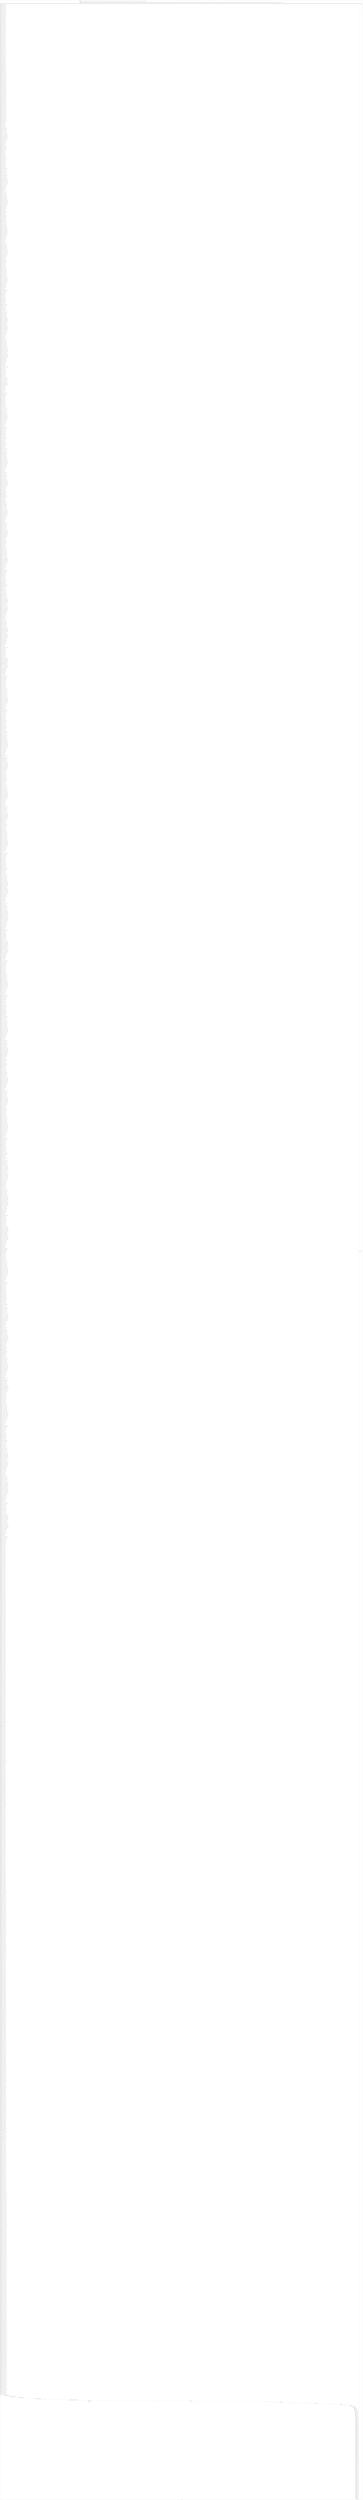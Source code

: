 digraph G {
label="Btor2XCFA";
subgraph cluster_0 {
label="main";
main_init[];
l1[];
l3[];
l4[];
l5[];
l6[];
l7[];
l8[];
l9[];
l10[];
l11[];
l12[];
l13[];
l14[];
l15[];
l16[];
l17[];
l18[];
l19[];
l20[];
l21[];
l22[];
l23[];
l24[];
l25[];
l26[];
l27[];
l28[];
l29[];
l30[];
l31[];
l32[];
l33[];
l34[];
l35[];
l36[];
l37[];
l38[];
l39[];
l40[];
l41[];
l42[];
l43[];
l44[];
l45[];
l46[];
l47[];
l48[];
l49[];
l50[];
l51[];
l52[];
l53[];
l54[];
l55[];
l56[];
l57[];
l58[];
l59[];
l60[];
l61[];
l62[];
l63[];
l64[];
l65[];
l66[];
l67[];
l68[];
l69[];
l70[];
l71[];
l72[];
l73[];
l74[];
l75[];
l76[];
l77[];
l78[];
l79[];
l80[];
l81[];
l82[];
l83[];
l84[];
l85[];
l86[];
l87[];
l88[];
l89[];
l90[];
l91[];
l92[];
l93[];
l94[];
l95[];
l96[];
l97[];
l98[];
l99[];
l100[];
l101[];
l102[];
l103[];
l104[];
l105[];
l106[];
l107[];
l108[];
l109[];
l110[];
l111[];
l112[];
l113[];
l114[];
l115[];
l116[];
l117[];
l118[];
l119[];
l120[];
l121[];
l122[];
l123[];
l124[];
l125[];
l126[];
l127[];
l128[];
l129[];
l130[];
l131[];
l132[];
l133[];
l134[];
l135[];
l136[];
l137[];
l138[];
l139[];
l140[];
l141[];
l142[];
l143[];
l144[];
l145[];
l146[];
l147[];
l148[];
l149[];
l150[];
l151[];
l152[];
l153[];
l154[];
l155[];
l156[];
l157[];
l158[];
l159[];
l160[];
l161[];
l162[];
l163[];
l164[];
l165[];
l166[];
l167[];
l168[];
l169[];
l170[];
l171[];
l172[];
l173[];
l174[];
l175[];
l176[];
l177[];
l178[];
l179[];
l180[];
l181[];
l182[];
l183[];
l184[];
l185[];
l186[];
l187[];
l188[];
l189[];
l190[];
l191[];
l192[];
l193[];
l194[];
l195[];
l196[];
l197[];
l198[];
l199[];
l200[];
l201[];
l202[];
l203[];
l204[];
l205[];
l206[];
l207[];
l208[];
l209[];
l210[];
l211[];
l212[];
l213[];
l214[];
l215[];
l216[];
l217[];
l218[];
l219[];
l220[];
l221[];
l222[];
l223[];
l224[];
l225[];
l226[];
l227[];
l228[];
l229[];
l230[];
l231[];
l232[];
l233[];
l234[];
l235[];
l236[];
l237[];
l238[];
l239[];
l240[];
l241[];
l242[];
l243[];
l244[];
l245[];
l246[];
l247[];
l248[];
l249[];
l250[];
l251[];
l252[];
l253[];
l254[];
l255[];
l256[];
l257[];
l258[];
l259[];
l260[];
l261[];
l262[];
l263[];
l264[];
l265[];
l266[];
l267[];
l268[];
l269[];
l270[];
l271[];
l272[];
l273[];
l274[];
l275[];
l276[];
l277[];
l278[];
l279[];
l280[];
l281[];
l282[];
l283[];
l284[];
l285[];
l286[];
l287[];
l288[];
l289[];
l290[];
l291[];
l292[];
l293[];
l294[];
l295[];
l296[];
l297[];
l298[];
l299[];
l300[];
l301[];
l302[];
l303[];
l304[];
l305[];
l306[];
l307[];
l308[];
l309[];
l310[];
l311[];
l312[];
l313[];
l314[];
l315[];
l316[];
l317[];
l318[];
l319[];
l320[];
l321[];
l322[];
l323[];
l324[];
l325[];
l326[];
l327[];
l328[];
l329[];
l330[];
l331[];
l332[];
l333[];
l334[];
l335[];
l336[];
l337[];
l338[];
l339[];
l340[];
l341[];
l342[];
l343[];
l344[];
l345[];
l346[];
l347[];
l348[];
l349[];
l350[];
l351[];
l352[];
l353[];
l354[];
l355[];
l356[];
l357[];
l358[];
l359[];
l360[];
l361[];
l362[];
l363[];
l364[];
l365[];
l366[];
l367[];
l368[];
l369[];
l370[];
l371[];
l372[];
l373[];
l374[];
l375[];
l376[];
l377[];
l378[];
l379[];
l380[];
l381[];
l382[];
l383[];
l384[];
l385[];
l386[];
l387[];
l388[];
l389[];
l390[];
l391[];
l392[];
l393[];
l394[];
l395[];
l396[];
l397[];
l398[];
l399[];
l400[];
l401[];
l402[];
l403[];
l404[];
l405[];
l406[];
l407[];
l408[];
l409[];
l410[];
l411[];
l412[];
l413[];
l414[];
l415[];
l416[];
l417[];
l418[];
l419[];
l420[];
l421[];
l422[];
l423[];
l424[];
l425[];
l426[];
l427[];
l428[];
l429[];
l430[];
l431[];
l432[];
l433[];
l434[];
l435[];
l436[];
l437[];
l438[];
l439[];
l440[];
l441[];
l442[];
l443[];
l444[];
l445[];
l446[];
l447[];
l448[];
l449[];
l450[];
l451[];
l452[];
l453[];
l454[];
l455[];
l456[];
l457[];
l458[];
l459[];
l460[];
l461[];
l462[];
l463[];
l464[];
l465[];
l466[];
l467[];
l468[];
l469[];
l470[];
l471[];
l472[];
l473[];
l474[];
l475[];
l476[];
l477[];
l478[];
l479[];
l480[];
l481[];
l482[];
l483[];
l484[];
l485[];
l486[];
l487[];
l488[];
l489[];
l490[];
l491[];
l492[];
l493[];
l494[];
l495[];
l496[];
l497[];
l498[];
l499[];
l500[];
l501[];
l502[];
l503[];
l504[];
l505[];
l506[];
l507[];
l508[];
l509[];
l510[];
l511[];
l512[];
l513[];
l514[];
l515[];
l516[];
l517[];
l518[];
l519[];
l520[];
l521[];
l522[];
l523[];
l524[];
l525[];
l526[];
l527[];
l528[];
l529[];
l530[];
l531[];
l532[];
l533[];
l534[];
l535[];
l536[];
l537[];
l538[];
l539[];
l540[];
l541[];
l542[];
l543[];
l544[];
l545[];
l546[];
l547[];
l548[];
l549[];
l550[];
l551[];
l552[];
l553[];
l554[];
l555[];
l556[];
l557[];
l558[];
l559[];
l560[];
l561[];
l562[];
l563[];
l564[];
l565[];
l566[];
l567[];
l568[];
l569[];
l570[];
l571[];
l572[];
l573[];
l574[];
l575[];
l576[];
l577[];
l578[];
l579[];
l580[];
l581[];
l582[];
l583[];
l584[];
l585[];
l586[];
l587[];
l588[];
l589[];
l590[];
l591[];
l592[];
l593[];
l594[];
l595[];
l596[];
l597[];
l598[];
l599[];
l600[];
l601[];
l602[];
l603[];
l604[];
l605[];
l606[];
l607[];
l608[];
l609[];
l610[];
l611[];
l612[];
l613[];
l614[];
l615[];
l616[];
l617[];
l618[];
l619[];
l620[];
l621[];
l622[];
l623[];
l624[];
l625[];
l626[];
l627[];
l628[];
l629[];
l630[];
l631[];
l632[];
l633[];
l634[];
l635[];
l636[];
l637[];
l638[];
l639[];
l640[];
l641[];
l642[];
l643[];
l644[];
l645[];
l646[];
l647[];
l648[];
l649[];
l650[];
l651[];
l652[];
l653[];
l654[];
l655[];
l656[];
l657[];
l658[];
l659[];
l660[];
l661[];
l662[];
l663[];
l664[];
l665[];
l666[];
l667[];
l668[];
l669[];
l670[];
l671[];
l672[];
l673[];
l674[];
l675[];
l676[];
l677[];
l678[];
l679[];
l680[];
l681[];
l682[];
l683[];
l684[];
l685[];
l686[];
l687[];
l688[];
l689[];
l690[];
l691[];
l692[];
l693[];
l694[];
l695[];
l696[];
l697[];
l698[];
l699[];
l700[];
l701[];
l702[];
l703[];
l704[];
l705[];
l706[];
l707[];
l708[];
l709[];
l710[];
l711[];
l712[];
l713[];
l714[];
l715[];
l716[];
l717[];
l718[];
l719[];
l720[];
l721[];
l722[];
l723[];
l724[];
l725[];
l726[];
l727[];
l728[];
l729[];
l730[];
l731[];
l732[];
l733[];
l734[];
l735[];
l736[];
l737[];
l738[];
l739[];
l740[];
l741[];
l742[];
l743[];
l744[];
l745[];
l746[];
l747[];
l748[];
l749[];
l750[];
l751[];
l752[];
l753[];
l754[];
l755[];
l756[];
l757[];
l758[];
l759[];
l760[];
l761[];
l762[];
l763[];
l764[];
l765[];
l766[];
l767[];
l768[];
l769[];
l770[];
l771[];
l772[];
l773[];
l774[];
l775[];
l776[];
l777[];
l778[];
l779[];
l780[];
l781[];
l782[];
l783[];
l784[];
l785[];
l786[];
l787[];
l788[];
l789[];
l790[];
l791[];
l792[];
l793[];
l794[];
l795[];
l796[];
l797[];
l798[];
l799[];
l800[];
l801[];
l802[];
l803[];
l804[];
l805[];
l806[];
l807[];
l808[];
l809[];
l810[];
l811[];
l812[];
l813[];
l814[];
l815[];
l816[];
l817[];
l818[];
l819[];
l820[];
l821[];
l822[];
l823[];
l824[];
l825[];
l826[];
l827[];
l828[];
l829[];
l830[];
l831[];
l832[];
l833[];
l834[];
l835[];
l836[];
l837[];
l838[];
l839[];
l840[];
l841[];
l842[];
l843[];
l844[];
l845[];
l846[];
l847[];
l848[];
l849[];
l850[];
l851[];
l852[];
l853[];
l854[];
l855[];
l856[];
l857[];
l858[];
l859[];
l860[];
l861[];
l862[];
l863[];
l864[];
l865[];
l866[];
l867[];
l868[];
l869[];
l870[];
l871[];
l872[];
l873[];
l874[];
l875[];
l876[];
l877[];
l878[];
l879[];
l880[];
l881[];
l882[];
l883[];
l884[];
l885[];
l886[];
l887[];
l888[];
l889[];
l890[];
l891[];
l892[];
l893[];
l894[];
l895[];
l896[];
l897[];
l898[];
l899[];
l900[];
l901[];
l902[];
l903[];
l904[];
l905[];
l906[];
l907[];
l908[];
l909[];
l910[];
l911[];
l912[];
l913[];
l914[];
l915[];
l916[];
l917[];
l918[];
l919[];
l920[];
l921[];
l922[];
l923[];
l924[];
l925[];
l926[];
l927[];
l928[];
l929[];
l930[];
l931[];
l932[];
l933[];
l934[];
l935[];
l936[];
l937[];
l938[];
l939[];
l940[];
l941[];
l942[];
l943[];
l944[];
l945[];
l946[];
l947[];
l948[];
l949[];
l950[];
l951[];
l952[];
l953[];
l954[];
l955[];
l956[];
l957[];
l958[];
l959[];
l960[];
l961[];
l962[];
l963[];
l964[];
l965[];
l966[];
l967[];
l968[];
l969[];
l970[];
l971[];
l972[];
l973[];
l974[];
l975[];
l976[];
l977[];
l978[];
l979[];
l980[];
l981[];
l982[];
l983[];
l984[];
l985[];
l986[];
l987[];
l988[];
l989[];
l990[];
l991[];
l992[];
l993[];
l994[];
l995[];
l996[];
l997[];
l998[];
l999[];
l1000[];
l1001[];
l1002[];
l1003[];
l1004[];
l1005[];
l1006[];
l1007[];
l1008[];
l1009[];
l1010[];
l1011[];
l1012[];
l1013[];
l1014[];
l1015[];
l1016[];
l1017[];
l1018[];
l1019[];
l1020[];
l1021[];
l1022[];
l1023[];
l1024[];
l1025[];
l1026[];
l1027[];
l1028[];
l1029[];
l1030[];
l1031[];
l1032[];
l1033[];
l1034[];
l1035[];
l1036[];
l1037[];
l1038[];
l1039[];
l1040[];
l1041[];
l1042[];
l1043[];
l1044[];
l1045[];
l1046[];
l1047[];
l1048[];
l1049[];
l1050[];
l1051[];
l1052[];
l1053[];
l1054[];
l1055[];
l1056[];
l1057[];
l1058[];
l1059[];
l1060[];
l1061[];
l1062[];
l1063[];
l1064[];
l1065[];
l1066[];
l1067[];
l1068[];
l1069[];
l1070[];
l1071[];
l1072[];
l1073[];
l1074[];
l1075[];
l1076[];
l1077[];
l1078[];
l1079[];
l1080[];
l1081[];
l1082[];
l1083[];
l1084[];
l1085[];
l1086[];
l1087[];
l1088[];
l1089[];
l1090[];
l1091[];
l1092[];
l1093[];
l1094[];
l1095[];
l1096[];
l1097[];
l1098[];
l1099[];
l1100[];
l1101[];
l1102[];
l1103[];
l1104[];
l1105[];
l1106[];
l1107[];
l1108[];
l1109[];
l1110[];
l1111[];
l1112[];
l1113[];
l1114[];
l1115[];
l1116[];
l1117[];
l1118[];
l1119[];
l1120[];
l1121[];
l1122[];
l1123[];
l1124[];
l1125[];
l1126[];
l1127[];
l1128[];
l1129[];
l1130[];
l1131[];
l1132[];
l1133[];
l1134[];
l1135[];
l1136[];
l1137[];
l1138[];
l1139[];
l1140[];
l1141[];
l1142[];
l1143[];
l1144[];
l1145[];
l1146[];
l1147[];
l1148[];
l1149[];
l1150[];
l1151[];
l1152[];
l1153[];
l1154[];
l1155[];
l1156[];
l1157[];
l1158[];
l1159[];
l1160[];
l1161[];
l1162[];
l1163[];
l1164[];
l1165[];
l1166[];
l1167[];
l1168[];
l1169[];
l1170[];
l1171[];
l1172[];
l1173[];
l1174[];
l1175[];
l1176[];
l1177[];
l1178[];
l1179[];
l1180[];
l1181[];
l1182[];
l1183[];
l1184[];
l1185[];
l1186[];
l1187[];
l1188[];
l1189[];
l1190[];
l1191[];
l1192[];
l1193[];
l1194[];
l1195[];
l1196[];
l1197[];
l1198[];
l1199[];
l1200[];
l1201[];
l1202[];
l1203[];
l1204[];
l1205[];
l1206[];
l1207[];
l1208[];
l1209[];
l1210[];
l1211[];
l1212[];
l1213[];
l1214[];
l1215[];
l1216[];
l1217[];
l1218[];
l1219[];
l1220[];
l1221[];
l1222[];
l1223[];
l1224[];
l1225[];
l1226[];
l1227[];
l1228[];
l1229[];
l1230[];
l1231[];
l1232[];
l1233[];
l1234[];
l1235[];
l1236[];
l1237[];
l1238[];
l1239[];
l1240[];
l1241[];
l1242[];
l1243[];
l1244[];
l1245[];
l1246[];
l1247[];
l1248[];
l1249[];
l1250[];
l1251[];
l1252[];
l1253[];
l1254[];
l1255[];
l1256[];
l1257[];
l1258[];
l1259[];
l1260[];
l1261[];
l1262[];
l1263[];
l1264[];
l1265[];
l1266[];
l1267[];
l1268[];
l1269[];
l1270[];
l1271[];
l1272[];
l1273[];
l1274[];
l1275[];
l1276[];
l1277[];
l1278[];
l1279[];
l1280[];
l1281[];
l1282[];
l1283[];
l1284[];
l1285[];
l1286[];
l1287[];
l1288[];
l1289[];
l1290[];
l1291[];
l1292[];
l1293[];
l1294[];
l1295[];
l1296[];
l1297[];
l1298[];
l1299[];
l1300[];
l1301[];
l1302[];
l1303[];
l1304[];
l1305[];
l1306[];
l1307[];
l1308[];
l1309[];
l1310[];
l1311[];
l1312[];
l1313[];
l1314[];
l1315[];
l1316[];
l1317[];
l1318[];
l1319[];
l1320[];
l1321[];
l1322[];
l1323[];
l1324[];
l1325[];
l1326[];
l1327[];
l1328[];
l1329[];
l1330[];
l1331[];
l1332[];
l1333[];
l1334[];
l1335[];
l1336[];
l1337[];
l1338[];
l1339[];
l1340[];
l1341[];
l1342[];
l1343[];
l1344[];
l1345[];
l1346[];
l1347[];
l1348[];
l1349[];
l1350[];
l1351[];
l1352[];
l1353[];
l1354[];
l1355[];
l1356[];
l1357[];
l1358[];
l1359[];
l1360[];
l1361[];
l1362[];
l1363[];
l1364[];
l1365[];
l1366[];
l1367[];
l1368[];
l1369[];
l1370[];
l1371[];
l1372[];
l1373[];
l1374[];
l1375[];
l1376[];
l1377[];
l1378[];
l1379[];
l1380[];
l1381[];
l1382[];
l1383[];
l1384[];
l1385[];
l1386[];
l1387[];
l1388[];
l1389[];
l1390[];
l1391[];
l1392[];
l1393[];
l1394[];
l1395[];
l1396[];
l1397[];
l1398[];
l1399[];
l1400[];
l1401[];
l1402[];
l1403[];
l1404[];
l1405[];
l1406[];
l1407[];
l1408[];
l1409[];
l1410[];
l1411[];
l1412[];
l1413[];
l1414[];
l1415[];
l1416[];
l1417[];
l1418[];
l1419[];
l1420[];
l1421[];
l1422[];
l1423[];
l1424[];
l1425[];
l1426[];
l1427[];
l1428[];
l1429[];
l1430[];
l1431[];
l1432[];
l1433[];
l1434[];
l1435[];
l1436[];
l1437[];
l1438[];
l1439[];
l1440[];
l1441[];
l1442[];
l1443[];
l1444[];
l1445[];
l1446[];
l1447[];
l1448[];
l1449[];
l1450[];
l1451[];
l1452[];
l1453[];
l1454[];
l1455[];
l1456[];
l1457[];
l1458[];
l1459[];
l1460[];
l1461[];
l1462[];
l1463[];
l1464[];
l1465[];
l1466[];
l1467[];
l1468[];
l1469[];
l1470[];
l1471[];
l1472[];
l1473[];
l1474[];
l1475[];
l1476[];
l1477[];
l1478[];
l1479[];
l1480[];
l1481[];
l1482[];
l1483[];
l1484[];
l1485[];
l1486[];
l1487[];
l1488[];
l1489[];
l1490[];
l1491[];
l1492[];
l1493[];
l1494[];
l1495[];
l1496[];
l1497[];
l1498[];
l1499[];
l1500[];
l1501[];
l1502[];
l1503[];
l1504[];
l1505[];
l1506[];
l1507[];
l1508[];
l1509[];
l1510[];
l1511[];
l1512[];
l1513[];
l1514[];
l1515[];
l1516[];
l1517[];
l1518[];
l1519[];
l1520[];
l1521[];
l1522[];
l1523[];
l1524[];
l1525[];
l1526[];
l1527[];
l1528[];
l1529[];
l1530[];
l1531[];
l1532[];
l1533[];
l1534[];
l1535[];
l1536[];
l1537[];
l1538[];
l1539[];
l1540[];
l1541[];
l1542[];
l1543[];
l1544[];
l1545[];
l1546[];
l1547[];
l1548[];
l1549[];
l1550[];
l1551[];
l1552[];
l1553[];
l1554[];
l1555[];
l1556[];
l1557[];
l1558[];
l1559[];
l1560[];
l1561[];
l1562[];
l1563[];
l1564[];
l1565[];
l1566[];
l1567[];
l1568[];
l1569[];
l1570[];
l1571[];
l1572[];
l1573[];
l1574[];
l1575[];
l1576[];
l1577[];
l1578[];
l1579[];
l1580[];
l1581[];
l1582[];
l1583[];
l1584[];
l1585[];
l1586[];
l1587[];
l1588[];
l1589[];
l1590[];
l1591[];
l1592[];
l1593[];
l1594[];
l1595[];
l1596[];
l1597[];
l1598[];
l1599[];
l1600[];
l1601[];
l1602[];
l1603[];
l1604[];
l1605[];
l1606[];
l1607[];
l1608[];
l1609[];
l1610[];
l1611[];
l1612[];
l1613[];
l1614[];
l1615[];
l1616[];
l1617[];
l1618[];
l1619[];
l1620[];
l1621[];
l1622[];
l1623[];
l1624[];
l1625[];
l1626[];
l1627[];
l1628[];
l1629[];
l1630[];
l1631[];
l1632[];
l1633[];
l1634[];
l1635[];
l1636[];
l1637[];
l1638[];
l1639[];
l1640[];
l1641[];
l1642[];
l1643[];
l1644[];
l1645[];
l1646[];
l1647[];
l1648[];
l1649[];
l1650[];
l1651[];
l1652[];
l1653[];
l1654[];
l1655[];
l1656[];
l1657[];
l1658[];
l1659[];
l1660[];
l1661[];
l1662[];
l1663[];
l1664[];
l1665[];
l1666[];
l1667[];
l1668[];
l1669[];
l1670[];
l1671[];
l1672[];
l1673[];
l1674[];
l1675[];
l1676[];
l1677[];
l1678[];
l1679[];
l1680[];
l1681[];
l1682[];
l1683[];
l1684[];
l1685[];
l1686[];
l1687[];
l1688[];
l1689[];
l1690[];
l1691[];
l1692[];
l1693[];
l1694[];
l1695[];
l1696[];
l1697[];
l1698[];
l1699[];
l1700[];
l1701[];
l1702[];
l1703[];
l1704[];
l1705[];
l1706[];
l1707[];
l1708[];
l1709[];
l1710[];
l1711[];
l1712[];
l1713[];
l1714[];
l1715[];
l1716[];
l1717[];
l1718[];
l1719[];
l1720[];
l1721[];
l1722[];
l1723[];
l1724[];
l1725[];
l1726[];
l1727[];
l1728[];
l1729[];
l1730[];
l1731[];
l1732[];
l1733[];
l1734[];
l1735[];
l1736[];
l1737[];
l1738[];
l1739[];
l1740[];
l1741[];
l1742[];
l1743[];
l1744[];
l1745[];
l1746[];
l1747[];
l1748[];
l1749[];
l1750[];
l1751[];
l1752[];
l1753[];
l1754[];
l1755[];
l1756[];
l1757[];
l1758[];
l1759[];
l1760[];
l1761[];
l1762[];
l1763[];
l1764[];
l1765[];
l1766[];
l1767[];
l1768[];
l1769[];
l1770[];
l1771[];
l1772[];
l1773[];
l1774[];
l1775[];
l1776[];
l1777[];
l1778[];
l1779[];
l1780[];
l1781[];
l1782[];
l1783[];
l1784[];
l1785[];
l1786[];
l1787[];
l1788[];
l1789[];
l1790[];
l1791[];
l1792[];
l1793[];
l1794[];
l1795[];
l1796[];
l1797[];
l1798[];
l1799[];
l1800[];
l1801[];
l1802[];
l1803[];
l1804[];
l1805[];
l1806[];
l1807[];
l1808[];
l1809[];
l1810[];
l1811[];
l1812[];
l1813[];
l1814[];
l1815[];
l1816[];
l1817[];
l1818[];
l1819[];
l1820[];
l1821[];
l1822[];
l1823[];
l1824[];
l1825[];
l1826[];
l1827[];
l1828[];
l1829[];
l1830[];
l1831[];
l1832[];
l1833[];
l1834[];
l1835[];
l1836[];
l1837[];
l1838[];
l1839[];
l1840[];
l1841[];
l1842[];
l1843[];
l1844[];
l1845[];
l1846[];
l1847[];
l1848[];
l1849[];
l1850[];
l1851[];
l1852[];
l1853[];
l1854[];
l1855[];
l1856[];
l1857[];
l1858[];
l1859[];
l1860[];
l1861[];
l1862[];
l1863[];
l1864[];
l1865[];
l1866[];
l1867[];
l1868[];
l1869[];
l1870[];
l1871[];
l1872[];
l1873[];
l1874[];
l1875[];
l1876[];
l1877[];
l1878[];
l1879[];
l1880[];
l1881[];
l1882[];
l1883[];
l1884[];
l1885[];
l1886[];
l1887[];
l1888[];
l1889[];
l1890[];
l1891[];
l1892[];
l1893[];
l1894[];
l1895[];
l1896[];
l1897[];
l1898[];
l1899[];
l1900[];
l1901[];
l1902[];
l1903[];
l1904[];
l1905[];
l1906[];
l1907[];
l1908[];
l1909[];
l1910[];
l1911[];
l1912[];
l1913[];
l1914[];
l1915[];
l1916[];
l1917[];
l1918[];
l1919[];
l1920[];
l1921[];
l1922[];
l1923[];
l1924[];
l1925[];
l1926[];
l1927[];
l1928[];
l1929[];
l1930[];
l1931[];
l1932[];
l1933[];
l1934[];
l1935[];
l1936[];
l1937[];
l1938[];
l1939[];
l1940[];
l1941[];
l1942[];
l1943[];
l1944[];
l1945[];
l1946[];
l1947[];
l1948[];
l1949[];
l1950[];
l1951[];
l1952[];
l1953[];
l1954[];
l1955[];
l1956[];
l1957[];
l1958[];
l1959[];
l1960[];
l1961[];
l1962[];
l1963[];
l1964[];
l1965[];
l1966[];
l1967[];
l1968[];
l1969[];
l1970[];
l1971[];
l1972[];
l1973[];
l1974[];
l1975[];
l1976[];
l1977[];
l1978[];
l1979[];
l1980[];
l1981[];
l1982[];
l1983[];
l1984[];
l1985[];
l1986[];
l1987[];
l1988[];
l1989[];
l1990[];
l1991[];
l1992[];
l1993[];
l1994[];
l1995[];
l1996[];
l1997[];
l1998[];
l1999[];
l2000[];
l2001[];
l2002[];
l2003[];
l2004[];
l2005[];
l2006[];
l2007[];
l2008[];
l2009[];
l2010[];
l2011[];
l2012[];
l2013[];
l2014[];
l2015[];
l2016[];
l2017[];
l2018[];
l2019[];
l2020[];
l2021[];
l2022[];
l2023[];
l2024[];
l2025[];
l2026[];
l2027[];
l2028[];
l2029[];
l2030[];
l2031[];
l2032[];
l2033[];
l2034[];
l2035[];
l2036[];
l2037[];
l2038[];
l2039[];
l2040[];
l2041[];
l2042[];
l2043[];
l2044[];
l2045[];
l2046[];
l2047[];
l2048[];
l2049[];
l2050[];
l2051[];
l2052[];
l2053[];
l2054[];
l2055[];
l2056[];
l2057[];
l2058[];
l2059[];
l2060[];
l2061[];
l2062[];
l2063[];
l2064[];
l2065[];
l2066[];
l2067[];
l2068[];
l2069[];
l2070[];
l2071[];
l2072[];
l2073[];
l2074[];
l2075[];
l2076[];
l2077[];
l2078[];
l2079[];
l2080[];
l2081[];
l2082[];
l2083[];
l2084[];
l2085[];
l2086[];
l2087[];
l2088[];
l2089[];
l2090[];
l2091[];
l2092[];
l2093[];
l2094[];
l2095[];
l2096[];
l2097[];
l2098[];
l2099[];
l2100[];
l2101[];
l2102[];
l2103[];
l2104[];
l2105[];
l2106[];
l2107[];
l2108[];
l2109[];
l2110[];
l2111[];
l2112[];
l2113[];
l2114[];
main_error[];
l2115[];
l2116[];
l2117[];
l2118[];
l2119[];
l2120[];
l2121[];
l2122[];
l2123[];
l2124[];
l2125[];
l2126[];
l2127[];
l2128[];
l2129[];
l2130[];
l2131[];
l2132[];
l2133[];
l2134[];
l2135[];
l2136[];
l2137[];
l2138[];
l2139[];
l2140[];
l2141[];
l2142[];
l2143[];
l2144[];
l2145[];
l2146[];
l2147[];
l2148[];
l2149[];
l2150[];
l2151[];
l2152[];
l2153[];
l2154[];
l2155[];
l2156[];
l2157[];
l2158[];
l2159[];
l2160[];
l2161[];
l2162[];
l2163[];
l2164[];
l2165[];
l2166[];
l2167[];
l2168[];
l2169[];
l2170[];
l2171[];
l2172[];
l2173[];
l2174[];
l2175[];
l2176[];
l2177[];
l2178[];
l2179[];
l2180[];
l2181[];
l2182[];
l2183[];
l2184[];
l2185[];
l2186[];
l2187[];
l2188[];
l2189[];
l2190[];
l2191[];
l2192[];
l2193[];
l2194[];
l2195[];
l2196[];
l2197[];
l2198[];
l2199[];
l2200[];
l2201[];
main_init -> l1 [label="[(assign const_5 #b00000000),(assign const_46 #b0),(assign const_245 #b00000000),(assign const_458 #b1),(assign const_464 #b00000000000000000000000000000101),(assign const_465 #b000000000000000000000000),(assign const_470 #b00000001),(assign const_472 #b00000010),(assign const_474 #b00000011),(assign const_486 #b00000101),(assign const_487 #b00000000000000000000000000000001),(assign const_712 #b00000000000000000000000000000000),(assign const_1257 #b00000000000000000000000000000010),(assign const_1533 #b00000000000000000000000000000011),(assign const_1800 #b00000100),(assign const_1813 #b00000000000000000000000000000100)] "];
l3 -> l4 [label="[(havoc input_288),(havoc input_290),(havoc input_292),(havoc input_294),(havoc input_296),(havoc input_298),(havoc input_300),(havoc input_302),(havoc input_304),(havoc input_306),(havoc input_308),(havoc input_310),(havoc input_312),(havoc input_314),(havoc input_316),(havoc input_318),(havoc input_320),(havoc input_322),(havoc input_324),(havoc input_326),(havoc input_328),(havoc input_330),(havoc input_332),(havoc input_334),(havoc input_336),(havoc input_338),(havoc input_340),(havoc input_342),(havoc input_344),(havoc input_346),(havoc input_348),(havoc input_350),(havoc input_352),(havoc input_354),(havoc input_356),(havoc input_358),(havoc input_360),(havoc input_362),(havoc input_364),(havoc input_366),(havoc input_368),(havoc input_370),(havoc input_372),(havoc input_374),(havoc input_376),(havoc input_378),(havoc input_380),(havoc input_382),(havoc input_384),(havoc input_386),(havoc input_388),(havoc input_390),(havoc input_392),(havoc input_394),(havoc input_396),(havoc input_398),(havoc input_400),(havoc input_402),(havoc input_404),(havoc input_406),(havoc input_408),(havoc input_410),(havoc input_412),(havoc input_414),(havoc input_416),(havoc input_418),(havoc input_420),(havoc input_422),(havoc input_424),(havoc input_426),(havoc input_428),(havoc input_430),(havoc input_432),(havoc input_434),(havoc input_436),(havoc input_438),(havoc input_440),(havoc input_442),(havoc input_444),(havoc input_446),(havoc input_448),(havoc input_450),(havoc input_452),(havoc input_454),(havoc input_456),(havoc input_460),(havoc input_462),(havoc input_485),(havoc input_496),(havoc input_499),(havoc input_505),(havoc input_511),(havoc input_532),(havoc input_551),(havoc input_556),(havoc input_562),(havoc input_580),(havoc input_599),(havoc input_605),(havoc input_625),(havoc input_633),(havoc input_640),(havoc input_647),(havoc input_673),(havoc input_698),(havoc input_705),(havoc input_710),(havoc input_725),(havoc input_734),(havoc input_737),(havoc input_740),(havoc input_759),(havoc input_768),(havoc input_771),(havoc input_777),(havoc input_783),(havoc input_804),(havoc input_823),(havoc input_828),(havoc input_834),(havoc input_852),(havoc input_871),(havoc input_877),(havoc input_897),(havoc input_905),(havoc input_912),(havoc input_919),(havoc input_945),(havoc input_970),(havoc input_977),(havoc input_982),(havoc input_998),(havoc input_1007),(havoc input_1010),(havoc input_1013),(havoc input_1032),(havoc input_1041),(havoc input_1044),(havoc input_1050),(havoc input_1056),(havoc input_1077),(havoc input_1096),(havoc input_1101),(havoc input_1107),(havoc input_1125),(havoc input_1144),(havoc input_1150),(havoc input_1170),(havoc input_1178),(havoc input_1185),(havoc input_1192),(havoc input_1218),(havoc input_1243),(havoc input_1250),(havoc input_1255),(havoc input_1274),(havoc input_1283),(havoc input_1286),(havoc input_1289),(havoc input_1308),(havoc input_1317),(havoc input_1320),(havoc input_1326),(havoc input_1332),(havoc input_1353),(havoc input_1372),(havoc input_1377),(havoc input_1383),(havoc input_1401),(havoc input_1420),(havoc input_1426),(havoc input_1446),(havoc input_1454),(havoc input_1461),(havoc input_1468),(havoc input_1494),(havoc input_1519),(havoc input_1526),(havoc input_1531),(havoc input_1552),(havoc input_1561),(havoc input_1564),(havoc input_1567),(havoc input_1586),(havoc input_1595),(havoc input_1598),(havoc input_1604),(havoc input_1610),(havoc input_1631),(havoc input_1650),(havoc input_1655),(havoc input_1661),(havoc input_1679),(havoc input_1698),(havoc input_1704),(havoc input_1724),(havoc input_1732),(havoc input_1739),(havoc input_1746),(havoc input_1772),(havoc input_1797),(havoc input_1806),(havoc input_1811),(havoc input_1832),(havoc input_1841)] "];
l4 -> l5 [label="[(assign binary_181 (bvand state_47 (bvnot state_49)))] "];
l5 -> l6 [label="[(assign binary_182 (bvand binary_181 (bvnot state_51)))] "];
l6 -> l7 [label="[(assign binary_183 (bvand binary_182 (bvnot state_53)))] "];
l7 -> l8 [label="[(assign binary_184 (bvand binary_183 (bvnot state_55)))] "];
l8 -> l9 [label="[(assign binary_185 (bvand binary_184 (bvnot state_57)))] "];
l9 -> l10 [label="[(assign binary_186 (bvand binary_185 (bvnot state_59)))] "];
l10 -> l11 [label="[(assign binary_187 (bvand binary_186 (bvnot state_61)))] "];
l11 -> l12 [label="[(assign binary_188 (bvand binary_187 (bvnot state_63)))] "];
l12 -> l13 [label="[(assign binary_189 (bvand binary_188 (bvnot state_65)))] "];
l13 -> l14 [label="[(assign binary_190 (bvand binary_189 (bvnot state_67)))] "];
l14 -> l15 [label="[(assign binary_191 (bvand binary_190 (bvnot state_69)))] "];
l15 -> l16 [label="[(assign binary_192 (bvand binary_191 (bvnot state_71)))] "];
l16 -> l17 [label="[(assign binary_193 (bvand binary_192 state_73))] "];
l17 -> l18 [label="[(assign binary_194 (bvand binary_193 (bvnot state_75)))] "];
l18 -> l19 [label="[(assign binary_195 (bvand binary_194 (bvnot state_77)))] "];
l19 -> l20 [label="[(assign binary_196 (bvand binary_195 (bvnot state_79)))] "];
l20 -> l21 [label="[(assign binary_197 (bvand binary_196 (bvnot state_81)))] "];
l21 -> l22 [label="[(assign binary_198 (bvand binary_197 (bvnot state_83)))] "];
l22 -> l23 [label="[(assign binary_199 (bvand binary_198 (bvnot state_85)))] "];
l23 -> l24 [label="[(assign binary_200 (bvand binary_199 (bvnot state_87)))] "];
l24 -> l25 [label="[(assign binary_201 (bvand binary_200 (bvnot state_89)))] "];
l25 -> l26 [label="[(assign binary_202 (bvand binary_201 (bvnot state_91)))] "];
l26 -> l27 [label="[(assign binary_203 (bvand binary_202 (bvnot state_93)))] "];
l27 -> l28 [label="[(assign binary_204 (bvand binary_203 (bvnot state_95)))] "];
l28 -> l29 [label="[(assign binary_205 (bvand binary_204 (bvnot state_97)))] "];
l29 -> l30 [label="[(assign binary_206 (bvand binary_205 state_99))] "];
l30 -> l31 [label="[(assign binary_207 (bvand binary_206 (bvnot state_101)))] "];
l31 -> l32 [label="[(assign binary_208 (bvand binary_207 (bvnot state_103)))] "];
l32 -> l33 [label="[(assign binary_209 (bvand binary_208 (bvnot state_105)))] "];
l33 -> l34 [label="[(assign binary_210 (bvand binary_209 (bvnot state_107)))] "];
l34 -> l35 [label="[(assign binary_211 (bvand binary_210 (bvnot state_109)))] "];
l35 -> l36 [label="[(assign binary_212 (bvand binary_211 (bvnot state_111)))] "];
l36 -> l37 [label="[(assign binary_213 (bvand binary_212 (bvnot state_113)))] "];
l37 -> l38 [label="[(assign binary_214 (bvand binary_213 (bvnot state_115)))] "];
l38 -> l39 [label="[(assign binary_215 (bvand binary_214 (bvnot state_117)))] "];
l39 -> l40 [label="[(assign binary_216 (bvand binary_215 (bvnot state_119)))] "];
l40 -> l41 [label="[(assign binary_217 (bvand binary_216 (bvnot state_121)))] "];
l41 -> l42 [label="[(assign binary_218 (bvand binary_217 (bvnot state_123)))] "];
l42 -> l43 [label="[(assign binary_219 (bvand binary_218 state_125))] "];
l43 -> l44 [label="[(assign binary_220 (bvand binary_219 (bvnot state_127)))] "];
l44 -> l45 [label="[(assign binary_221 (bvand binary_220 (bvnot state_129)))] "];
l45 -> l46 [label="[(assign binary_222 (bvand binary_221 (bvnot state_131)))] "];
l46 -> l47 [label="[(assign binary_223 (bvand binary_222 (bvnot state_133)))] "];
l47 -> l48 [label="[(assign binary_224 (bvand binary_223 (bvnot state_135)))] "];
l48 -> l49 [label="[(assign binary_225 (bvand binary_224 (bvnot state_137)))] "];
l49 -> l50 [label="[(assign binary_226 (bvand binary_225 (bvnot state_139)))] "];
l50 -> l51 [label="[(assign binary_227 (bvand binary_226 (bvnot state_141)))] "];
l51 -> l52 [label="[(assign binary_228 (bvand binary_227 (bvnot state_143)))] "];
l52 -> l53 [label="[(assign binary_229 (bvand binary_228 (bvnot state_145)))] "];
l53 -> l54 [label="[(assign binary_230 (bvand binary_229 (bvnot state_147)))] "];
l54 -> l55 [label="[(assign binary_231 (bvand binary_230 (bvnot state_149)))] "];
l55 -> l56 [label="[(assign binary_232 (bvand binary_231 state_151))] "];
l56 -> l57 [label="[(assign binary_233 (bvand binary_232 (bvnot state_153)))] "];
l57 -> l58 [label="[(assign binary_234 (bvand binary_233 (bvnot state_155)))] "];
l58 -> l59 [label="[(assign binary_235 (bvand binary_234 (bvnot state_157)))] "];
l59 -> l60 [label="[(assign binary_236 (bvand binary_235 (bvnot state_159)))] "];
l60 -> l61 [label="[(assign binary_237 (bvand binary_236 (bvnot state_161)))] "];
l61 -> l62 [label="[(assign binary_238 (bvand binary_237 (bvnot state_163)))] "];
l62 -> l63 [label="[(assign binary_239 (bvand binary_238 (bvnot state_165)))] "];
l63 -> l64 [label="[(assign binary_240 (bvand binary_239 (bvnot state_167)))] "];
l64 -> l65 [label="[(assign binary_241 (bvand binary_240 (bvnot state_169)))] "];
l65 -> l66 [label="[(assign binary_242 (bvand binary_241 (bvnot state_171)))] "];
l66 -> l67 [label="[(assign binary_243 (bvand binary_242 (bvnot state_173)))] "];
l67 -> l68 [label="[(assign binary_244 (bvand binary_243 (bvnot state_175)))] "];
l68 -> l69 [label="[(assign comparison_246 (ite (= const_245 state_6) #b1 #b0))] "];
l69 -> l70 [label="[(assign binary_247 (bvand binary_244 comparison_246))] "];
l70 -> l71 [label="[(assign comparison_248 (ite (= const_245 state_8) #b1 #b0))] "];
l71 -> l72 [label="[(assign binary_249 (bvand binary_247 comparison_248))] "];
l72 -> l73 [label="[(assign comparison_250 (ite (= const_245 state_10) #b1 #b0))] "];
l73 -> l74 [label="[(assign binary_251 (bvand binary_249 comparison_250))] "];
l74 -> l75 [label="[(assign comparison_252 (ite (= const_245 state_12) #b1 #b0))] "];
l75 -> l76 [label="[(assign binary_253 (bvand binary_251 comparison_252))] "];
l76 -> l77 [label="[(assign comparison_254 (ite (= const_245 state_14) #b1 #b0))] "];
l77 -> l78 [label="[(assign binary_255 (bvand binary_253 comparison_254))] "];
l78 -> l79 [label="[(assign comparison_256 (ite (= const_245 state_16) #b1 #b0))] "];
l79 -> l80 [label="[(assign binary_257 (bvand binary_255 comparison_256))] "];
l80 -> l81 [label="[(assign comparison_258 (ite (= const_245 state_18) #b1 #b0))] "];
l81 -> l82 [label="[(assign binary_259 (bvand binary_257 comparison_258))] "];
l82 -> l83 [label="[(assign comparison_260 (ite (= const_245 state_20) #b1 #b0))] "];
l83 -> l84 [label="[(assign binary_261 (bvand binary_259 comparison_260))] "];
l84 -> l85 [label="[(assign comparison_262 (ite (= const_245 state_22) #b1 #b0))] "];
l85 -> l86 [label="[(assign binary_263 (bvand binary_261 comparison_262))] "];
l86 -> l87 [label="[(assign comparison_264 (ite (= const_245 state_24) #b1 #b0))] "];
l87 -> l88 [label="[(assign binary_265 (bvand binary_263 comparison_264))] "];
l88 -> l89 [label="[(assign comparison_266 (ite (= const_245 state_26) #b1 #b0))] "];
l89 -> l90 [label="[(assign binary_267 (bvand binary_265 comparison_266))] "];
l90 -> l91 [label="[(assign comparison_268 (ite (= const_245 state_28) #b1 #b0))] "];
l91 -> l92 [label="[(assign binary_269 (bvand binary_267 comparison_268))] "];
l92 -> l93 [label="[(assign comparison_270 (ite (= const_245 state_30) #b1 #b0))] "];
l93 -> l94 [label="[(assign binary_271 (bvand binary_269 comparison_270))] "];
l94 -> l95 [label="[(assign comparison_272 (ite (= const_245 state_32) #b1 #b0))] "];
l95 -> l96 [label="[(assign binary_273 (bvand binary_271 comparison_272))] "];
l96 -> l97 [label="[(assign comparison_274 (ite (= const_245 state_34) #b1 #b0))] "];
l97 -> l98 [label="[(assign binary_275 (bvand binary_273 comparison_274))] "];
l98 -> l99 [label="[(assign comparison_276 (ite (= const_245 state_36) #b1 #b0))] "];
l99 -> l100 [label="[(assign binary_277 (bvand binary_275 comparison_276))] "];
l100 -> l101 [label="[(assign comparison_278 (ite (= const_245 state_38) #b1 #b0))] "];
l101 -> l102 [label="[(assign binary_279 (bvand binary_277 comparison_278))] "];
l102 -> l103 [label="[(assign comparison_280 (ite (= const_245 state_40) #b1 #b0))] "];
l103 -> l104 [label="[(assign binary_281 (bvand binary_279 comparison_280))] "];
l104 -> l105 [label="[(assign comparison_282 (ite (= const_245 state_42) #b1 #b0))] "];
l105 -> l106 [label="[(assign binary_283 (bvand binary_281 comparison_282))] "];
l106 -> l107 [label="[(assign comparison_284 (ite (= const_245 state_44) #b1 #b0))] "];
l107 -> l108 [label="[(assign binary_285 (bvand binary_283 comparison_284))] "];
l108 -> l109 [label="[(assign binary_286 (bvand state_179 binary_285))] "];
l109 -> l110 [label="[(assign binary_461 (bvor input_328 (bvnot input_460)))] "];
l110 -> l111 [label="[(assign binary_463 (bvor input_330 input_460))] "];
l111 -> l112 [label="[(assign ternary_466 (ite (= input_460 #b1) const_245 input_318))] "];
l112 -> l113 [label="[(assign binary_467 (++ const_465 ternary_466))] "];
l113 -> l114 [label="[(assign comparison_468 (ite (bvule const_464 binary_467) #b1 #b0))] "];
l114 -> l115 [label="[(assign comparison_469 (ite (= const_245 ternary_466) #b1 #b0))] "];
l115 -> l116 [label="[(assign comparison_471 (ite (= const_470 ternary_466) #b1 #b0))] "];
l116 -> l117 [label="[(assign comparison_473 (ite (= const_472 ternary_466) #b1 #b0))] "];
l117 -> l118 [label="[(assign comparison_475 (ite (= const_474 ternary_466) #b1 #b0))] "];
l118 -> l119 [label="[(assign ternary_476 (ite (= comparison_475 #b1) input_314 input_316))] "];
l119 -> l120 [label="[(assign ternary_477 (ite (= comparison_473 #b1) input_312 ternary_476))] "];
l120 -> l121 [label="[(assign ternary_478 (ite (= comparison_471 #b1) input_310 ternary_477))] "];
l121 -> l122 [label="[(assign ternary_479 (ite (= comparison_469 #b1) input_308 ternary_478))] "];
l122 -> l123 [label="[(assign comparison_480 (ite (= const_245 ternary_479) #b1 #b0))] "];
l123 -> l124 [label="[(assign binary_481 (bvand (bvnot comparison_468) comparison_480))] "];
l124 -> l125 [label="[(assign binary_482 (bvand binary_463 binary_481))] "];
l125 -> l126 [label="[(assign binary_483 (bvor (bvnot input_462) binary_482))] "];
l126 -> l127 [label="[(assign binary_484 (bvand binary_461 binary_483))] "];
l127 -> l128 [label="[(assign binary_488 (bvadd const_487 binary_467))] "];
l128 -> l129 [label="[(assign slice_489 (extract binary_488 0 8))] "];
l129 -> l130 [label="[(assign ternary_490 (ite (= input_462 #b1) slice_489 ternary_466))] "];
l130 -> l131 [label="[(assign comparison_491 (ite (= const_486 ternary_490) #b1 #b0))] "];
l131 -> l132 [label="[(assign binary_492 (bvand binary_463 comparison_491))] "];
l132 -> l133 [label="[(assign binary_493 (bvor (bvnot input_485) binary_492))] "];
l133 -> l134 [label="[(assign binary_494 (bvand binary_484 binary_493))] "];
l134 -> l135 [label="[(assign binary_495 (bvor input_332 input_485))] "];
l135 -> l136 [label="[(assign binary_497 (bvor binary_495 (bvnot input_496)))] "];
l136 -> l137 [label="[(assign binary_498 (bvand binary_494 binary_497))] "];
l137 -> l138 [label="[(assign binary_500 (bvor input_334 input_496))] "];
l138 -> l139 [label="[(assign comparison_501 (ite (= const_470 input_308) #b1 #b0))] "];
l139 -> l140 [label="[(assign binary_502 (bvand binary_500 comparison_501))] "];
l140 -> l141 [label="[(assign binary_503 (bvor (bvnot input_499) binary_502))] "];
l141 -> l142 [label="[(assign binary_504 (bvand binary_498 binary_503))] "];
l142 -> l143 [label="[(assign binary_506 (bvand binary_500 (bvnot input_499)))] "];
l143 -> l144 [label="[(assign comparison_507 (ite (= const_245 input_308) #b1 #b0))] "];
l144 -> l145 [label="[(assign binary_508 (bvand binary_506 comparison_507))] "];
l145 -> l146 [label="[(assign binary_509 (bvor (bvnot input_505) binary_508))] "];
l146 -> l147 [label="[(assign binary_510 (bvand binary_504 binary_509))] "];
l147 -> l148 [label="[(assign binary_512 (bvor input_336 input_505))] "];
l148 -> l149 [label="[(assign ternary_513 (ite (= input_499 #b1) const_245 ternary_490))] "];
l149 -> l150 [label="[(assign ternary_514 (ite (= input_505 #b1) const_245 ternary_513))] "];
l150 -> l151 [label="[(assign binary_515 (++ const_465 ternary_514))] "];
l151 -> l152 [label="[(assign comparison_516 (ite (bvule const_464 binary_515) #b1 #b0))] "];
l152 -> l153 [label="[(assign comparison_517 (ite (= const_245 ternary_514) #b1 #b0))] "];
l153 -> l154 [label="[(assign ternary_518 (ite (= input_460 #b1) const_470 input_288))] "];
l154 -> l155 [label="[(assign ternary_519 (ite (= input_496 #b1) const_245 ternary_518))] "];
l155 -> l156 [label="[(assign comparison_520 (ite (= const_470 ternary_514) #b1 #b0))] "];
l156 -> l157 [label="[(assign comparison_521 (ite (= const_472 ternary_514) #b1 #b0))] "];
l157 -> l158 [label="[(assign comparison_522 (ite (= const_474 ternary_514) #b1 #b0))] "];
l158 -> l159 [label="[(assign ternary_523 (ite (= comparison_522 #b1) input_294 input_296))] "];
l159 -> l160 [label="[(assign ternary_524 (ite (= comparison_521 #b1) input_292 ternary_523))] "];
l160 -> l161 [label="[(assign ternary_525 (ite (= comparison_520 #b1) input_290 ternary_524))] "];
l161 -> l162 [label="[(assign ternary_526 (ite (= comparison_517 #b1) ternary_519 ternary_525))] "];
l162 -> l163 [label="[(assign comparison_527 (ite (= const_245 ternary_526) #b1 #b0))] "];
l163 -> l164 [label="[(assign binary_528 (bvand (bvnot comparison_516) comparison_527))] "];
l164 -> l165 [label="[(assign binary_529 (bvand binary_512 binary_528))] "];
l165 -> l166 [label="[(assign binary_530 (bvor (bvnot input_511) binary_529))] "];
l166 -> l167 [label="[(assign binary_531 (bvand binary_510 binary_530))] "];
l167 -> l168 [label="[(assign binary_533 (bvadd const_487 binary_515))] "];
l168 -> l169 [label="[(assign slice_534 (extract binary_533 0 8))] "];
l169 -> l170 [label="[(assign ternary_535 (ite (= input_511 #b1) slice_534 ternary_514))] "];
l170 -> l171 [label="[(assign binary_536 (++ const_465 ternary_535))] "];
l171 -> l172 [label="[(assign comparison_537 (ite (bvule const_464 binary_536) #b1 #b0))] "];
l172 -> l173 [label="[(assign comparison_538 (ite (= const_245 ternary_535) #b1 #b0))] "];
l173 -> l174 [label="[(assign comparison_539 (ite (= const_470 ternary_535) #b1 #b0))] "];
l174 -> l175 [label="[(assign comparison_540 (ite (= const_472 ternary_535) #b1 #b0))] "];
l175 -> l176 [label="[(assign comparison_541 (ite (= const_474 ternary_535) #b1 #b0))] "];
l176 -> l177 [label="[(assign ternary_542 (ite (= comparison_541 #b1) input_294 input_296))] "];
l177 -> l178 [label="[(assign ternary_543 (ite (= comparison_540 #b1) input_292 ternary_542))] "];
l178 -> l179 [label="[(assign ternary_544 (ite (= comparison_539 #b1) input_290 ternary_543))] "];
l179 -> l180 [label="[(assign ternary_545 (ite (= comparison_538 #b1) ternary_519 ternary_544))] "];
l180 -> l181 [label="[(assign comparison_546 (ite (= const_245 ternary_545) #b1 #b0))] "];
l181 -> l182 [label="[(assign binary_547 (bvand (bvnot comparison_537) comparison_546))] "];
l182 -> l183 [label="[(assign binary_548 (bvand binary_512 (bvnot binary_547)))] "];
l183 -> l184 [label="[(assign binary_549 (bvor (bvnot input_532) binary_548))] "];
l184 -> l185 [label="[(assign binary_550 (bvand binary_531 binary_549))] "];
l185 -> l186 [label="[(assign binary_552 (bvor input_338 input_532))] "];
l186 -> l187 [label="[(assign binary_553 (bvand (bvnot comparison_537) binary_552))] "];
l187 -> l188 [label="[(assign binary_554 (bvor (bvnot input_551) binary_553))] "];
l188 -> l189 [label="[(assign binary_555 (bvand binary_550 binary_554))] "];
l189 -> l190 [label="[(assign binary_557 (bvand binary_552 (bvnot input_551)))] "];
l190 -> l191 [label="[(assign comparison_558 (ite (= const_486 ternary_535) #b1 #b0))] "];
l191 -> l192 [label="[(assign binary_559 (bvand binary_557 comparison_558))] "];
l192 -> l193 [label="[(assign binary_560 (bvor (bvnot input_556) binary_559))] "];
l193 -> l194 [label="[(assign binary_561 (bvand binary_555 binary_560))] "];
l194 -> l195 [label="[(assign binary_563 (bvor input_340 input_556))] "];
l195 -> l196 [label="[(assign ternary_564 (ite (= input_556 #b1) const_245 ternary_535))] "];
l196 -> l197 [label="[(assign binary_565 (++ const_465 ternary_564))] "];
l197 -> l198 [label="[(assign comparison_566 (ite (bvule const_464 binary_565) #b1 #b0))] "];
l198 -> l199 [label="[(assign comparison_567 (ite (= const_245 ternary_564) #b1 #b0))] "];
l199 -> l200 [label="[(assign comparison_568 (ite (= const_470 ternary_564) #b1 #b0))] "];
l200 -> l201 [label="[(assign comparison_569 (ite (= const_472 ternary_564) #b1 #b0))] "];
l201 -> l202 [label="[(assign comparison_570 (ite (= const_474 ternary_564) #b1 #b0))] "];
l202 -> l203 [label="[(assign ternary_571 (ite (= comparison_570 #b1) input_294 input_296))] "];
l203 -> l204 [label="[(assign ternary_572 (ite (= comparison_569 #b1) input_292 ternary_571))] "];
l204 -> l205 [label="[(assign ternary_573 (ite (= comparison_568 #b1) input_290 ternary_572))] "];
l205 -> l206 [label="[(assign ternary_574 (ite (= comparison_567 #b1) ternary_519 ternary_573))] "];
l206 -> l207 [label="[(assign comparison_575 (ite (= const_245 ternary_574) #b1 #b0))] "];
l207 -> l208 [label="[(assign binary_576 (bvand (bvnot comparison_566) comparison_575))] "];
l208 -> l209 [label="[(assign binary_577 (bvand binary_563 binary_576))] "];
l209 -> l210 [label="[(assign binary_578 (bvor (bvnot input_562) binary_577))] "];
l210 -> l211 [label="[(assign binary_579 (bvand binary_561 binary_578))] "];
l211 -> l212 [label="[(assign binary_581 (bvadd const_487 binary_565))] "];
l212 -> l213 [label="[(assign slice_582 (extract binary_581 0 8))] "];
l213 -> l214 [label="[(assign ternary_583 (ite (= input_562 #b1) slice_582 ternary_564))] "];
l214 -> l215 [label="[(assign binary_584 (++ const_465 ternary_583))] "];
l215 -> l216 [label="[(assign comparison_585 (ite (bvule const_464 binary_584) #b1 #b0))] "];
l216 -> l217 [label="[(assign comparison_586 (ite (= const_245 ternary_583) #b1 #b0))] "];
l217 -> l218 [label="[(assign comparison_587 (ite (= const_470 ternary_583) #b1 #b0))] "];
l218 -> l219 [label="[(assign comparison_588 (ite (= const_472 ternary_583) #b1 #b0))] "];
l219 -> l220 [label="[(assign comparison_589 (ite (= const_474 ternary_583) #b1 #b0))] "];
l220 -> l221 [label="[(assign ternary_590 (ite (= comparison_589 #b1) input_294 input_296))] "];
l221 -> l222 [label="[(assign ternary_591 (ite (= comparison_588 #b1) input_292 ternary_590))] "];
l222 -> l223 [label="[(assign ternary_592 (ite (= comparison_587 #b1) input_290 ternary_591))] "];
l223 -> l224 [label="[(assign ternary_593 (ite (= comparison_586 #b1) ternary_519 ternary_592))] "];
l224 -> l225 [label="[(assign comparison_594 (ite (= const_470 ternary_593) #b1 #b0))] "];
l225 -> l226 [label="[(assign binary_595 (bvand (bvnot comparison_585) comparison_594))] "];
l226 -> l227 [label="[(assign binary_596 (bvand binary_563 binary_595))] "];
l227 -> l228 [label="[(assign binary_597 (bvor (bvnot input_580) binary_596))] "];
l228 -> l229 [label="[(assign binary_598 (bvand binary_579 binary_597))] "];
l229 -> l230 [label="[(assign binary_600 (bvand binary_563 (bvnot input_580)))] "];
l230 -> l231 [label="[(assign comparison_601 (ite (= const_486 ternary_583) #b1 #b0))] "];
l231 -> l232 [label="[(assign binary_602 (bvand binary_600 comparison_601))] "];
l232 -> l233 [label="[(assign binary_603 (bvor (bvnot input_599) binary_602))] "];
l233 -> l234 [label="[(assign binary_604 (bvand binary_598 binary_603))] "];
l234 -> l235 [label="[(assign binary_606 (bvor input_342 input_599))] "];
l235 -> l236 [label="[(assign ternary_607 (ite (= input_599 #b1) const_245 ternary_583))] "];
l236 -> l237 [label="[(assign binary_608 (++ const_465 ternary_607))] "];
l237 -> l238 [label="[(assign comparison_609 (ite (bvule const_464 binary_608) #b1 #b0))] "];
l238 -> l239 [label="[(assign comparison_610 (ite (= const_245 ternary_607) #b1 #b0))] "];
l239 -> l240 [label="[(assign ternary_611 (ite (= input_496 #b1) const_470 input_298))] "];
l240 -> l241 [label="[(assign ternary_612 (ite (= input_599 #b1) const_245 ternary_611))] "];
l241 -> l242 [label="[(assign comparison_613 (ite (= const_470 ternary_607) #b1 #b0))] "];
l242 -> l243 [label="[(assign comparison_614 (ite (= const_472 ternary_607) #b1 #b0))] "];
l243 -> l244 [label="[(assign comparison_615 (ite (= const_474 ternary_607) #b1 #b0))] "];
l244 -> l245 [label="[(assign ternary_616 (ite (= comparison_615 #b1) input_304 input_306))] "];
l245 -> l246 [label="[(assign ternary_617 (ite (= comparison_614 #b1) input_302 ternary_616))] "];
l246 -> l247 [label="[(assign ternary_618 (ite (= comparison_613 #b1) input_300 ternary_617))] "];
l247 -> l248 [label="[(assign ternary_619 (ite (= comparison_610 #b1) ternary_612 ternary_618))] "];
l248 -> l249 [label="[(assign comparison_620 (ite (= const_245 ternary_619) #b1 #b0))] "];
l249 -> l250 [label="[(assign binary_621 (bvand (bvnot comparison_609) comparison_620))] "];
l250 -> l251 [label="[(assign binary_622 (bvand binary_606 binary_621))] "];
l251 -> l252 [label="[(assign binary_623 (bvor (bvnot input_605) binary_622))] "];
l252 -> l253 [label="[(assign binary_624 (bvand binary_604 binary_623))] "];
l253 -> l254 [label="[(assign binary_626 (bvadd const_487 binary_608))] "];
l254 -> l255 [label="[(assign slice_627 (extract binary_626 0 8))] "];
l255 -> l256 [label="[(assign ternary_628 (ite (= input_605 #b1) slice_627 ternary_607))] "];
l256 -> l257 [label="[(assign comparison_629 (ite (= const_486 ternary_628) #b1 #b0))] "];
l257 -> l258 [label="[(assign binary_630 (bvand binary_606 comparison_629))] "];
l258 -> l259 [label="[(assign binary_631 (bvor (bvnot input_625) binary_630))] "];
l259 -> l260 [label="[(assign binary_632 (bvand binary_624 binary_631))] "];
l260 -> l261 [label="[(assign binary_634 (bvor input_344 input_551))] "];
l261 -> l262 [label="[(assign binary_635 (bvor binary_634 input_580))] "];
l262 -> l263 [label="[(assign binary_636 (bvor binary_635 input_625))] "];
l263 -> l264 [label="[(assign binary_637 (bvand comparison_629 binary_636))] "];
l264 -> l265 [label="[(assign binary_638 (bvor (bvnot input_633) binary_637))] "];
l265 -> l266 [label="[(assign binary_639 (bvand binary_632 binary_638))] "];
l266 -> l267 [label="[(assign binary_641 (bvand binary_636 (bvnot input_633)))] "];
l267 -> l268 [label="[(assign binary_642 (++ const_465 ternary_628))] "];
l268 -> l269 [label="[(assign comparison_643 (ite (bvule const_464 binary_642) #b1 #b0))] "];
l269 -> l270 [label="[(assign binary_644 (bvand binary_641 (bvnot comparison_643)))] "];
l270 -> l271 [label="[(assign binary_645 (bvor (bvnot input_640) binary_644))] "];
l271 -> l272 [label="[(assign binary_646 (bvand binary_639 binary_645))] "];
l272 -> l273 [label="[(assign binary_648 (bvor input_346 input_640))] "];
l273 -> l274 [label="[(assign ternary_649 (ite (= input_640 #b1) const_245 ternary_628))] "];
l274 -> l275 [label="[(assign binary_650 (++ const_465 ternary_649))] "];
l275 -> l276 [label="[(assign comparison_651 (ite (bvule const_464 binary_650) #b1 #b0))] "];
l276 -> l277 [label="[(assign comparison_652 (ite (= const_245 ternary_649) #b1 #b0))] "];
l277 -> l278 [label="[(assign comparison_653 (ite (= const_470 ternary_649) #b1 #b0))] "];
l278 -> l279 [label="[(assign comparison_654 (ite (= const_472 ternary_649) #b1 #b0))] "];
l279 -> l280 [label="[(assign comparison_655 (ite (= const_474 ternary_649) #b1 #b0))] "];
l280 -> l281 [label="[(assign ternary_656 (ite (= comparison_655 #b1) input_304 input_306))] "];
l281 -> l282 [label="[(assign ternary_657 (ite (= comparison_654 #b1) input_302 ternary_656))] "];
l282 -> l283 [label="[(assign ternary_658 (ite (= comparison_653 #b1) input_300 ternary_657))] "];
l283 -> l284 [label="[(assign ternary_659 (ite (= comparison_652 #b1) ternary_612 ternary_658))] "];
l284 -> l285 [label="[(assign comparison_660 (ite (= const_470 ternary_659) #b1 #b0))] "];
l285 -> l286 [label="[(assign ternary_661 (ite (= input_556 #b1) const_470 input_308))] "];
l286 -> l287 [label="[(assign ternary_662 (ite (= input_580 #b1) const_245 ternary_661))] "];
l287 -> l288 [label="[(assign ternary_663 (ite (= comparison_655 #b1) input_314 input_316))] "];
l288 -> l289 [label="[(assign ternary_664 (ite (= comparison_654 #b1) input_312 ternary_663))] "];
l289 -> l290 [label="[(assign ternary_665 (ite (= comparison_653 #b1) input_310 ternary_664))] "];
l290 -> l291 [label="[(assign ternary_666 (ite (= comparison_652 #b1) ternary_662 ternary_665))] "];
l291 -> l292 [label="[(assign comparison_667 (ite (= const_245 ternary_666) #b1 #b0))] "];
l292 -> l293 [label="[(assign binary_668 (bvor comparison_660 comparison_667))] "];
l293 -> l294 [label="[(assign binary_669 (bvand (bvnot comparison_651) binary_668))] "];
l294 -> l295 [label="[(assign binary_670 (bvand binary_648 binary_669))] "];
l295 -> l296 [label="[(assign binary_671 (bvor (bvnot input_647) binary_670))] "];
l296 -> l297 [label="[(assign binary_672 (bvand binary_646 binary_671))] "];
l297 -> l298 [label="[(assign binary_674 (bvadd const_487 binary_650))] "];
l298 -> l299 [label="[(assign slice_675 (extract binary_674 0 8))] "];
l299 -> l300 [label="[(assign ternary_676 (ite (= input_647 #b1) slice_675 ternary_649))] "];
l300 -> l301 [label="[(assign binary_677 (++ const_465 ternary_676))] "];
l301 -> l302 [label="[(assign comparison_678 (ite (bvule const_464 binary_677) #b1 #b0))] "];
l302 -> l303 [label="[(assign comparison_679 (ite (= const_245 ternary_676) #b1 #b0))] "];
l303 -> l304 [label="[(assign comparison_680 (ite (= const_470 ternary_676) #b1 #b0))] "];
l304 -> l305 [label="[(assign comparison_681 (ite (= const_472 ternary_676) #b1 #b0))] "];
l305 -> l306 [label="[(assign comparison_682 (ite (= const_474 ternary_676) #b1 #b0))] "];
l306 -> l307 [label="[(assign ternary_683 (ite (= comparison_682 #b1) input_304 input_306))] "];
l307 -> l308 [label="[(assign ternary_684 (ite (= comparison_681 #b1) input_302 ternary_683))] "];
l308 -> l309 [label="[(assign ternary_685 (ite (= comparison_680 #b1) input_300 ternary_684))] "];
l309 -> l310 [label="[(assign ternary_686 (ite (= comparison_679 #b1) ternary_612 ternary_685))] "];
l310 -> l311 [label="[(assign comparison_687 (ite (= const_470 ternary_686) #b1 #b0))] "];
l311 -> l312 [label="[(assign ternary_688 (ite (= comparison_682 #b1) input_314 input_316))] "];
l312 -> l313 [label="[(assign ternary_689 (ite (= comparison_681 #b1) input_312 ternary_688))] "];
l313 -> l314 [label="[(assign ternary_690 (ite (= comparison_680 #b1) input_310 ternary_689))] "];
l314 -> l315 [label="[(assign ternary_691 (ite (= comparison_679 #b1) ternary_662 ternary_690))] "];
l315 -> l316 [label="[(assign comparison_692 (ite (= const_245 ternary_691) #b1 #b0))] "];
l316 -> l317 [label="[(assign binary_693 (bvor comparison_687 comparison_692))] "];
l317 -> l318 [label="[(assign binary_694 (bvand (bvnot comparison_678) binary_693))] "];
l318 -> l319 [label="[(assign binary_695 (bvand binary_648 (bvnot binary_694)))] "];
l319 -> l320 [label="[(assign binary_696 (bvor (bvnot input_673) binary_695))] "];
l320 -> l321 [label="[(assign binary_697 (bvand binary_672 binary_696))] "];
l321 -> l322 [label="[(assign binary_699 (bvor input_348 input_633))] "];
l322 -> l323 [label="[(assign binary_700 (bvor binary_699 input_673))] "];
l323 -> l324 [label="[(assign binary_701 (bvand (bvnot comparison_679) (bvnot comparison_678)))] "];
l324 -> l325 [label="[(assign binary_702 (bvand binary_700 binary_701))] "];
l325 -> l326 [label="[(assign binary_703 (bvor (bvnot input_698) binary_702))] "];
l326 -> l327 [label="[(assign binary_704 (bvand binary_697 binary_703))] "];
l327 -> l328 [label="[(assign binary_706 (bvand binary_700 (bvnot input_698)))] "];
l328 -> l329 [label="[(assign binary_707 (bvand (bvnot binary_701) binary_706))] "];
l329 -> l330 [label="[(assign binary_708 (bvor (bvnot input_705) binary_707))] "];
l330 -> l331 [label="[(assign binary_709 (bvand binary_704 binary_708))] "];
l331 -> l332 [label="[(assign binary_711 (bvor input_350 input_499))] "];
l332 -> l333 [label="[(assign comparison_713 (ite (bvule const_712 binary_677) #b1 #b0))] "];
l333 -> l334 [label="[(assign ternary_714 (ite (= input_698 #b1) const_245 ternary_612))] "];
l334 -> l335 [label="[(assign ternary_715 (ite (= comparison_679 #b1) ternary_714 ternary_685))] "];
l335 -> l336 [label="[(assign comparison_716 (ite (= const_245 ternary_715) #b1 #b0))] "];
l336 -> l337 [label="[(assign binary_717 (bvand (bvnot comparison_713) comparison_716))] "];
l337 -> l338 [label="[(assign ternary_718 (ite (= input_698 #b1) const_470 ternary_662))] "];
l338 -> l339 [label="[(assign ternary_719 (ite (= comparison_679 #b1) ternary_718 ternary_690))] "];
l339 -> l340 [label="[(assign comparison_720 (ite (= const_245 ternary_719) #b1 #b0))] "];
l340 -> l341 [label="[(assign binary_721 (bvand binary_717 comparison_720))] "];
l341 -> l342 [label="[(assign binary_722 (bvand binary_711 binary_721))] "];
l342 -> l343 [label="[(assign binary_723 (bvor (bvnot input_710) binary_722))] "];
l343 -> l344 [label="[(assign binary_724 (bvand binary_709 binary_723))] "];
l344 -> l345 [label="[(assign binary_726 (bvadd const_487 binary_677))] "];
l345 -> l346 [label="[(assign slice_727 (extract binary_726 0 8))] "];
l346 -> l347 [label="[(assign ternary_728 (ite (= input_710 #b1) slice_727 ternary_676))] "];
l347 -> l348 [label="[(assign comparison_729 (ite (= const_245 ternary_728) #b1 #b0))] "];
l348 -> l349 [label="[(assign binary_730 (bvand binary_711 comparison_729))] "];
l349 -> l350 [label="[(assign binary_731 (bvor (bvnot input_725) binary_730))] "];
l350 -> l351 [label="[(assign binary_732 (bvand binary_724 binary_731))] "];
l351 -> l352 [label="[(assign binary_733 (bvor input_352 input_725))] "];
l352 -> l353 [label="[(assign binary_735 (bvor binary_733 (bvnot input_734)))] "];
l353 -> l354 [label="[(assign binary_736 (bvand binary_732 binary_735))] "];
l354 -> l355 [label="[(assign binary_738 (bvor input_354 (bvnot input_737)))] "];
l355 -> l356 [label="[(assign binary_739 (bvand binary_736 binary_738))] "];
l356 -> l357 [label="[(assign binary_741 (bvor input_356 input_737))] "];
l357 -> l358 [label="[(assign ternary_742 (ite (= input_737 #b1) const_245 input_320))] "];
l358 -> l359 [label="[(assign binary_743 (++ const_465 ternary_742))] "];
l359 -> l360 [label="[(assign comparison_744 (ite (bvule const_464 binary_743) #b1 #b0))] "];
l360 -> l361 [label="[(assign comparison_745 (ite (= const_245 ternary_742) #b1 #b0))] "];
l361 -> l362 [label="[(assign ternary_746 (ite (= input_734 #b1) const_245 ternary_718))] "];
l362 -> l363 [label="[(assign comparison_747 (ite (= const_470 ternary_742) #b1 #b0))] "];
l363 -> l364 [label="[(assign comparison_748 (ite (= const_472 ternary_742) #b1 #b0))] "];
l364 -> l365 [label="[(assign comparison_749 (ite (= const_474 ternary_742) #b1 #b0))] "];
l365 -> l366 [label="[(assign ternary_750 (ite (= comparison_749 #b1) input_314 input_316))] "];
l366 -> l367 [label="[(assign ternary_751 (ite (= comparison_748 #b1) input_312 ternary_750))] "];
l367 -> l368 [label="[(assign ternary_752 (ite (= comparison_747 #b1) input_310 ternary_751))] "];
l368 -> l369 [label="[(assign ternary_753 (ite (= comparison_745 #b1) ternary_746 ternary_752))] "];
l369 -> l370 [label="[(assign comparison_754 (ite (= const_245 ternary_753) #b1 #b0))] "];
l370 -> l371 [label="[(assign binary_755 (bvand (bvnot comparison_744) comparison_754))] "];
l371 -> l372 [label="[(assign binary_756 (bvand binary_741 binary_755))] "];
l372 -> l373 [label="[(assign binary_757 (bvor (bvnot input_740) binary_756))] "];
l373 -> l374 [label="[(assign binary_758 (bvand binary_739 binary_757))] "];
l374 -> l375 [label="[(assign binary_760 (bvadd const_487 binary_743))] "];
l375 -> l376 [label="[(assign slice_761 (extract binary_760 0 8))] "];
l376 -> l377 [label="[(assign ternary_762 (ite (= input_740 #b1) slice_761 ternary_742))] "];
l377 -> l378 [label="[(assign comparison_763 (ite (= const_486 ternary_762) #b1 #b0))] "];
l378 -> l379 [label="[(assign binary_764 (bvand binary_741 comparison_763))] "];
l379 -> l380 [label="[(assign binary_765 (bvor (bvnot input_759) binary_764))] "];
l380 -> l381 [label="[(assign binary_766 (bvand binary_758 binary_765))] "];
l381 -> l382 [label="[(assign binary_767 (bvor input_358 input_759))] "];
l382 -> l383 [label="[(assign binary_769 (bvor binary_767 (bvnot input_768)))] "];
l383 -> l384 [label="[(assign binary_770 (bvand binary_766 binary_769))] "];
l384 -> l385 [label="[(assign binary_772 (bvor input_360 input_768))] "];
l385 -> l386 [label="[(assign comparison_773 (ite (= const_470 input_310) #b1 #b0))] "];
l386 -> l387 [label="[(assign binary_774 (bvand binary_772 comparison_773))] "];
l387 -> l388 [label="[(assign binary_775 (bvor (bvnot input_771) binary_774))] "];
l388 -> l389 [label="[(assign binary_776 (bvand binary_770 binary_775))] "];
l389 -> l390 [label="[(assign binary_778 (bvand binary_772 (bvnot input_771)))] "];
l390 -> l391 [label="[(assign comparison_779 (ite (= const_245 input_310) #b1 #b0))] "];
l391 -> l392 [label="[(assign binary_780 (bvand binary_778 comparison_779))] "];
l392 -> l393 [label="[(assign binary_781 (bvor (bvnot input_777) binary_780))] "];
l393 -> l394 [label="[(assign binary_782 (bvand binary_776 binary_781))] "];
l394 -> l395 [label="[(assign binary_784 (bvor input_362 input_777))] "];
l395 -> l396 [label="[(assign ternary_785 (ite (= input_771 #b1) const_245 ternary_762))] "];
l396 -> l397 [label="[(assign ternary_786 (ite (= input_777 #b1) const_245 ternary_785))] "];
l397 -> l398 [label="[(assign binary_787 (++ const_465 ternary_786))] "];
l398 -> l399 [label="[(assign comparison_788 (ite (bvule const_464 binary_787) #b1 #b0))] "];
l399 -> l400 [label="[(assign comparison_789 (ite (= const_245 ternary_786) #b1 #b0))] "];
l400 -> l401 [label="[(assign comparison_790 (ite (= const_470 ternary_786) #b1 #b0))] "];
l401 -> l402 [label="[(assign ternary_791 (ite (= input_737 #b1) const_470 input_290))] "];
l402 -> l403 [label="[(assign ternary_792 (ite (= input_768 #b1) const_245 ternary_791))] "];
l403 -> l404 [label="[(assign comparison_793 (ite (= const_472 ternary_786) #b1 #b0))] "];
l404 -> l405 [label="[(assign comparison_794 (ite (= const_474 ternary_786) #b1 #b0))] "];
l405 -> l406 [label="[(assign ternary_795 (ite (= comparison_794 #b1) input_294 input_296))] "];
l406 -> l407 [label="[(assign ternary_796 (ite (= comparison_793 #b1) input_292 ternary_795))] "];
l407 -> l408 [label="[(assign ternary_797 (ite (= comparison_790 #b1) ternary_792 ternary_796))] "];
l408 -> l409 [label="[(assign ternary_798 (ite (= comparison_789 #b1) ternary_519 ternary_797))] "];
l409 -> l410 [label="[(assign comparison_799 (ite (= const_245 ternary_798) #b1 #b0))] "];
l410 -> l411 [label="[(assign binary_800 (bvand (bvnot comparison_788) comparison_799))] "];
l411 -> l412 [label="[(assign binary_801 (bvand binary_784 binary_800))] "];
l412 -> l413 [label="[(assign binary_802 (bvor (bvnot input_783) binary_801))] "];
l413 -> l414 [label="[(assign binary_803 (bvand binary_782 binary_802))] "];
l414 -> l415 [label="[(assign binary_805 (bvadd const_487 binary_787))] "];
l415 -> l416 [label="[(assign slice_806 (extract binary_805 0 8))] "];
l416 -> l417 [label="[(assign ternary_807 (ite (= input_783 #b1) slice_806 ternary_786))] "];
l417 -> l418 [label="[(assign binary_808 (++ const_465 ternary_807))] "];
l418 -> l419 [label="[(assign comparison_809 (ite (bvule const_464 binary_808) #b1 #b0))] "];
l419 -> l420 [label="[(assign comparison_810 (ite (= const_245 ternary_807) #b1 #b0))] "];
l420 -> l421 [label="[(assign comparison_811 (ite (= const_470 ternary_807) #b1 #b0))] "];
l421 -> l422 [label="[(assign comparison_812 (ite (= const_472 ternary_807) #b1 #b0))] "];
l422 -> l423 [label="[(assign comparison_813 (ite (= const_474 ternary_807) #b1 #b0))] "];
l423 -> l424 [label="[(assign ternary_814 (ite (= comparison_813 #b1) input_294 input_296))] "];
l424 -> l425 [label="[(assign ternary_815 (ite (= comparison_812 #b1) input_292 ternary_814))] "];
l425 -> l426 [label="[(assign ternary_816 (ite (= comparison_811 #b1) ternary_792 ternary_815))] "];
l426 -> l427 [label="[(assign ternary_817 (ite (= comparison_810 #b1) ternary_519 ternary_816))] "];
l427 -> l428 [label="[(assign comparison_818 (ite (= const_245 ternary_817) #b1 #b0))] "];
l428 -> l429 [label="[(assign binary_819 (bvand (bvnot comparison_809) comparison_818))] "];
l429 -> l430 [label="[(assign binary_820 (bvand binary_784 (bvnot binary_819)))] "];
l430 -> l431 [label="[(assign binary_821 (bvor (bvnot input_804) binary_820))] "];
l431 -> l432 [label="[(assign binary_822 (bvand binary_803 binary_821))] "];
l432 -> l433 [label="[(assign binary_824 (bvor input_364 input_804))] "];
l433 -> l434 [label="[(assign binary_825 (bvand (bvnot comparison_809) binary_824))] "];
l434 -> l435 [label="[(assign binary_826 (bvor (bvnot input_823) binary_825))] "];
l435 -> l436 [label="[(assign binary_827 (bvand binary_822 binary_826))] "];
l436 -> l437 [label="[(assign binary_829 (bvand binary_824 (bvnot input_823)))] "];
l437 -> l438 [label="[(assign comparison_830 (ite (= const_486 ternary_807) #b1 #b0))] "];
l438 -> l439 [label="[(assign binary_831 (bvand binary_829 comparison_830))] "];
l439 -> l440 [label="[(assign binary_832 (bvor (bvnot input_828) binary_831))] "];
l440 -> l441 [label="[(assign binary_833 (bvand binary_827 binary_832))] "];
l441 -> l442 [label="[(assign binary_835 (bvor input_366 input_828))] "];
l442 -> l443 [label="[(assign ternary_836 (ite (= input_828 #b1) const_245 ternary_807))] "];
l443 -> l444 [label="[(assign binary_837 (++ const_465 ternary_836))] "];
l444 -> l445 [label="[(assign comparison_838 (ite (bvule const_464 binary_837) #b1 #b0))] "];
l445 -> l446 [label="[(assign comparison_839 (ite (= const_245 ternary_836) #b1 #b0))] "];
l446 -> l447 [label="[(assign comparison_840 (ite (= const_470 ternary_836) #b1 #b0))] "];
l447 -> l448 [label="[(assign comparison_841 (ite (= const_472 ternary_836) #b1 #b0))] "];
l448 -> l449 [label="[(assign comparison_842 (ite (= const_474 ternary_836) #b1 #b0))] "];
l449 -> l450 [label="[(assign ternary_843 (ite (= comparison_842 #b1) input_294 input_296))] "];
l450 -> l451 [label="[(assign ternary_844 (ite (= comparison_841 #b1) input_292 ternary_843))] "];
l451 -> l452 [label="[(assign ternary_845 (ite (= comparison_840 #b1) ternary_792 ternary_844))] "];
l452 -> l453 [label="[(assign ternary_846 (ite (= comparison_839 #b1) ternary_519 ternary_845))] "];
l453 -> l454 [label="[(assign comparison_847 (ite (= const_245 ternary_846) #b1 #b0))] "];
l454 -> l455 [label="[(assign binary_848 (bvand (bvnot comparison_838) comparison_847))] "];
l455 -> l456 [label="[(assign binary_849 (bvand binary_835 binary_848))] "];
l456 -> l457 [label="[(assign binary_850 (bvor (bvnot input_834) binary_849))] "];
l457 -> l458 [label="[(assign binary_851 (bvand binary_833 binary_850))] "];
l458 -> l459 [label="[(assign binary_853 (bvadd const_487 binary_837))] "];
l459 -> l460 [label="[(assign slice_854 (extract binary_853 0 8))] "];
l460 -> l461 [label="[(assign ternary_855 (ite (= input_834 #b1) slice_854 ternary_836))] "];
l461 -> l462 [label="[(assign binary_856 (++ const_465 ternary_855))] "];
l462 -> l463 [label="[(assign comparison_857 (ite (bvule const_464 binary_856) #b1 #b0))] "];
l463 -> l464 [label="[(assign comparison_858 (ite (= const_245 ternary_855) #b1 #b0))] "];
l464 -> l465 [label="[(assign comparison_859 (ite (= const_470 ternary_855) #b1 #b0))] "];
l465 -> l466 [label="[(assign comparison_860 (ite (= const_472 ternary_855) #b1 #b0))] "];
l466 -> l467 [label="[(assign comparison_861 (ite (= const_474 ternary_855) #b1 #b0))] "];
l467 -> l468 [label="[(assign ternary_862 (ite (= comparison_861 #b1) input_294 input_296))] "];
l468 -> l469 [label="[(assign ternary_863 (ite (= comparison_860 #b1) input_292 ternary_862))] "];
l469 -> l470 [label="[(assign ternary_864 (ite (= comparison_859 #b1) ternary_792 ternary_863))] "];
l470 -> l471 [label="[(assign ternary_865 (ite (= comparison_858 #b1) ternary_519 ternary_864))] "];
l471 -> l472 [label="[(assign comparison_866 (ite (= const_470 ternary_865) #b1 #b0))] "];
l472 -> l473 [label="[(assign binary_867 (bvand (bvnot comparison_857) comparison_866))] "];
l473 -> l474 [label="[(assign binary_868 (bvand binary_835 binary_867))] "];
l474 -> l475 [label="[(assign binary_869 (bvor (bvnot input_852) binary_868))] "];
l475 -> l476 [label="[(assign binary_870 (bvand binary_851 binary_869))] "];
l476 -> l477 [label="[(assign binary_872 (bvand binary_835 (bvnot input_852)))] "];
l477 -> l478 [label="[(assign comparison_873 (ite (= const_486 ternary_855) #b1 #b0))] "];
l478 -> l479 [label="[(assign binary_874 (bvand binary_872 comparison_873))] "];
l479 -> l480 [label="[(assign binary_875 (bvor (bvnot input_871) binary_874))] "];
l480 -> l481 [label="[(assign binary_876 (bvand binary_870 binary_875))] "];
l481 -> l482 [label="[(assign binary_878 (bvor input_368 input_871))] "];
l482 -> l483 [label="[(assign ternary_879 (ite (= input_871 #b1) const_245 ternary_855))] "];
l483 -> l484 [label="[(assign binary_880 (++ const_465 ternary_879))] "];
l484 -> l485 [label="[(assign comparison_881 (ite (bvule const_464 binary_880) #b1 #b0))] "];
l485 -> l486 [label="[(assign comparison_882 (ite (= const_245 ternary_879) #b1 #b0))] "];
l486 -> l487 [label="[(assign comparison_883 (ite (= const_470 ternary_879) #b1 #b0))] "];
l487 -> l488 [label="[(assign ternary_884 (ite (= input_768 #b1) const_470 input_300))] "];
l488 -> l489 [label="[(assign ternary_885 (ite (= input_871 #b1) const_245 ternary_884))] "];
l489 -> l490 [label="[(assign comparison_886 (ite (= const_472 ternary_879) #b1 #b0))] "];
l490 -> l491 [label="[(assign comparison_887 (ite (= const_474 ternary_879) #b1 #b0))] "];
l491 -> l492 [label="[(assign ternary_888 (ite (= comparison_887 #b1) input_304 input_306))] "];
l492 -> l493 [label="[(assign ternary_889 (ite (= comparison_886 #b1) input_302 ternary_888))] "];
l493 -> l494 [label="[(assign ternary_890 (ite (= comparison_883 #b1) ternary_885 ternary_889))] "];
l494 -> l495 [label="[(assign ternary_891 (ite (= comparison_882 #b1) ternary_714 ternary_890))] "];
l495 -> l496 [label="[(assign comparison_892 (ite (= const_245 ternary_891) #b1 #b0))] "];
l496 -> l497 [label="[(assign binary_893 (bvand (bvnot comparison_881) comparison_892))] "];
l497 -> l498 [label="[(assign binary_894 (bvand binary_878 binary_893))] "];
l498 -> l499 [label="[(assign binary_895 (bvor (bvnot input_877) binary_894))] "];
l499 -> l500 [label="[(assign binary_896 (bvand binary_876 binary_895))] "];
l500 -> l501 [label="[(assign binary_898 (bvadd const_487 binary_880))] "];
l501 -> l502 [label="[(assign slice_899 (extract binary_898 0 8))] "];
l502 -> l503 [label="[(assign ternary_900 (ite (= input_877 #b1) slice_899 ternary_879))] "];
l503 -> l504 [label="[(assign comparison_901 (ite (= const_486 ternary_900) #b1 #b0))] "];
l504 -> l505 [label="[(assign binary_902 (bvand binary_878 comparison_901))] "];
l505 -> l506 [label="[(assign binary_903 (bvor (bvnot input_897) binary_902))] "];
l506 -> l507 [label="[(assign binary_904 (bvand binary_896 binary_903))] "];
l507 -> l508 [label="[(assign binary_906 (bvor input_370 input_823))] "];
l508 -> l509 [label="[(assign binary_907 (bvor binary_906 input_852))] "];
l509 -> l510 [label="[(assign binary_908 (bvor binary_907 input_897))] "];
l510 -> l511 [label="[(assign binary_909 (bvand comparison_901 binary_908))] "];
l511 -> l512 [label="[(assign binary_910 (bvor (bvnot input_905) binary_909))] "];
l512 -> l513 [label="[(assign binary_911 (bvand binary_904 binary_910))] "];
l513 -> l514 [label="[(assign binary_913 (bvand binary_908 (bvnot input_905)))] "];
l514 -> l515 [label="[(assign binary_914 (++ const_465 ternary_900))] "];
l515 -> l516 [label="[(assign comparison_915 (ite (bvule const_464 binary_914) #b1 #b0))] "];
l516 -> l517 [label="[(assign binary_916 (bvand binary_913 (bvnot comparison_915)))] "];
l517 -> l518 [label="[(assign binary_917 (bvor (bvnot input_912) binary_916))] "];
l518 -> l519 [label="[(assign binary_918 (bvand binary_911 binary_917))] "];
l519 -> l520 [label="[(assign binary_920 (bvor input_372 input_912))] "];
l520 -> l521 [label="[(assign ternary_921 (ite (= input_912 #b1) const_245 ternary_900))] "];
l521 -> l522 [label="[(assign binary_922 (++ const_465 ternary_921))] "];
l522 -> l523 [label="[(assign comparison_923 (ite (bvule const_464 binary_922) #b1 #b0))] "];
l523 -> l524 [label="[(assign comparison_924 (ite (= const_245 ternary_921) #b1 #b0))] "];
l524 -> l525 [label="[(assign comparison_925 (ite (= const_470 ternary_921) #b1 #b0))] "];
l525 -> l526 [label="[(assign comparison_926 (ite (= const_472 ternary_921) #b1 #b0))] "];
l526 -> l527 [label="[(assign comparison_927 (ite (= const_474 ternary_921) #b1 #b0))] "];
l527 -> l528 [label="[(assign ternary_928 (ite (= comparison_927 #b1) input_304 input_306))] "];
l528 -> l529 [label="[(assign ternary_929 (ite (= comparison_926 #b1) input_302 ternary_928))] "];
l529 -> l530 [label="[(assign ternary_930 (ite (= comparison_925 #b1) ternary_885 ternary_929))] "];
l530 -> l531 [label="[(assign ternary_931 (ite (= comparison_924 #b1) ternary_714 ternary_930))] "];
l531 -> l532 [label="[(assign comparison_932 (ite (= const_470 ternary_931) #b1 #b0))] "];
l532 -> l533 [label="[(assign ternary_933 (ite (= input_828 #b1) const_470 input_310))] "];
l533 -> l534 [label="[(assign ternary_934 (ite (= input_852 #b1) const_245 ternary_933))] "];
l534 -> l535 [label="[(assign ternary_935 (ite (= comparison_927 #b1) input_314 input_316))] "];
l535 -> l536 [label="[(assign ternary_936 (ite (= comparison_926 #b1) input_312 ternary_935))] "];
l536 -> l537 [label="[(assign ternary_937 (ite (= comparison_925 #b1) ternary_934 ternary_936))] "];
l537 -> l538 [label="[(assign ternary_938 (ite (= comparison_924 #b1) ternary_746 ternary_937))] "];
l538 -> l539 [label="[(assign comparison_939 (ite (= const_245 ternary_938) #b1 #b0))] "];
l539 -> l540 [label="[(assign binary_940 (bvor comparison_932 comparison_939))] "];
l540 -> l541 [label="[(assign binary_941 (bvand (bvnot comparison_923) binary_940))] "];
l541 -> l542 [label="[(assign binary_942 (bvand binary_920 binary_941))] "];
l542 -> l543 [label="[(assign binary_943 (bvor (bvnot input_919) binary_942))] "];
l543 -> l544 [label="[(assign binary_944 (bvand binary_918 binary_943))] "];
l544 -> l545 [label="[(assign binary_946 (bvadd const_487 binary_922))] "];
l545 -> l546 [label="[(assign slice_947 (extract binary_946 0 8))] "];
l546 -> l547 [label="[(assign ternary_948 (ite (= input_919 #b1) slice_947 ternary_921))] "];
l547 -> l548 [label="[(assign binary_949 (++ const_465 ternary_948))] "];
l548 -> l549 [label="[(assign comparison_950 (ite (bvule const_464 binary_949) #b1 #b0))] "];
l549 -> l550 [label="[(assign comparison_951 (ite (= const_245 ternary_948) #b1 #b0))] "];
l550 -> l551 [label="[(assign comparison_952 (ite (= const_470 ternary_948) #b1 #b0))] "];
l551 -> l552 [label="[(assign comparison_953 (ite (= const_472 ternary_948) #b1 #b0))] "];
l552 -> l553 [label="[(assign comparison_954 (ite (= const_474 ternary_948) #b1 #b0))] "];
l553 -> l554 [label="[(assign ternary_955 (ite (= comparison_954 #b1) input_304 input_306))] "];
l554 -> l555 [label="[(assign ternary_956 (ite (= comparison_953 #b1) input_302 ternary_955))] "];
l555 -> l556 [label="[(assign ternary_957 (ite (= comparison_952 #b1) ternary_885 ternary_956))] "];
l556 -> l557 [label="[(assign ternary_958 (ite (= comparison_951 #b1) ternary_714 ternary_957))] "];
l557 -> l558 [label="[(assign comparison_959 (ite (= const_470 ternary_958) #b1 #b0))] "];
l558 -> l559 [label="[(assign ternary_960 (ite (= comparison_954 #b1) input_314 input_316))] "];
l559 -> l560 [label="[(assign ternary_961 (ite (= comparison_953 #b1) input_312 ternary_960))] "];
l560 -> l561 [label="[(assign ternary_962 (ite (= comparison_952 #b1) ternary_934 ternary_961))] "];
l561 -> l562 [label="[(assign ternary_963 (ite (= comparison_951 #b1) ternary_746 ternary_962))] "];
l562 -> l563 [label="[(assign comparison_964 (ite (= const_245 ternary_963) #b1 #b0))] "];
l563 -> l564 [label="[(assign binary_965 (bvor comparison_959 comparison_964))] "];
l564 -> l565 [label="[(assign binary_966 (bvand (bvnot comparison_950) binary_965))] "];
l565 -> l566 [label="[(assign binary_967 (bvand binary_920 (bvnot binary_966)))] "];
l566 -> l567 [label="[(assign binary_968 (bvor (bvnot input_945) binary_967))] "];
l567 -> l568 [label="[(assign binary_969 (bvand binary_944 binary_968))] "];
l568 -> l569 [label="[(assign binary_971 (bvor input_374 input_905))] "];
l569 -> l570 [label="[(assign binary_972 (bvor binary_971 input_945))] "];
l570 -> l571 [label="[(assign binary_973 (bvand (bvnot comparison_952) (bvnot comparison_950)))] "];
l571 -> l572 [label="[(assign binary_974 (bvand binary_972 binary_973))] "];
l572 -> l573 [label="[(assign binary_975 (bvor (bvnot input_970) binary_974))] "];
l573 -> l574 [label="[(assign binary_976 (bvand binary_969 binary_975))] "];
l574 -> l575 [label="[(assign binary_978 (bvand binary_972 (bvnot input_970)))] "];
l575 -> l576 [label="[(assign binary_979 (bvand (bvnot binary_973) binary_978))] "];
l576 -> l577 [label="[(assign binary_980 (bvor (bvnot input_977) binary_979))] "];
l577 -> l578 [label="[(assign binary_981 (bvand binary_976 binary_980))] "];
l578 -> l579 [label="[(assign binary_983 (bvor input_376 input_771))] "];
l579 -> l580 [label="[(assign comparison_984 (ite (bvule const_487 binary_949) #b1 #b0))] "];
l580 -> l581 [label="[(assign ternary_985 (ite (= input_970 #b1) const_245 ternary_885))] "];
l581 -> l582 [label="[(assign ternary_986 (ite (= comparison_952 #b1) ternary_985 ternary_956))] "];
l582 -> l583 [label="[(assign ternary_987 (ite (= comparison_951 #b1) ternary_714 ternary_986))] "];
l583 -> l584 [label="[(assign comparison_988 (ite (= const_245 ternary_987) #b1 #b0))] "];
l584 -> l585 [label="[(assign binary_989 (bvand (bvnot comparison_984) comparison_988))] "];
l585 -> l586 [label="[(assign ternary_990 (ite (= input_970 #b1) const_470 ternary_934))] "];
l586 -> l587 [label="[(assign ternary_991 (ite (= comparison_952 #b1) ternary_990 ternary_961))] "];
l587 -> l588 [label="[(assign ternary_992 (ite (= comparison_951 #b1) ternary_746 ternary_991))] "];
l588 -> l589 [label="[(assign comparison_993 (ite (= const_245 ternary_992) #b1 #b0))] "];
l589 -> l590 [label="[(assign binary_994 (bvand binary_989 comparison_993))] "];
l590 -> l591 [label="[(assign binary_995 (bvand binary_983 binary_994))] "];
l591 -> l592 [label="[(assign binary_996 (bvor (bvnot input_982) binary_995))] "];
l592 -> l593 [label="[(assign binary_997 (bvand binary_981 binary_996))] "];
l593 -> l594 [label="[(assign binary_999 (bvadd const_487 binary_949))] "];
l594 -> l595 [label="[(assign slice_1000 (extract binary_999 0 8))] "];
l595 -> l596 [label="[(assign ternary_1001 (ite (= input_982 #b1) slice_1000 ternary_948))] "];
l596 -> l597 [label="[(assign comparison_1002 (ite (= const_470 ternary_1001) #b1 #b0))] "];
l597 -> l598 [label="[(assign binary_1003 (bvand binary_983 comparison_1002))] "];
l598 -> l599 [label="[(assign binary_1004 (bvor (bvnot input_998) binary_1003))] "];
l599 -> l600 [label="[(assign binary_1005 (bvand binary_997 binary_1004))] "];
l600 -> l601 [label="[(assign binary_1006 (bvor input_378 input_998))] "];
l601 -> l602 [label="[(assign binary_1008 (bvor binary_1006 (bvnot input_1007)))] "];
l602 -> l603 [label="[(assign binary_1009 (bvand binary_1005 binary_1008))] "];
l603 -> l604 [label="[(assign binary_1011 (bvor input_380 (bvnot input_1010)))] "];
l604 -> l605 [label="[(assign binary_1012 (bvand binary_1009 binary_1011))] "];
l605 -> l606 [label="[(assign binary_1014 (bvor input_382 input_1010))] "];
l606 -> l607 [label="[(assign ternary_1015 (ite (= input_1010 #b1) const_245 input_322))] "];
l607 -> l608 [label="[(assign binary_1016 (++ const_465 ternary_1015))] "];
l608 -> l609 [label="[(assign comparison_1017 (ite (bvule const_464 binary_1016) #b1 #b0))] "];
l609 -> l610 [label="[(assign comparison_1018 (ite (= const_245 ternary_1015) #b1 #b0))] "];
l610 -> l611 [label="[(assign comparison_1019 (ite (= const_470 ternary_1015) #b1 #b0))] "];
l611 -> l612 [label="[(assign ternary_1020 (ite (= input_1007 #b1) const_245 ternary_990))] "];
l612 -> l613 [label="[(assign comparison_1021 (ite (= const_472 ternary_1015) #b1 #b0))] "];
l613 -> l614 [label="[(assign comparison_1022 (ite (= const_474 ternary_1015) #b1 #b0))] "];
l614 -> l615 [label="[(assign ternary_1023 (ite (= comparison_1022 #b1) input_314 input_316))] "];
l615 -> l616 [label="[(assign ternary_1024 (ite (= comparison_1021 #b1) input_312 ternary_1023))] "];
l616 -> l617 [label="[(assign ternary_1025 (ite (= comparison_1019 #b1) ternary_1020 ternary_1024))] "];
l617 -> l618 [label="[(assign ternary_1026 (ite (= comparison_1018 #b1) ternary_746 ternary_1025))] "];
l618 -> l619 [label="[(assign comparison_1027 (ite (= const_245 ternary_1026) #b1 #b0))] "];
l619 -> l620 [label="[(assign binary_1028 (bvand (bvnot comparison_1017) comparison_1027))] "];
l620 -> l621 [label="[(assign binary_1029 (bvand binary_1014 binary_1028))] "];
l621 -> l622 [label="[(assign binary_1030 (bvor (bvnot input_1013) binary_1029))] "];
l622 -> l623 [label="[(assign binary_1031 (bvand binary_1012 binary_1030))] "];
l623 -> l624 [label="[(assign binary_1033 (bvadd const_487 binary_1016))] "];
l624 -> l625 [label="[(assign slice_1034 (extract binary_1033 0 8))] "];
l625 -> l626 [label="[(assign ternary_1035 (ite (= input_1013 #b1) slice_1034 ternary_1015))] "];
l626 -> l627 [label="[(assign comparison_1036 (ite (= const_486 ternary_1035) #b1 #b0))] "];
l627 -> l628 [label="[(assign binary_1037 (bvand binary_1014 comparison_1036))] "];
l628 -> l629 [label="[(assign binary_1038 (bvor (bvnot input_1032) binary_1037))] "];
l629 -> l630 [label="[(assign binary_1039 (bvand binary_1031 binary_1038))] "];
l630 -> l631 [label="[(assign binary_1040 (bvor input_384 input_1032))] "];
l631 -> l632 [label="[(assign binary_1042 (bvor binary_1040 (bvnot input_1041)))] "];
l632 -> l633 [label="[(assign binary_1043 (bvand binary_1039 binary_1042))] "];
l633 -> l634 [label="[(assign binary_1045 (bvor input_386 input_1041))] "];
l634 -> l635 [label="[(assign comparison_1046 (ite (= const_470 input_312) #b1 #b0))] "];
l635 -> l636 [label="[(assign binary_1047 (bvand binary_1045 comparison_1046))] "];
l636 -> l637 [label="[(assign binary_1048 (bvor (bvnot input_1044) binary_1047))] "];
l637 -> l638 [label="[(assign binary_1049 (bvand binary_1043 binary_1048))] "];
l638 -> l639 [label="[(assign binary_1051 (bvand binary_1045 (bvnot input_1044)))] "];
l639 -> l640 [label="[(assign comparison_1052 (ite (= const_245 input_312) #b1 #b0))] "];
l640 -> l641 [label="[(assign binary_1053 (bvand binary_1051 comparison_1052))] "];
l641 -> l642 [label="[(assign binary_1054 (bvor (bvnot input_1050) binary_1053))] "];
l642 -> l643 [label="[(assign binary_1055 (bvand binary_1049 binary_1054))] "];
l643 -> l644 [label="[(assign binary_1057 (bvor input_388 input_1050))] "];
l644 -> l645 [label="[(assign ternary_1058 (ite (= input_1044 #b1) const_245 ternary_1035))] "];
l645 -> l646 [label="[(assign ternary_1059 (ite (= input_1050 #b1) const_245 ternary_1058))] "];
l646 -> l647 [label="[(assign binary_1060 (++ const_465 ternary_1059))] "];
l647 -> l648 [label="[(assign comparison_1061 (ite (bvule const_464 binary_1060) #b1 #b0))] "];
l648 -> l649 [label="[(assign comparison_1062 (ite (= const_245 ternary_1059) #b1 #b0))] "];
l649 -> l650 [label="[(assign comparison_1063 (ite (= const_470 ternary_1059) #b1 #b0))] "];
l650 -> l651 [label="[(assign comparison_1064 (ite (= const_472 ternary_1059) #b1 #b0))] "];
l651 -> l652 [label="[(assign ternary_1065 (ite (= input_1010 #b1) const_470 input_292))] "];
l652 -> l653 [label="[(assign ternary_1066 (ite (= input_1041 #b1) const_245 ternary_1065))] "];
l653 -> l654 [label="[(assign comparison_1067 (ite (= const_474 ternary_1059) #b1 #b0))] "];
l654 -> l655 [label="[(assign ternary_1068 (ite (= comparison_1067 #b1) input_294 input_296))] "];
l655 -> l656 [label="[(assign ternary_1069 (ite (= comparison_1064 #b1) ternary_1066 ternary_1068))] "];
l656 -> l657 [label="[(assign ternary_1070 (ite (= comparison_1063 #b1) ternary_792 ternary_1069))] "];
l657 -> l658 [label="[(assign ternary_1071 (ite (= comparison_1062 #b1) ternary_519 ternary_1070))] "];
l658 -> l659 [label="[(assign comparison_1072 (ite (= const_245 ternary_1071) #b1 #b0))] "];
l659 -> l660 [label="[(assign binary_1073 (bvand (bvnot comparison_1061) comparison_1072))] "];
l660 -> l661 [label="[(assign binary_1074 (bvand binary_1057 binary_1073))] "];
l661 -> l662 [label="[(assign binary_1075 (bvor (bvnot input_1056) binary_1074))] "];
l662 -> l663 [label="[(assign binary_1076 (bvand binary_1055 binary_1075))] "];
l663 -> l664 [label="[(assign binary_1078 (bvadd const_487 binary_1060))] "];
l664 -> l665 [label="[(assign slice_1079 (extract binary_1078 0 8))] "];
l665 -> l666 [label="[(assign ternary_1080 (ite (= input_1056 #b1) slice_1079 ternary_1059))] "];
l666 -> l667 [label="[(assign binary_1081 (++ const_465 ternary_1080))] "];
l667 -> l668 [label="[(assign comparison_1082 (ite (bvule const_464 binary_1081) #b1 #b0))] "];
l668 -> l669 [label="[(assign comparison_1083 (ite (= const_245 ternary_1080) #b1 #b0))] "];
l669 -> l670 [label="[(assign comparison_1084 (ite (= const_470 ternary_1080) #b1 #b0))] "];
l670 -> l671 [label="[(assign comparison_1085 (ite (= const_472 ternary_1080) #b1 #b0))] "];
l671 -> l672 [label="[(assign comparison_1086 (ite (= const_474 ternary_1080) #b1 #b0))] "];
l672 -> l673 [label="[(assign ternary_1087 (ite (= comparison_1086 #b1) input_294 input_296))] "];
l673 -> l674 [label="[(assign ternary_1088 (ite (= comparison_1085 #b1) ternary_1066 ternary_1087))] "];
l674 -> l675 [label="[(assign ternary_1089 (ite (= comparison_1084 #b1) ternary_792 ternary_1088))] "];
l675 -> l676 [label="[(assign ternary_1090 (ite (= comparison_1083 #b1) ternary_519 ternary_1089))] "];
l676 -> l677 [label="[(assign comparison_1091 (ite (= const_245 ternary_1090) #b1 #b0))] "];
l677 -> l678 [label="[(assign binary_1092 (bvand (bvnot comparison_1082) comparison_1091))] "];
l678 -> l679 [label="[(assign binary_1093 (bvand binary_1057 (bvnot binary_1092)))] "];
l679 -> l680 [label="[(assign binary_1094 (bvor (bvnot input_1077) binary_1093))] "];
l680 -> l681 [label="[(assign binary_1095 (bvand binary_1076 binary_1094))] "];
l681 -> l682 [label="[(assign binary_1097 (bvor input_390 input_1077))] "];
l682 -> l683 [label="[(assign binary_1098 (bvand (bvnot comparison_1082) binary_1097))] "];
l683 -> l684 [label="[(assign binary_1099 (bvor (bvnot input_1096) binary_1098))] "];
l684 -> l685 [label="[(assign binary_1100 (bvand binary_1095 binary_1099))] "];
l685 -> l686 [label="[(assign binary_1102 (bvand binary_1097 (bvnot input_1096)))] "];
l686 -> l687 [label="[(assign comparison_1103 (ite (= const_486 ternary_1080) #b1 #b0))] "];
l687 -> l688 [label="[(assign binary_1104 (bvand binary_1102 comparison_1103))] "];
l688 -> l689 [label="[(assign binary_1105 (bvor (bvnot input_1101) binary_1104))] "];
l689 -> l690 [label="[(assign binary_1106 (bvand binary_1100 binary_1105))] "];
l690 -> l691 [label="[(assign binary_1108 (bvor input_392 input_1101))] "];
l691 -> l692 [label="[(assign ternary_1109 (ite (= input_1101 #b1) const_245 ternary_1080))] "];
l692 -> l693 [label="[(assign binary_1110 (++ const_465 ternary_1109))] "];
l693 -> l694 [label="[(assign comparison_1111 (ite (bvule const_464 binary_1110) #b1 #b0))] "];
l694 -> l695 [label="[(assign comparison_1112 (ite (= const_245 ternary_1109) #b1 #b0))] "];
l695 -> l696 [label="[(assign comparison_1113 (ite (= const_470 ternary_1109) #b1 #b0))] "];
l696 -> l697 [label="[(assign comparison_1114 (ite (= const_472 ternary_1109) #b1 #b0))] "];
l697 -> l698 [label="[(assign comparison_1115 (ite (= const_474 ternary_1109) #b1 #b0))] "];
l698 -> l699 [label="[(assign ternary_1116 (ite (= comparison_1115 #b1) input_294 input_296))] "];
l699 -> l700 [label="[(assign ternary_1117 (ite (= comparison_1114 #b1) ternary_1066 ternary_1116))] "];
l700 -> l701 [label="[(assign ternary_1118 (ite (= comparison_1113 #b1) ternary_792 ternary_1117))] "];
l701 -> l702 [label="[(assign ternary_1119 (ite (= comparison_1112 #b1) ternary_519 ternary_1118))] "];
l702 -> l703 [label="[(assign comparison_1120 (ite (= const_245 ternary_1119) #b1 #b0))] "];
l703 -> l704 [label="[(assign binary_1121 (bvand (bvnot comparison_1111) comparison_1120))] "];
l704 -> l705 [label="[(assign binary_1122 (bvand binary_1108 binary_1121))] "];
l705 -> l706 [label="[(assign binary_1123 (bvor (bvnot input_1107) binary_1122))] "];
l706 -> l707 [label="[(assign binary_1124 (bvand binary_1106 binary_1123))] "];
l707 -> l708 [label="[(assign binary_1126 (bvadd const_487 binary_1110))] "];
l708 -> l709 [label="[(assign slice_1127 (extract binary_1126 0 8))] "];
l709 -> l710 [label="[(assign ternary_1128 (ite (= input_1107 #b1) slice_1127 ternary_1109))] "];
l710 -> l711 [label="[(assign binary_1129 (++ const_465 ternary_1128))] "];
l711 -> l712 [label="[(assign comparison_1130 (ite (bvule const_464 binary_1129) #b1 #b0))] "];
l712 -> l713 [label="[(assign comparison_1131 (ite (= const_245 ternary_1128) #b1 #b0))] "];
l713 -> l714 [label="[(assign comparison_1132 (ite (= const_470 ternary_1128) #b1 #b0))] "];
l714 -> l715 [label="[(assign comparison_1133 (ite (= const_472 ternary_1128) #b1 #b0))] "];
l715 -> l716 [label="[(assign comparison_1134 (ite (= const_474 ternary_1128) #b1 #b0))] "];
l716 -> l717 [label="[(assign ternary_1135 (ite (= comparison_1134 #b1) input_294 input_296))] "];
l717 -> l718 [label="[(assign ternary_1136 (ite (= comparison_1133 #b1) ternary_1066 ternary_1135))] "];
l718 -> l719 [label="[(assign ternary_1137 (ite (= comparison_1132 #b1) ternary_792 ternary_1136))] "];
l719 -> l720 [label="[(assign ternary_1138 (ite (= comparison_1131 #b1) ternary_519 ternary_1137))] "];
l720 -> l721 [label="[(assign comparison_1139 (ite (= const_470 ternary_1138) #b1 #b0))] "];
l721 -> l722 [label="[(assign binary_1140 (bvand (bvnot comparison_1130) comparison_1139))] "];
l722 -> l723 [label="[(assign binary_1141 (bvand binary_1108 binary_1140))] "];
l723 -> l724 [label="[(assign binary_1142 (bvor (bvnot input_1125) binary_1141))] "];
l724 -> l725 [label="[(assign binary_1143 (bvand binary_1124 binary_1142))] "];
l725 -> l726 [label="[(assign binary_1145 (bvand binary_1108 (bvnot input_1125)))] "];
l726 -> l727 [label="[(assign comparison_1146 (ite (= const_486 ternary_1128) #b1 #b0))] "];
l727 -> l728 [label="[(assign binary_1147 (bvand binary_1145 comparison_1146))] "];
l728 -> l729 [label="[(assign binary_1148 (bvor (bvnot input_1144) binary_1147))] "];
l729 -> l730 [label="[(assign binary_1149 (bvand binary_1143 binary_1148))] "];
l730 -> l731 [label="[(assign binary_1151 (bvor input_394 input_1144))] "];
l731 -> l732 [label="[(assign ternary_1152 (ite (= input_1144 #b1) const_245 ternary_1128))] "];
l732 -> l733 [label="[(assign binary_1153 (++ const_465 ternary_1152))] "];
l733 -> l734 [label="[(assign comparison_1154 (ite (bvule const_464 binary_1153) #b1 #b0))] "];
l734 -> l735 [label="[(assign comparison_1155 (ite (= const_245 ternary_1152) #b1 #b0))] "];
l735 -> l736 [label="[(assign comparison_1156 (ite (= const_470 ternary_1152) #b1 #b0))] "];
l736 -> l737 [label="[(assign comparison_1157 (ite (= const_472 ternary_1152) #b1 #b0))] "];
l737 -> l738 [label="[(assign ternary_1158 (ite (= input_1041 #b1) const_470 input_302))] "];
l738 -> l739 [label="[(assign ternary_1159 (ite (= input_1144 #b1) const_245 ternary_1158))] "];
l739 -> l740 [label="[(assign comparison_1160 (ite (= const_474 ternary_1152) #b1 #b0))] "];
l740 -> l741 [label="[(assign ternary_1161 (ite (= comparison_1160 #b1) input_304 input_306))] "];
l741 -> l742 [label="[(assign ternary_1162 (ite (= comparison_1157 #b1) ternary_1159 ternary_1161))] "];
l742 -> l743 [label="[(assign ternary_1163 (ite (= comparison_1156 #b1) ternary_985 ternary_1162))] "];
l743 -> l744 [label="[(assign ternary_1164 (ite (= comparison_1155 #b1) ternary_714 ternary_1163))] "];
l744 -> l745 [label="[(assign comparison_1165 (ite (= const_245 ternary_1164) #b1 #b0))] "];
l745 -> l746 [label="[(assign binary_1166 (bvand (bvnot comparison_1154) comparison_1165))] "];
l746 -> l747 [label="[(assign binary_1167 (bvand binary_1151 binary_1166))] "];
l747 -> l748 [label="[(assign binary_1168 (bvor (bvnot input_1150) binary_1167))] "];
l748 -> l749 [label="[(assign binary_1169 (bvand binary_1149 binary_1168))] "];
l749 -> l750 [label="[(assign binary_1171 (bvadd const_487 binary_1153))] "];
l750 -> l751 [label="[(assign slice_1172 (extract binary_1171 0 8))] "];
l751 -> l752 [label="[(assign ternary_1173 (ite (= input_1150 #b1) slice_1172 ternary_1152))] "];
l752 -> l753 [label="[(assign comparison_1174 (ite (= const_486 ternary_1173) #b1 #b0))] "];
l753 -> l754 [label="[(assign binary_1175 (bvand binary_1151 comparison_1174))] "];
l754 -> l755 [label="[(assign binary_1176 (bvor (bvnot input_1170) binary_1175))] "];
l755 -> l756 [label="[(assign binary_1177 (bvand binary_1169 binary_1176))] "];
l756 -> l757 [label="[(assign binary_1179 (bvor input_396 input_1096))] "];
l757 -> l758 [label="[(assign binary_1180 (bvor binary_1179 input_1125))] "];
l758 -> l759 [label="[(assign binary_1181 (bvor binary_1180 input_1170))] "];
l759 -> l760 [label="[(assign binary_1182 (bvand comparison_1174 binary_1181))] "];
l760 -> l761 [label="[(assign binary_1183 (bvor (bvnot input_1178) binary_1182))] "];
l761 -> l762 [label="[(assign binary_1184 (bvand binary_1177 binary_1183))] "];
l762 -> l763 [label="[(assign binary_1186 (bvand binary_1181 (bvnot input_1178)))] "];
l763 -> l764 [label="[(assign binary_1187 (++ const_465 ternary_1173))] "];
l764 -> l765 [label="[(assign comparison_1188 (ite (bvule const_464 binary_1187) #b1 #b0))] "];
l765 -> l766 [label="[(assign binary_1189 (bvand binary_1186 (bvnot comparison_1188)))] "];
l766 -> l767 [label="[(assign binary_1190 (bvor (bvnot input_1185) binary_1189))] "];
l767 -> l768 [label="[(assign binary_1191 (bvand binary_1184 binary_1190))] "];
l768 -> l769 [label="[(assign binary_1193 (bvor input_398 input_1185))] "];
l769 -> l770 [label="[(assign ternary_1194 (ite (= input_1185 #b1) const_245 ternary_1173))] "];
l770 -> l771 [label="[(assign binary_1195 (++ const_465 ternary_1194))] "];
l771 -> l772 [label="[(assign comparison_1196 (ite (bvule const_464 binary_1195) #b1 #b0))] "];
l772 -> l773 [label="[(assign comparison_1197 (ite (= const_245 ternary_1194) #b1 #b0))] "];
l773 -> l774 [label="[(assign comparison_1198 (ite (= const_470 ternary_1194) #b1 #b0))] "];
l774 -> l775 [label="[(assign comparison_1199 (ite (= const_472 ternary_1194) #b1 #b0))] "];
l775 -> l776 [label="[(assign comparison_1200 (ite (= const_474 ternary_1194) #b1 #b0))] "];
l776 -> l777 [label="[(assign ternary_1201 (ite (= comparison_1200 #b1) input_304 input_306))] "];
l777 -> l778 [label="[(assign ternary_1202 (ite (= comparison_1199 #b1) ternary_1159 ternary_1201))] "];
l778 -> l779 [label="[(assign ternary_1203 (ite (= comparison_1198 #b1) ternary_985 ternary_1202))] "];
l779 -> l780 [label="[(assign ternary_1204 (ite (= comparison_1197 #b1) ternary_714 ternary_1203))] "];
l780 -> l781 [label="[(assign comparison_1205 (ite (= const_470 ternary_1204) #b1 #b0))] "];
l781 -> l782 [label="[(assign ternary_1206 (ite (= input_1101 #b1) const_470 input_312))] "];
l782 -> l783 [label="[(assign ternary_1207 (ite (= input_1125 #b1) const_245 ternary_1206))] "];
l783 -> l784 [label="[(assign ternary_1208 (ite (= comparison_1200 #b1) input_314 input_316))] "];
l784 -> l785 [label="[(assign ternary_1209 (ite (= comparison_1199 #b1) ternary_1207 ternary_1208))] "];
l785 -> l786 [label="[(assign ternary_1210 (ite (= comparison_1198 #b1) ternary_1020 ternary_1209))] "];
l786 -> l787 [label="[(assign ternary_1211 (ite (= comparison_1197 #b1) ternary_746 ternary_1210))] "];
l787 -> l788 [label="[(assign comparison_1212 (ite (= const_245 ternary_1211) #b1 #b0))] "];
l788 -> l789 [label="[(assign binary_1213 (bvor comparison_1205 comparison_1212))] "];
l789 -> l790 [label="[(assign binary_1214 (bvand (bvnot comparison_1196) binary_1213))] "];
l790 -> l791 [label="[(assign binary_1215 (bvand binary_1193 binary_1214))] "];
l791 -> l792 [label="[(assign binary_1216 (bvor (bvnot input_1192) binary_1215))] "];
l792 -> l793 [label="[(assign binary_1217 (bvand binary_1191 binary_1216))] "];
l793 -> l794 [label="[(assign binary_1219 (bvadd const_487 binary_1195))] "];
l794 -> l795 [label="[(assign slice_1220 (extract binary_1219 0 8))] "];
l795 -> l796 [label="[(assign ternary_1221 (ite (= input_1192 #b1) slice_1220 ternary_1194))] "];
l796 -> l797 [label="[(assign binary_1222 (++ const_465 ternary_1221))] "];
l797 -> l798 [label="[(assign comparison_1223 (ite (bvule const_464 binary_1222) #b1 #b0))] "];
l798 -> l799 [label="[(assign comparison_1224 (ite (= const_245 ternary_1221) #b1 #b0))] "];
l799 -> l800 [label="[(assign comparison_1225 (ite (= const_470 ternary_1221) #b1 #b0))] "];
l800 -> l801 [label="[(assign comparison_1226 (ite (= const_472 ternary_1221) #b1 #b0))] "];
l801 -> l802 [label="[(assign comparison_1227 (ite (= const_474 ternary_1221) #b1 #b0))] "];
l802 -> l803 [label="[(assign ternary_1228 (ite (= comparison_1227 #b1) input_304 input_306))] "];
l803 -> l804 [label="[(assign ternary_1229 (ite (= comparison_1226 #b1) ternary_1159 ternary_1228))] "];
l804 -> l805 [label="[(assign ternary_1230 (ite (= comparison_1225 #b1) ternary_985 ternary_1229))] "];
l805 -> l806 [label="[(assign ternary_1231 (ite (= comparison_1224 #b1) ternary_714 ternary_1230))] "];
l806 -> l807 [label="[(assign comparison_1232 (ite (= const_470 ternary_1231) #b1 #b0))] "];
l807 -> l808 [label="[(assign ternary_1233 (ite (= comparison_1227 #b1) input_314 input_316))] "];
l808 -> l809 [label="[(assign ternary_1234 (ite (= comparison_1226 #b1) ternary_1207 ternary_1233))] "];
l809 -> l810 [label="[(assign ternary_1235 (ite (= comparison_1225 #b1) ternary_1020 ternary_1234))] "];
l810 -> l811 [label="[(assign ternary_1236 (ite (= comparison_1224 #b1) ternary_746 ternary_1235))] "];
l811 -> l812 [label="[(assign comparison_1237 (ite (= const_245 ternary_1236) #b1 #b0))] "];
l812 -> l813 [label="[(assign binary_1238 (bvor comparison_1232 comparison_1237))] "];
l813 -> l814 [label="[(assign binary_1239 (bvand (bvnot comparison_1223) binary_1238))] "];
l814 -> l815 [label="[(assign binary_1240 (bvand binary_1193 (bvnot binary_1239)))] "];
l815 -> l816 [label="[(assign binary_1241 (bvor (bvnot input_1218) binary_1240))] "];
l816 -> l817 [label="[(assign binary_1242 (bvand binary_1217 binary_1241))] "];
l817 -> l818 [label="[(assign binary_1244 (bvor input_400 input_1178))] "];
l818 -> l819 [label="[(assign binary_1245 (bvor binary_1244 input_1218))] "];
l819 -> l820 [label="[(assign binary_1246 (bvand (bvnot comparison_1226) (bvnot comparison_1223)))] "];
l820 -> l821 [label="[(assign binary_1247 (bvand binary_1245 binary_1246))] "];
l821 -> l822 [label="[(assign binary_1248 (bvor (bvnot input_1243) binary_1247))] "];
l822 -> l823 [label="[(assign binary_1249 (bvand binary_1242 binary_1248))] "];
l823 -> l824 [label="[(assign binary_1251 (bvand binary_1245 (bvnot input_1243)))] "];
l824 -> l825 [label="[(assign binary_1252 (bvand (bvnot binary_1246) binary_1251))] "];
l825 -> l826 [label="[(assign binary_1253 (bvor (bvnot input_1250) binary_1252))] "];
l826 -> l827 [label="[(assign binary_1254 (bvand binary_1249 binary_1253))] "];
l827 -> l828 [label="[(assign binary_1256 (bvor input_402 input_1044))] "];
l828 -> l829 [label="[(assign comparison_1258 (ite (bvule const_1257 binary_1222) #b1 #b0))] "];
l829 -> l830 [label="[(assign ternary_1259 (ite (= input_1243 #b1) const_245 ternary_1159))] "];
l830 -> l831 [label="[(assign ternary_1260 (ite (= comparison_1226 #b1) ternary_1259 ternary_1228))] "];
l831 -> l832 [label="[(assign ternary_1261 (ite (= comparison_1225 #b1) ternary_985 ternary_1260))] "];
l832 -> l833 [label="[(assign ternary_1262 (ite (= comparison_1224 #b1) ternary_714 ternary_1261))] "];
l833 -> l834 [label="[(assign comparison_1263 (ite (= const_245 ternary_1262) #b1 #b0))] "];
l834 -> l835 [label="[(assign binary_1264 (bvand (bvnot comparison_1258) comparison_1263))] "];
l835 -> l836 [label="[(assign ternary_1265 (ite (= input_1243 #b1) const_470 ternary_1207))] "];
l836 -> l837 [label="[(assign ternary_1266 (ite (= comparison_1226 #b1) ternary_1265 ternary_1233))] "];
l837 -> l838 [label="[(assign ternary_1267 (ite (= comparison_1225 #b1) ternary_1020 ternary_1266))] "];
l838 -> l839 [label="[(assign ternary_1268 (ite (= comparison_1224 #b1) ternary_746 ternary_1267))] "];
l839 -> l840 [label="[(assign comparison_1269 (ite (= const_245 ternary_1268) #b1 #b0))] "];
l840 -> l841 [label="[(assign binary_1270 (bvand binary_1264 comparison_1269))] "];
l841 -> l842 [label="[(assign binary_1271 (bvand binary_1256 binary_1270))] "];
l842 -> l843 [label="[(assign binary_1272 (bvor (bvnot input_1255) binary_1271))] "];
l843 -> l844 [label="[(assign binary_1273 (bvand binary_1254 binary_1272))] "];
l844 -> l845 [label="[(assign binary_1275 (bvadd const_487 binary_1222))] "];
l845 -> l846 [label="[(assign slice_1276 (extract binary_1275 0 8))] "];
l846 -> l847 [label="[(assign ternary_1277 (ite (= input_1255 #b1) slice_1276 ternary_1221))] "];
l847 -> l848 [label="[(assign comparison_1278 (ite (= const_472 ternary_1277) #b1 #b0))] "];
l848 -> l849 [label="[(assign binary_1279 (bvand binary_1256 comparison_1278))] "];
l849 -> l850 [label="[(assign binary_1280 (bvor (bvnot input_1274) binary_1279))] "];
l850 -> l851 [label="[(assign binary_1281 (bvand binary_1273 binary_1280))] "];
l851 -> l852 [label="[(assign binary_1282 (bvor input_404 input_1274))] "];
l852 -> l853 [label="[(assign binary_1284 (bvor binary_1282 (bvnot input_1283)))] "];
l853 -> l854 [label="[(assign binary_1285 (bvand binary_1281 binary_1284))] "];
l854 -> l855 [label="[(assign binary_1287 (bvor input_406 (bvnot input_1286)))] "];
l855 -> l856 [label="[(assign binary_1288 (bvand binary_1285 binary_1287))] "];
l856 -> l857 [label="[(assign binary_1290 (bvor input_408 input_1286))] "];
l857 -> l858 [label="[(assign ternary_1291 (ite (= input_1286 #b1) const_245 input_324))] "];
l858 -> l859 [label="[(assign binary_1292 (++ const_465 ternary_1291))] "];
l859 -> l860 [label="[(assign comparison_1293 (ite (bvule const_464 binary_1292) #b1 #b0))] "];
l860 -> l861 [label="[(assign comparison_1294 (ite (= const_245 ternary_1291) #b1 #b0))] "];
l861 -> l862 [label="[(assign comparison_1295 (ite (= const_470 ternary_1291) #b1 #b0))] "];
l862 -> l863 [label="[(assign comparison_1296 (ite (= const_472 ternary_1291) #b1 #b0))] "];
l863 -> l864 [label="[(assign ternary_1297 (ite (= input_1283 #b1) const_245 ternary_1265))] "];
l864 -> l865 [label="[(assign comparison_1298 (ite (= const_474 ternary_1291) #b1 #b0))] "];
l865 -> l866 [label="[(assign ternary_1299 (ite (= comparison_1298 #b1) input_314 input_316))] "];
l866 -> l867 [label="[(assign ternary_1300 (ite (= comparison_1296 #b1) ternary_1297 ternary_1299))] "];
l867 -> l868 [label="[(assign ternary_1301 (ite (= comparison_1295 #b1) ternary_1020 ternary_1300))] "];
l868 -> l869 [label="[(assign ternary_1302 (ite (= comparison_1294 #b1) ternary_746 ternary_1301))] "];
l869 -> l870 [label="[(assign comparison_1303 (ite (= const_245 ternary_1302) #b1 #b0))] "];
l870 -> l871 [label="[(assign binary_1304 (bvand (bvnot comparison_1293) comparison_1303))] "];
l871 -> l872 [label="[(assign binary_1305 (bvand binary_1290 binary_1304))] "];
l872 -> l873 [label="[(assign binary_1306 (bvor (bvnot input_1289) binary_1305))] "];
l873 -> l874 [label="[(assign binary_1307 (bvand binary_1288 binary_1306))] "];
l874 -> l875 [label="[(assign binary_1309 (bvadd const_487 binary_1292))] "];
l875 -> l876 [label="[(assign slice_1310 (extract binary_1309 0 8))] "];
l876 -> l877 [label="[(assign ternary_1311 (ite (= input_1289 #b1) slice_1310 ternary_1291))] "];
l877 -> l878 [label="[(assign comparison_1312 (ite (= const_486 ternary_1311) #b1 #b0))] "];
l878 -> l879 [label="[(assign binary_1313 (bvand binary_1290 comparison_1312))] "];
l879 -> l880 [label="[(assign binary_1314 (bvor (bvnot input_1308) binary_1313))] "];
l880 -> l881 [label="[(assign binary_1315 (bvand binary_1307 binary_1314))] "];
l881 -> l882 [label="[(assign binary_1316 (bvor input_410 input_1308))] "];
l882 -> l883 [label="[(assign binary_1318 (bvor binary_1316 (bvnot input_1317)))] "];
l883 -> l884 [label="[(assign binary_1319 (bvand binary_1315 binary_1318))] "];
l884 -> l885 [label="[(assign binary_1321 (bvor input_412 input_1317))] "];
l885 -> l886 [label="[(assign comparison_1322 (ite (= const_470 input_314) #b1 #b0))] "];
l886 -> l887 [label="[(assign binary_1323 (bvand binary_1321 comparison_1322))] "];
l887 -> l888 [label="[(assign binary_1324 (bvor (bvnot input_1320) binary_1323))] "];
l888 -> l889 [label="[(assign binary_1325 (bvand binary_1319 binary_1324))] "];
l889 -> l890 [label="[(assign binary_1327 (bvand binary_1321 (bvnot input_1320)))] "];
l890 -> l891 [label="[(assign comparison_1328 (ite (= const_245 input_314) #b1 #b0))] "];
l891 -> l892 [label="[(assign binary_1329 (bvand binary_1327 comparison_1328))] "];
l892 -> l893 [label="[(assign binary_1330 (bvor (bvnot input_1326) binary_1329))] "];
l893 -> l894 [label="[(assign binary_1331 (bvand binary_1325 binary_1330))] "];
l894 -> l895 [label="[(assign binary_1333 (bvor input_414 input_1326))] "];
l895 -> l896 [label="[(assign ternary_1334 (ite (= input_1320 #b1) const_245 ternary_1311))] "];
l896 -> l897 [label="[(assign ternary_1335 (ite (= input_1326 #b1) const_245 ternary_1334))] "];
l897 -> l898 [label="[(assign binary_1336 (++ const_465 ternary_1335))] "];
l898 -> l899 [label="[(assign comparison_1337 (ite (bvule const_464 binary_1336) #b1 #b0))] "];
l899 -> l900 [label="[(assign comparison_1338 (ite (= const_245 ternary_1335) #b1 #b0))] "];
l900 -> l901 [label="[(assign comparison_1339 (ite (= const_470 ternary_1335) #b1 #b0))] "];
l901 -> l902 [label="[(assign comparison_1340 (ite (= const_472 ternary_1335) #b1 #b0))] "];
l902 -> l903 [label="[(assign comparison_1341 (ite (= const_474 ternary_1335) #b1 #b0))] "];
l903 -> l904 [label="[(assign ternary_1342 (ite (= input_1286 #b1) const_470 input_294))] "];
l904 -> l905 [label="[(assign ternary_1343 (ite (= input_1317 #b1) const_245 ternary_1342))] "];
l905 -> l906 [label="[(assign ternary_1344 (ite (= comparison_1341 #b1) ternary_1343 input_296))] "];
l906 -> l907 [label="[(assign ternary_1345 (ite (= comparison_1340 #b1) ternary_1066 ternary_1344))] "];
l907 -> l908 [label="[(assign ternary_1346 (ite (= comparison_1339 #b1) ternary_792 ternary_1345))] "];
l908 -> l909 [label="[(assign ternary_1347 (ite (= comparison_1338 #b1) ternary_519 ternary_1346))] "];
l909 -> l910 [label="[(assign comparison_1348 (ite (= const_245 ternary_1347) #b1 #b0))] "];
l910 -> l911 [label="[(assign binary_1349 (bvand (bvnot comparison_1337) comparison_1348))] "];
l911 -> l912 [label="[(assign binary_1350 (bvand binary_1333 binary_1349))] "];
l912 -> l913 [label="[(assign binary_1351 (bvor (bvnot input_1332) binary_1350))] "];
l913 -> l914 [label="[(assign binary_1352 (bvand binary_1331 binary_1351))] "];
l914 -> l915 [label="[(assign binary_1354 (bvadd const_487 binary_1336))] "];
l915 -> l916 [label="[(assign slice_1355 (extract binary_1354 0 8))] "];
l916 -> l917 [label="[(assign ternary_1356 (ite (= input_1332 #b1) slice_1355 ternary_1335))] "];
l917 -> l918 [label="[(assign binary_1357 (++ const_465 ternary_1356))] "];
l918 -> l919 [label="[(assign comparison_1358 (ite (bvule const_464 binary_1357) #b1 #b0))] "];
l919 -> l920 [label="[(assign comparison_1359 (ite (= const_245 ternary_1356) #b1 #b0))] "];
l920 -> l921 [label="[(assign comparison_1360 (ite (= const_470 ternary_1356) #b1 #b0))] "];
l921 -> l922 [label="[(assign comparison_1361 (ite (= const_472 ternary_1356) #b1 #b0))] "];
l922 -> l923 [label="[(assign comparison_1362 (ite (= const_474 ternary_1356) #b1 #b0))] "];
l923 -> l924 [label="[(assign ternary_1363 (ite (= comparison_1362 #b1) ternary_1343 input_296))] "];
l924 -> l925 [label="[(assign ternary_1364 (ite (= comparison_1361 #b1) ternary_1066 ternary_1363))] "];
l925 -> l926 [label="[(assign ternary_1365 (ite (= comparison_1360 #b1) ternary_792 ternary_1364))] "];
l926 -> l927 [label="[(assign ternary_1366 (ite (= comparison_1359 #b1) ternary_519 ternary_1365))] "];
l927 -> l928 [label="[(assign comparison_1367 (ite (= const_245 ternary_1366) #b1 #b0))] "];
l928 -> l929 [label="[(assign binary_1368 (bvand (bvnot comparison_1358) comparison_1367))] "];
l929 -> l930 [label="[(assign binary_1369 (bvand binary_1333 (bvnot binary_1368)))] "];
l930 -> l931 [label="[(assign binary_1370 (bvor (bvnot input_1353) binary_1369))] "];
l931 -> l932 [label="[(assign binary_1371 (bvand binary_1352 binary_1370))] "];
l932 -> l933 [label="[(assign binary_1373 (bvor input_416 input_1353))] "];
l933 -> l934 [label="[(assign binary_1374 (bvand (bvnot comparison_1358) binary_1373))] "];
l934 -> l935 [label="[(assign binary_1375 (bvor (bvnot input_1372) binary_1374))] "];
l935 -> l936 [label="[(assign binary_1376 (bvand binary_1371 binary_1375))] "];
l936 -> l937 [label="[(assign binary_1378 (bvand binary_1373 (bvnot input_1372)))] "];
l937 -> l938 [label="[(assign comparison_1379 (ite (= const_486 ternary_1356) #b1 #b0))] "];
l938 -> l939 [label="[(assign binary_1380 (bvand binary_1378 comparison_1379))] "];
l939 -> l940 [label="[(assign binary_1381 (bvor (bvnot input_1377) binary_1380))] "];
l940 -> l941 [label="[(assign binary_1382 (bvand binary_1376 binary_1381))] "];
l941 -> l942 [label="[(assign binary_1384 (bvor input_418 input_1377))] "];
l942 -> l943 [label="[(assign ternary_1385 (ite (= input_1377 #b1) const_245 ternary_1356))] "];
l943 -> l944 [label="[(assign binary_1386 (++ const_465 ternary_1385))] "];
l944 -> l945 [label="[(assign comparison_1387 (ite (bvule const_464 binary_1386) #b1 #b0))] "];
l945 -> l946 [label="[(assign comparison_1388 (ite (= const_245 ternary_1385) #b1 #b0))] "];
l946 -> l947 [label="[(assign comparison_1389 (ite (= const_470 ternary_1385) #b1 #b0))] "];
l947 -> l948 [label="[(assign comparison_1390 (ite (= const_472 ternary_1385) #b1 #b0))] "];
l948 -> l949 [label="[(assign comparison_1391 (ite (= const_474 ternary_1385) #b1 #b0))] "];
l949 -> l950 [label="[(assign ternary_1392 (ite (= comparison_1391 #b1) ternary_1343 input_296))] "];
l950 -> l951 [label="[(assign ternary_1393 (ite (= comparison_1390 #b1) ternary_1066 ternary_1392))] "];
l951 -> l952 [label="[(assign ternary_1394 (ite (= comparison_1389 #b1) ternary_792 ternary_1393))] "];
l952 -> l953 [label="[(assign ternary_1395 (ite (= comparison_1388 #b1) ternary_519 ternary_1394))] "];
l953 -> l954 [label="[(assign comparison_1396 (ite (= const_245 ternary_1395) #b1 #b0))] "];
l954 -> l955 [label="[(assign binary_1397 (bvand (bvnot comparison_1387) comparison_1396))] "];
l955 -> l956 [label="[(assign binary_1398 (bvand binary_1384 binary_1397))] "];
l956 -> l957 [label="[(assign binary_1399 (bvor (bvnot input_1383) binary_1398))] "];
l957 -> l958 [label="[(assign binary_1400 (bvand binary_1382 binary_1399))] "];
l958 -> l959 [label="[(assign binary_1402 (bvadd const_487 binary_1386))] "];
l959 -> l960 [label="[(assign slice_1403 (extract binary_1402 0 8))] "];
l960 -> l961 [label="[(assign ternary_1404 (ite (= input_1383 #b1) slice_1403 ternary_1385))] "];
l961 -> l962 [label="[(assign binary_1405 (++ const_465 ternary_1404))] "];
l962 -> l963 [label="[(assign comparison_1406 (ite (bvule const_464 binary_1405) #b1 #b0))] "];
l963 -> l964 [label="[(assign comparison_1407 (ite (= const_245 ternary_1404) #b1 #b0))] "];
l964 -> l965 [label="[(assign comparison_1408 (ite (= const_470 ternary_1404) #b1 #b0))] "];
l965 -> l966 [label="[(assign comparison_1409 (ite (= const_472 ternary_1404) #b1 #b0))] "];
l966 -> l967 [label="[(assign comparison_1410 (ite (= const_474 ternary_1404) #b1 #b0))] "];
l967 -> l968 [label="[(assign ternary_1411 (ite (= comparison_1410 #b1) ternary_1343 input_296))] "];
l968 -> l969 [label="[(assign ternary_1412 (ite (= comparison_1409 #b1) ternary_1066 ternary_1411))] "];
l969 -> l970 [label="[(assign ternary_1413 (ite (= comparison_1408 #b1) ternary_792 ternary_1412))] "];
l970 -> l971 [label="[(assign ternary_1414 (ite (= comparison_1407 #b1) ternary_519 ternary_1413))] "];
l971 -> l972 [label="[(assign comparison_1415 (ite (= const_470 ternary_1414) #b1 #b0))] "];
l972 -> l973 [label="[(assign binary_1416 (bvand (bvnot comparison_1406) comparison_1415))] "];
l973 -> l974 [label="[(assign binary_1417 (bvand binary_1384 binary_1416))] "];
l974 -> l975 [label="[(assign binary_1418 (bvor (bvnot input_1401) binary_1417))] "];
l975 -> l976 [label="[(assign binary_1419 (bvand binary_1400 binary_1418))] "];
l976 -> l977 [label="[(assign binary_1421 (bvand binary_1384 (bvnot input_1401)))] "];
l977 -> l978 [label="[(assign comparison_1422 (ite (= const_486 ternary_1404) #b1 #b0))] "];
l978 -> l979 [label="[(assign binary_1423 (bvand binary_1421 comparison_1422))] "];
l979 -> l980 [label="[(assign binary_1424 (bvor (bvnot input_1420) binary_1423))] "];
l980 -> l981 [label="[(assign binary_1425 (bvand binary_1419 binary_1424))] "];
l981 -> l982 [label="[(assign binary_1427 (bvor input_420 input_1420))] "];
l982 -> l983 [label="[(assign ternary_1428 (ite (= input_1420 #b1) const_245 ternary_1404))] "];
l983 -> l984 [label="[(assign binary_1429 (++ const_465 ternary_1428))] "];
l984 -> l985 [label="[(assign comparison_1430 (ite (bvule const_464 binary_1429) #b1 #b0))] "];
l985 -> l986 [label="[(assign comparison_1431 (ite (= const_245 ternary_1428) #b1 #b0))] "];
l986 -> l987 [label="[(assign comparison_1432 (ite (= const_470 ternary_1428) #b1 #b0))] "];
l987 -> l988 [label="[(assign comparison_1433 (ite (= const_472 ternary_1428) #b1 #b0))] "];
l988 -> l989 [label="[(assign comparison_1434 (ite (= const_474 ternary_1428) #b1 #b0))] "];
l989 -> l990 [label="[(assign ternary_1435 (ite (= input_1317 #b1) const_470 input_304))] "];
l990 -> l991 [label="[(assign ternary_1436 (ite (= input_1420 #b1) const_245 ternary_1435))] "];
l991 -> l992 [label="[(assign ternary_1437 (ite (= comparison_1434 #b1) ternary_1436 input_306))] "];
l992 -> l993 [label="[(assign ternary_1438 (ite (= comparison_1433 #b1) ternary_1259 ternary_1437))] "];
l993 -> l994 [label="[(assign ternary_1439 (ite (= comparison_1432 #b1) ternary_985 ternary_1438))] "];
l994 -> l995 [label="[(assign ternary_1440 (ite (= comparison_1431 #b1) ternary_714 ternary_1439))] "];
l995 -> l996 [label="[(assign comparison_1441 (ite (= const_245 ternary_1440) #b1 #b0))] "];
l996 -> l997 [label="[(assign binary_1442 (bvand (bvnot comparison_1430) comparison_1441))] "];
l997 -> l998 [label="[(assign binary_1443 (bvand binary_1427 binary_1442))] "];
l998 -> l999 [label="[(assign binary_1444 (bvor (bvnot input_1426) binary_1443))] "];
l999 -> l1000 [label="[(assign binary_1445 (bvand binary_1425 binary_1444))] "];
l1000 -> l1001 [label="[(assign binary_1447 (bvadd const_487 binary_1429))] "];
l1001 -> l1002 [label="[(assign slice_1448 (extract binary_1447 0 8))] "];
l1002 -> l1003 [label="[(assign ternary_1449 (ite (= input_1426 #b1) slice_1448 ternary_1428))] "];
l1003 -> l1004 [label="[(assign comparison_1450 (ite (= const_486 ternary_1449) #b1 #b0))] "];
l1004 -> l1005 [label="[(assign binary_1451 (bvand binary_1427 comparison_1450))] "];
l1005 -> l1006 [label="[(assign binary_1452 (bvor (bvnot input_1446) binary_1451))] "];
l1006 -> l1007 [label="[(assign binary_1453 (bvand binary_1445 binary_1452))] "];
l1007 -> l1008 [label="[(assign binary_1455 (bvor input_422 input_1372))] "];
l1008 -> l1009 [label="[(assign binary_1456 (bvor binary_1455 input_1401))] "];
l1009 -> l1010 [label="[(assign binary_1457 (bvor binary_1456 input_1446))] "];
l1010 -> l1011 [label="[(assign binary_1458 (bvand comparison_1450 binary_1457))] "];
l1011 -> l1012 [label="[(assign binary_1459 (bvor (bvnot input_1454) binary_1458))] "];
l1012 -> l1013 [label="[(assign binary_1460 (bvand binary_1453 binary_1459))] "];
l1013 -> l1014 [label="[(assign binary_1462 (bvand binary_1457 (bvnot input_1454)))] "];
l1014 -> l1015 [label="[(assign binary_1463 (++ const_465 ternary_1449))] "];
l1015 -> l1016 [label="[(assign comparison_1464 (ite (bvule const_464 binary_1463) #b1 #b0))] "];
l1016 -> l1017 [label="[(assign binary_1465 (bvand binary_1462 (bvnot comparison_1464)))] "];
l1017 -> l1018 [label="[(assign binary_1466 (bvor (bvnot input_1461) binary_1465))] "];
l1018 -> l1019 [label="[(assign binary_1467 (bvand binary_1460 binary_1466))] "];
l1019 -> l1020 [label="[(assign binary_1469 (bvor input_424 input_1461))] "];
l1020 -> l1021 [label="[(assign ternary_1470 (ite (= input_1461 #b1) const_245 ternary_1449))] "];
l1021 -> l1022 [label="[(assign binary_1471 (++ const_465 ternary_1470))] "];
l1022 -> l1023 [label="[(assign comparison_1472 (ite (bvule const_464 binary_1471) #b1 #b0))] "];
l1023 -> l1024 [label="[(assign comparison_1473 (ite (= const_245 ternary_1470) #b1 #b0))] "];
l1024 -> l1025 [label="[(assign comparison_1474 (ite (= const_470 ternary_1470) #b1 #b0))] "];
l1025 -> l1026 [label="[(assign comparison_1475 (ite (= const_472 ternary_1470) #b1 #b0))] "];
l1026 -> l1027 [label="[(assign comparison_1476 (ite (= const_474 ternary_1470) #b1 #b0))] "];
l1027 -> l1028 [label="[(assign ternary_1477 (ite (= comparison_1476 #b1) ternary_1436 input_306))] "];
l1028 -> l1029 [label="[(assign ternary_1478 (ite (= comparison_1475 #b1) ternary_1259 ternary_1477))] "];
l1029 -> l1030 [label="[(assign ternary_1479 (ite (= comparison_1474 #b1) ternary_985 ternary_1478))] "];
l1030 -> l1031 [label="[(assign ternary_1480 (ite (= comparison_1473 #b1) ternary_714 ternary_1479))] "];
l1031 -> l1032 [label="[(assign comparison_1481 (ite (= const_470 ternary_1480) #b1 #b0))] "];
l1032 -> l1033 [label="[(assign ternary_1482 (ite (= input_1377 #b1) const_470 input_314))] "];
l1033 -> l1034 [label="[(assign ternary_1483 (ite (= input_1401 #b1) const_245 ternary_1482))] "];
l1034 -> l1035 [label="[(assign ternary_1484 (ite (= comparison_1476 #b1) ternary_1483 input_316))] "];
l1035 -> l1036 [label="[(assign ternary_1485 (ite (= comparison_1475 #b1) ternary_1297 ternary_1484))] "];
l1036 -> l1037 [label="[(assign ternary_1486 (ite (= comparison_1474 #b1) ternary_1020 ternary_1485))] "];
l1037 -> l1038 [label="[(assign ternary_1487 (ite (= comparison_1473 #b1) ternary_746 ternary_1486))] "];
l1038 -> l1039 [label="[(assign comparison_1488 (ite (= const_245 ternary_1487) #b1 #b0))] "];
l1039 -> l1040 [label="[(assign binary_1489 (bvor comparison_1481 comparison_1488))] "];
l1040 -> l1041 [label="[(assign binary_1490 (bvand (bvnot comparison_1472) binary_1489))] "];
l1041 -> l1042 [label="[(assign binary_1491 (bvand binary_1469 binary_1490))] "];
l1042 -> l1043 [label="[(assign binary_1492 (bvor (bvnot input_1468) binary_1491))] "];
l1043 -> l1044 [label="[(assign binary_1493 (bvand binary_1467 binary_1492))] "];
l1044 -> l1045 [label="[(assign binary_1495 (bvadd const_487 binary_1471))] "];
l1045 -> l1046 [label="[(assign slice_1496 (extract binary_1495 0 8))] "];
l1046 -> l1047 [label="[(assign ternary_1497 (ite (= input_1468 #b1) slice_1496 ternary_1470))] "];
l1047 -> l1048 [label="[(assign binary_1498 (++ const_465 ternary_1497))] "];
l1048 -> l1049 [label="[(assign comparison_1499 (ite (bvule const_464 binary_1498) #b1 #b0))] "];
l1049 -> l1050 [label="[(assign comparison_1500 (ite (= const_245 ternary_1497) #b1 #b0))] "];
l1050 -> l1051 [label="[(assign comparison_1501 (ite (= const_470 ternary_1497) #b1 #b0))] "];
l1051 -> l1052 [label="[(assign comparison_1502 (ite (= const_472 ternary_1497) #b1 #b0))] "];
l1052 -> l1053 [label="[(assign comparison_1503 (ite (= const_474 ternary_1497) #b1 #b0))] "];
l1053 -> l1054 [label="[(assign ternary_1504 (ite (= comparison_1503 #b1) ternary_1436 input_306))] "];
l1054 -> l1055 [label="[(assign ternary_1505 (ite (= comparison_1502 #b1) ternary_1259 ternary_1504))] "];
l1055 -> l1056 [label="[(assign ternary_1506 (ite (= comparison_1501 #b1) ternary_985 ternary_1505))] "];
l1056 -> l1057 [label="[(assign ternary_1507 (ite (= comparison_1500 #b1) ternary_714 ternary_1506))] "];
l1057 -> l1058 [label="[(assign comparison_1508 (ite (= const_470 ternary_1507) #b1 #b0))] "];
l1058 -> l1059 [label="[(assign ternary_1509 (ite (= comparison_1503 #b1) ternary_1483 input_316))] "];
l1059 -> l1060 [label="[(assign ternary_1510 (ite (= comparison_1502 #b1) ternary_1297 ternary_1509))] "];
l1060 -> l1061 [label="[(assign ternary_1511 (ite (= comparison_1501 #b1) ternary_1020 ternary_1510))] "];
l1061 -> l1062 [label="[(assign ternary_1512 (ite (= comparison_1500 #b1) ternary_746 ternary_1511))] "];
l1062 -> l1063 [label="[(assign comparison_1513 (ite (= const_245 ternary_1512) #b1 #b0))] "];
l1063 -> l1064 [label="[(assign binary_1514 (bvor comparison_1508 comparison_1513))] "];
l1064 -> l1065 [label="[(assign binary_1515 (bvand (bvnot comparison_1499) binary_1514))] "];
l1065 -> l1066 [label="[(assign binary_1516 (bvand binary_1469 (bvnot binary_1515)))] "];
l1066 -> l1067 [label="[(assign binary_1517 (bvor (bvnot input_1494) binary_1516))] "];
l1067 -> l1068 [label="[(assign binary_1518 (bvand binary_1493 binary_1517))] "];
l1068 -> l1069 [label="[(assign binary_1520 (bvor input_426 input_1454))] "];
l1069 -> l1070 [label="[(assign binary_1521 (bvor binary_1520 input_1494))] "];
l1070 -> l1071 [label="[(assign binary_1522 (bvand (bvnot comparison_1503) (bvnot comparison_1499)))] "];
l1071 -> l1072 [label="[(assign binary_1523 (bvand binary_1521 binary_1522))] "];
l1072 -> l1073 [label="[(assign binary_1524 (bvor (bvnot input_1519) binary_1523))] "];
l1073 -> l1074 [label="[(assign binary_1525 (bvand binary_1518 binary_1524))] "];
l1074 -> l1075 [label="[(assign binary_1527 (bvand binary_1521 (bvnot input_1519)))] "];
l1075 -> l1076 [label="[(assign binary_1528 (bvand (bvnot binary_1522) binary_1527))] "];
l1076 -> l1077 [label="[(assign binary_1529 (bvor (bvnot input_1526) binary_1528))] "];
l1077 -> l1078 [label="[(assign binary_1530 (bvand binary_1525 binary_1529))] "];
l1078 -> l1079 [label="[(assign binary_1532 (bvor input_428 input_1320))] "];
l1079 -> l1080 [label="[(assign comparison_1534 (ite (bvule const_1533 binary_1498) #b1 #b0))] "];
l1080 -> l1081 [label="[(assign ternary_1535 (ite (= input_1519 #b1) const_245 ternary_1436))] "];
l1081 -> l1082 [label="[(assign ternary_1536 (ite (= comparison_1503 #b1) ternary_1535 input_306))] "];
l1082 -> l1083 [label="[(assign ternary_1537 (ite (= comparison_1502 #b1) ternary_1259 ternary_1536))] "];
l1083 -> l1084 [label="[(assign ternary_1538 (ite (= comparison_1501 #b1) ternary_985 ternary_1537))] "];
l1084 -> l1085 [label="[(assign ternary_1539 (ite (= comparison_1500 #b1) ternary_714 ternary_1538))] "];
l1085 -> l1086 [label="[(assign comparison_1540 (ite (= const_245 ternary_1539) #b1 #b0))] "];
l1086 -> l1087 [label="[(assign binary_1541 (bvand (bvnot comparison_1534) comparison_1540))] "];
l1087 -> l1088 [label="[(assign ternary_1542 (ite (= input_1519 #b1) const_470 ternary_1483))] "];
l1088 -> l1089 [label="[(assign ternary_1543 (ite (= comparison_1503 #b1) ternary_1542 input_316))] "];
l1089 -> l1090 [label="[(assign ternary_1544 (ite (= comparison_1502 #b1) ternary_1297 ternary_1543))] "];
l1090 -> l1091 [label="[(assign ternary_1545 (ite (= comparison_1501 #b1) ternary_1020 ternary_1544))] "];
l1091 -> l1092 [label="[(assign ternary_1546 (ite (= comparison_1500 #b1) ternary_746 ternary_1545))] "];
l1092 -> l1093 [label="[(assign comparison_1547 (ite (= const_245 ternary_1546) #b1 #b0))] "];
l1093 -> l1094 [label="[(assign binary_1548 (bvand binary_1541 comparison_1547))] "];
l1094 -> l1095 [label="[(assign binary_1549 (bvand binary_1532 binary_1548))] "];
l1095 -> l1096 [label="[(assign binary_1550 (bvor (bvnot input_1531) binary_1549))] "];
l1096 -> l1097 [label="[(assign binary_1551 (bvand binary_1530 binary_1550))] "];
l1097 -> l1098 [label="[(assign binary_1553 (bvadd const_487 binary_1498))] "];
l1098 -> l1099 [label="[(assign slice_1554 (extract binary_1553 0 8))] "];
l1099 -> l1100 [label="[(assign ternary_1555 (ite (= input_1531 #b1) slice_1554 ternary_1497))] "];
l1100 -> l1101 [label="[(assign comparison_1556 (ite (= const_474 ternary_1555) #b1 #b0))] "];
l1101 -> l1102 [label="[(assign binary_1557 (bvand binary_1532 comparison_1556))] "];
l1102 -> l1103 [label="[(assign binary_1558 (bvor (bvnot input_1552) binary_1557))] "];
l1103 -> l1104 [label="[(assign binary_1559 (bvand binary_1551 binary_1558))] "];
l1104 -> l1105 [label="[(assign binary_1560 (bvor input_430 input_1552))] "];
l1105 -> l1106 [label="[(assign binary_1562 (bvor binary_1560 (bvnot input_1561)))] "];
l1106 -> l1107 [label="[(assign binary_1563 (bvand binary_1559 binary_1562))] "];
l1107 -> l1108 [label="[(assign binary_1565 (bvor input_432 (bvnot input_1564)))] "];
l1108 -> l1109 [label="[(assign binary_1566 (bvand binary_1563 binary_1565))] "];
l1109 -> l1110 [label="[(assign binary_1568 (bvor input_434 input_1564))] "];
l1110 -> l1111 [label="[(assign ternary_1569 (ite (= input_1564 #b1) const_245 input_326))] "];
l1111 -> l1112 [label="[(assign binary_1570 (++ const_465 ternary_1569))] "];
l1112 -> l1113 [label="[(assign comparison_1571 (ite (bvule const_464 binary_1570) #b1 #b0))] "];
l1113 -> l1114 [label="[(assign comparison_1572 (ite (= const_245 ternary_1569) #b1 #b0))] "];
l1114 -> l1115 [label="[(assign comparison_1573 (ite (= const_470 ternary_1569) #b1 #b0))] "];
l1115 -> l1116 [label="[(assign comparison_1574 (ite (= const_472 ternary_1569) #b1 #b0))] "];
l1116 -> l1117 [label="[(assign comparison_1575 (ite (= const_474 ternary_1569) #b1 #b0))] "];
l1117 -> l1118 [label="[(assign ternary_1576 (ite (= input_1561 #b1) const_245 ternary_1542))] "];
l1118 -> l1119 [label="[(assign ternary_1577 (ite (= comparison_1575 #b1) ternary_1576 input_316))] "];
l1119 -> l1120 [label="[(assign ternary_1578 (ite (= comparison_1574 #b1) ternary_1297 ternary_1577))] "];
l1120 -> l1121 [label="[(assign ternary_1579 (ite (= comparison_1573 #b1) ternary_1020 ternary_1578))] "];
l1121 -> l1122 [label="[(assign ternary_1580 (ite (= comparison_1572 #b1) ternary_746 ternary_1579))] "];
l1122 -> l1123 [label="[(assign comparison_1581 (ite (= const_245 ternary_1580) #b1 #b0))] "];
l1123 -> l1124 [label="[(assign binary_1582 (bvand (bvnot comparison_1571) comparison_1581))] "];
l1124 -> l1125 [label="[(assign binary_1583 (bvand binary_1568 binary_1582))] "];
l1125 -> l1126 [label="[(assign binary_1584 (bvor (bvnot input_1567) binary_1583))] "];
l1126 -> l1127 [label="[(assign binary_1585 (bvand binary_1566 binary_1584))] "];
l1127 -> l1128 [label="[(assign binary_1587 (bvadd const_487 binary_1570))] "];
l1128 -> l1129 [label="[(assign slice_1588 (extract binary_1587 0 8))] "];
l1129 -> l1130 [label="[(assign ternary_1589 (ite (= input_1567 #b1) slice_1588 ternary_1569))] "];
l1130 -> l1131 [label="[(assign comparison_1590 (ite (= const_486 ternary_1589) #b1 #b0))] "];
l1131 -> l1132 [label="[(assign binary_1591 (bvand binary_1568 comparison_1590))] "];
l1132 -> l1133 [label="[(assign binary_1592 (bvor (bvnot input_1586) binary_1591))] "];
l1133 -> l1134 [label="[(assign binary_1593 (bvand binary_1585 binary_1592))] "];
l1134 -> l1135 [label="[(assign binary_1594 (bvor input_436 input_1586))] "];
l1135 -> l1136 [label="[(assign binary_1596 (bvor binary_1594 (bvnot input_1595)))] "];
l1136 -> l1137 [label="[(assign binary_1597 (bvand binary_1593 binary_1596))] "];
l1137 -> l1138 [label="[(assign binary_1599 (bvor input_438 input_1595))] "];
l1138 -> l1139 [label="[(assign comparison_1600 (ite (= const_470 input_316) #b1 #b0))] "];
l1139 -> l1140 [label="[(assign binary_1601 (bvand binary_1599 comparison_1600))] "];
l1140 -> l1141 [label="[(assign binary_1602 (bvor (bvnot input_1598) binary_1601))] "];
l1141 -> l1142 [label="[(assign binary_1603 (bvand binary_1597 binary_1602))] "];
l1142 -> l1143 [label="[(assign binary_1605 (bvand binary_1599 (bvnot input_1598)))] "];
l1143 -> l1144 [label="[(assign comparison_1606 (ite (= const_245 input_316) #b1 #b0))] "];
l1144 -> l1145 [label="[(assign binary_1607 (bvand binary_1605 comparison_1606))] "];
l1145 -> l1146 [label="[(assign binary_1608 (bvor (bvnot input_1604) binary_1607))] "];
l1146 -> l1147 [label="[(assign binary_1609 (bvand binary_1603 binary_1608))] "];
l1147 -> l1148 [label="[(assign binary_1611 (bvor input_440 input_1604))] "];
l1148 -> l1149 [label="[(assign ternary_1612 (ite (= input_1598 #b1) const_245 ternary_1589))] "];
l1149 -> l1150 [label="[(assign ternary_1613 (ite (= input_1604 #b1) const_245 ternary_1612))] "];
l1150 -> l1151 [label="[(assign binary_1614 (++ const_465 ternary_1613))] "];
l1151 -> l1152 [label="[(assign comparison_1615 (ite (bvule const_464 binary_1614) #b1 #b0))] "];
l1152 -> l1153 [label="[(assign comparison_1616 (ite (= const_245 ternary_1613) #b1 #b0))] "];
l1153 -> l1154 [label="[(assign comparison_1617 (ite (= const_470 ternary_1613) #b1 #b0))] "];
l1154 -> l1155 [label="[(assign comparison_1618 (ite (= const_472 ternary_1613) #b1 #b0))] "];
l1155 -> l1156 [label="[(assign comparison_1619 (ite (= const_474 ternary_1613) #b1 #b0))] "];
l1156 -> l1157 [label="[(assign ternary_1620 (ite (= input_1564 #b1) const_470 input_296))] "];
l1157 -> l1158 [label="[(assign ternary_1621 (ite (= input_1595 #b1) const_245 ternary_1620))] "];
l1158 -> l1159 [label="[(assign ternary_1622 (ite (= comparison_1619 #b1) ternary_1343 ternary_1621))] "];
l1159 -> l1160 [label="[(assign ternary_1623 (ite (= comparison_1618 #b1) ternary_1066 ternary_1622))] "];
l1160 -> l1161 [label="[(assign ternary_1624 (ite (= comparison_1617 #b1) ternary_792 ternary_1623))] "];
l1161 -> l1162 [label="[(assign ternary_1625 (ite (= comparison_1616 #b1) ternary_519 ternary_1624))] "];
l1162 -> l1163 [label="[(assign comparison_1626 (ite (= const_245 ternary_1625) #b1 #b0))] "];
l1163 -> l1164 [label="[(assign binary_1627 (bvand (bvnot comparison_1615) comparison_1626))] "];
l1164 -> l1165 [label="[(assign binary_1628 (bvand binary_1611 binary_1627))] "];
l1165 -> l1166 [label="[(assign binary_1629 (bvor (bvnot input_1610) binary_1628))] "];
l1166 -> l1167 [label="[(assign binary_1630 (bvand binary_1609 binary_1629))] "];
l1167 -> l1168 [label="[(assign binary_1632 (bvadd const_487 binary_1614))] "];
l1168 -> l1169 [label="[(assign slice_1633 (extract binary_1632 0 8))] "];
l1169 -> l1170 [label="[(assign ternary_1634 (ite (= input_1610 #b1) slice_1633 ternary_1613))] "];
l1170 -> l1171 [label="[(assign binary_1635 (++ const_465 ternary_1634))] "];
l1171 -> l1172 [label="[(assign comparison_1636 (ite (bvule const_464 binary_1635) #b1 #b0))] "];
l1172 -> l1173 [label="[(assign comparison_1637 (ite (= const_245 ternary_1634) #b1 #b0))] "];
l1173 -> l1174 [label="[(assign comparison_1638 (ite (= const_470 ternary_1634) #b1 #b0))] "];
l1174 -> l1175 [label="[(assign comparison_1639 (ite (= const_472 ternary_1634) #b1 #b0))] "];
l1175 -> l1176 [label="[(assign comparison_1640 (ite (= const_474 ternary_1634) #b1 #b0))] "];
l1176 -> l1177 [label="[(assign ternary_1641 (ite (= comparison_1640 #b1) ternary_1343 ternary_1621))] "];
l1177 -> l1178 [label="[(assign ternary_1642 (ite (= comparison_1639 #b1) ternary_1066 ternary_1641))] "];
l1178 -> l1179 [label="[(assign ternary_1643 (ite (= comparison_1638 #b1) ternary_792 ternary_1642))] "];
l1179 -> l1180 [label="[(assign ternary_1644 (ite (= comparison_1637 #b1) ternary_519 ternary_1643))] "];
l1180 -> l1181 [label="[(assign comparison_1645 (ite (= const_245 ternary_1644) #b1 #b0))] "];
l1181 -> l1182 [label="[(assign binary_1646 (bvand (bvnot comparison_1636) comparison_1645))] "];
l1182 -> l1183 [label="[(assign binary_1647 (bvand binary_1611 (bvnot binary_1646)))] "];
l1183 -> l1184 [label="[(assign binary_1648 (bvor (bvnot input_1631) binary_1647))] "];
l1184 -> l1185 [label="[(assign binary_1649 (bvand binary_1630 binary_1648))] "];
l1185 -> l1186 [label="[(assign binary_1651 (bvor input_442 input_1631))] "];
l1186 -> l1187 [label="[(assign binary_1652 (bvand (bvnot comparison_1636) binary_1651))] "];
l1187 -> l1188 [label="[(assign binary_1653 (bvor (bvnot input_1650) binary_1652))] "];
l1188 -> l1189 [label="[(assign binary_1654 (bvand binary_1649 binary_1653))] "];
l1189 -> l1190 [label="[(assign binary_1656 (bvand binary_1651 (bvnot input_1650)))] "];
l1190 -> l1191 [label="[(assign comparison_1657 (ite (= const_486 ternary_1634) #b1 #b0))] "];
l1191 -> l1192 [label="[(assign binary_1658 (bvand binary_1656 comparison_1657))] "];
l1192 -> l1193 [label="[(assign binary_1659 (bvor (bvnot input_1655) binary_1658))] "];
l1193 -> l1194 [label="[(assign binary_1660 (bvand binary_1654 binary_1659))] "];
l1194 -> l1195 [label="[(assign binary_1662 (bvor input_444 input_1655))] "];
l1195 -> l1196 [label="[(assign ternary_1663 (ite (= input_1655 #b1) const_245 ternary_1634))] "];
l1196 -> l1197 [label="[(assign binary_1664 (++ const_465 ternary_1663))] "];
l1197 -> l1198 [label="[(assign comparison_1665 (ite (bvule const_464 binary_1664) #b1 #b0))] "];
l1198 -> l1199 [label="[(assign comparison_1666 (ite (= const_245 ternary_1663) #b1 #b0))] "];
l1199 -> l1200 [label="[(assign comparison_1667 (ite (= const_470 ternary_1663) #b1 #b0))] "];
l1200 -> l1201 [label="[(assign comparison_1668 (ite (= const_472 ternary_1663) #b1 #b0))] "];
l1201 -> l1202 [label="[(assign comparison_1669 (ite (= const_474 ternary_1663) #b1 #b0))] "];
l1202 -> l1203 [label="[(assign ternary_1670 (ite (= comparison_1669 #b1) ternary_1343 ternary_1621))] "];
l1203 -> l1204 [label="[(assign ternary_1671 (ite (= comparison_1668 #b1) ternary_1066 ternary_1670))] "];
l1204 -> l1205 [label="[(assign ternary_1672 (ite (= comparison_1667 #b1) ternary_792 ternary_1671))] "];
l1205 -> l1206 [label="[(assign ternary_1673 (ite (= comparison_1666 #b1) ternary_519 ternary_1672))] "];
l1206 -> l1207 [label="[(assign comparison_1674 (ite (= const_245 ternary_1673) #b1 #b0))] "];
l1207 -> l1208 [label="[(assign binary_1675 (bvand (bvnot comparison_1665) comparison_1674))] "];
l1208 -> l1209 [label="[(assign binary_1676 (bvand binary_1662 binary_1675))] "];
l1209 -> l1210 [label="[(assign binary_1677 (bvor (bvnot input_1661) binary_1676))] "];
l1210 -> l1211 [label="[(assign binary_1678 (bvand binary_1660 binary_1677))] "];
l1211 -> l1212 [label="[(assign binary_1680 (bvadd const_487 binary_1664))] "];
l1212 -> l1213 [label="[(assign slice_1681 (extract binary_1680 0 8))] "];
l1213 -> l1214 [label="[(assign ternary_1682 (ite (= input_1661 #b1) slice_1681 ternary_1663))] "];
l1214 -> l1215 [label="[(assign binary_1683 (++ const_465 ternary_1682))] "];
l1215 -> l1216 [label="[(assign comparison_1684 (ite (bvule const_464 binary_1683) #b1 #b0))] "];
l1216 -> l1217 [label="[(assign comparison_1685 (ite (= const_245 ternary_1682) #b1 #b0))] "];
l1217 -> l1218 [label="[(assign comparison_1686 (ite (= const_470 ternary_1682) #b1 #b0))] "];
l1218 -> l1219 [label="[(assign comparison_1687 (ite (= const_472 ternary_1682) #b1 #b0))] "];
l1219 -> l1220 [label="[(assign comparison_1688 (ite (= const_474 ternary_1682) #b1 #b0))] "];
l1220 -> l1221 [label="[(assign ternary_1689 (ite (= comparison_1688 #b1) ternary_1343 ternary_1621))] "];
l1221 -> l1222 [label="[(assign ternary_1690 (ite (= comparison_1687 #b1) ternary_1066 ternary_1689))] "];
l1222 -> l1223 [label="[(assign ternary_1691 (ite (= comparison_1686 #b1) ternary_792 ternary_1690))] "];
l1223 -> l1224 [label="[(assign ternary_1692 (ite (= comparison_1685 #b1) ternary_519 ternary_1691))] "];
l1224 -> l1225 [label="[(assign comparison_1693 (ite (= const_470 ternary_1692) #b1 #b0))] "];
l1225 -> l1226 [label="[(assign binary_1694 (bvand (bvnot comparison_1684) comparison_1693))] "];
l1226 -> l1227 [label="[(assign binary_1695 (bvand binary_1662 binary_1694))] "];
l1227 -> l1228 [label="[(assign binary_1696 (bvor (bvnot input_1679) binary_1695))] "];
l1228 -> l1229 [label="[(assign binary_1697 (bvand binary_1678 binary_1696))] "];
l1229 -> l1230 [label="[(assign binary_1699 (bvand binary_1662 (bvnot input_1679)))] "];
l1230 -> l1231 [label="[(assign comparison_1700 (ite (= const_486 ternary_1682) #b1 #b0))] "];
l1231 -> l1232 [label="[(assign binary_1701 (bvand binary_1699 comparison_1700))] "];
l1232 -> l1233 [label="[(assign binary_1702 (bvor (bvnot input_1698) binary_1701))] "];
l1233 -> l1234 [label="[(assign binary_1703 (bvand binary_1697 binary_1702))] "];
l1234 -> l1235 [label="[(assign binary_1705 (bvor input_446 input_1698))] "];
l1235 -> l1236 [label="[(assign ternary_1706 (ite (= input_1698 #b1) const_245 ternary_1682))] "];
l1236 -> l1237 [label="[(assign binary_1707 (++ const_465 ternary_1706))] "];
l1237 -> l1238 [label="[(assign comparison_1708 (ite (bvule const_464 binary_1707) #b1 #b0))] "];
l1238 -> l1239 [label="[(assign comparison_1709 (ite (= const_245 ternary_1706) #b1 #b0))] "];
l1239 -> l1240 [label="[(assign comparison_1710 (ite (= const_470 ternary_1706) #b1 #b0))] "];
l1240 -> l1241 [label="[(assign comparison_1711 (ite (= const_472 ternary_1706) #b1 #b0))] "];
l1241 -> l1242 [label="[(assign comparison_1712 (ite (= const_474 ternary_1706) #b1 #b0))] "];
l1242 -> l1243 [label="[(assign ternary_1713 (ite (= input_1595 #b1) const_470 input_306))] "];
l1243 -> l1244 [label="[(assign ternary_1714 (ite (= input_1698 #b1) const_245 ternary_1713))] "];
l1244 -> l1245 [label="[(assign ternary_1715 (ite (= comparison_1712 #b1) ternary_1535 ternary_1714))] "];
l1245 -> l1246 [label="[(assign ternary_1716 (ite (= comparison_1711 #b1) ternary_1259 ternary_1715))] "];
l1246 -> l1247 [label="[(assign ternary_1717 (ite (= comparison_1710 #b1) ternary_985 ternary_1716))] "];
l1247 -> l1248 [label="[(assign ternary_1718 (ite (= comparison_1709 #b1) ternary_714 ternary_1717))] "];
l1248 -> l1249 [label="[(assign comparison_1719 (ite (= const_245 ternary_1718) #b1 #b0))] "];
l1249 -> l1250 [label="[(assign binary_1720 (bvand (bvnot comparison_1708) comparison_1719))] "];
l1250 -> l1251 [label="[(assign binary_1721 (bvand binary_1705 binary_1720))] "];
l1251 -> l1252 [label="[(assign binary_1722 (bvor (bvnot input_1704) binary_1721))] "];
l1252 -> l1253 [label="[(assign binary_1723 (bvand binary_1703 binary_1722))] "];
l1253 -> l1254 [label="[(assign binary_1725 (bvadd const_487 binary_1707))] "];
l1254 -> l1255 [label="[(assign slice_1726 (extract binary_1725 0 8))] "];
l1255 -> l1256 [label="[(assign ternary_1727 (ite (= input_1704 #b1) slice_1726 ternary_1706))] "];
l1256 -> l1257 [label="[(assign comparison_1728 (ite (= const_486 ternary_1727) #b1 #b0))] "];
l1257 -> l1258 [label="[(assign binary_1729 (bvand binary_1705 comparison_1728))] "];
l1258 -> l1259 [label="[(assign binary_1730 (bvor (bvnot input_1724) binary_1729))] "];
l1259 -> l1260 [label="[(assign binary_1731 (bvand binary_1723 binary_1730))] "];
l1260 -> l1261 [label="[(assign binary_1733 (bvor input_448 input_1650))] "];
l1261 -> l1262 [label="[(assign binary_1734 (bvor binary_1733 input_1679))] "];
l1262 -> l1263 [label="[(assign binary_1735 (bvor binary_1734 input_1724))] "];
l1263 -> l1264 [label="[(assign binary_1736 (bvand comparison_1728 binary_1735))] "];
l1264 -> l1265 [label="[(assign binary_1737 (bvor (bvnot input_1732) binary_1736))] "];
l1265 -> l1266 [label="[(assign binary_1738 (bvand binary_1731 binary_1737))] "];
l1266 -> l1267 [label="[(assign binary_1740 (bvand binary_1735 (bvnot input_1732)))] "];
l1267 -> l1268 [label="[(assign binary_1741 (++ const_465 ternary_1727))] "];
l1268 -> l1269 [label="[(assign comparison_1742 (ite (bvule const_464 binary_1741) #b1 #b0))] "];
l1269 -> l1270 [label="[(assign binary_1743 (bvand binary_1740 (bvnot comparison_1742)))] "];
l1270 -> l1271 [label="[(assign binary_1744 (bvor (bvnot input_1739) binary_1743))] "];
l1271 -> l1272 [label="[(assign binary_1745 (bvand binary_1738 binary_1744))] "];
l1272 -> l1273 [label="[(assign binary_1747 (bvor input_450 input_1739))] "];
l1273 -> l1274 [label="[(assign ternary_1748 (ite (= input_1739 #b1) const_245 ternary_1727))] "];
l1274 -> l1275 [label="[(assign binary_1749 (++ const_465 ternary_1748))] "];
l1275 -> l1276 [label="[(assign comparison_1750 (ite (bvule const_464 binary_1749) #b1 #b0))] "];
l1276 -> l1277 [label="[(assign comparison_1751 (ite (= const_245 ternary_1748) #b1 #b0))] "];
l1277 -> l1278 [label="[(assign comparison_1752 (ite (= const_470 ternary_1748) #b1 #b0))] "];
l1278 -> l1279 [label="[(assign comparison_1753 (ite (= const_472 ternary_1748) #b1 #b0))] "];
l1279 -> l1280 [label="[(assign comparison_1754 (ite (= const_474 ternary_1748) #b1 #b0))] "];
l1280 -> l1281 [label="[(assign ternary_1755 (ite (= comparison_1754 #b1) ternary_1535 ternary_1714))] "];
l1281 -> l1282 [label="[(assign ternary_1756 (ite (= comparison_1753 #b1) ternary_1259 ternary_1755))] "];
l1282 -> l1283 [label="[(assign ternary_1757 (ite (= comparison_1752 #b1) ternary_985 ternary_1756))] "];
l1283 -> l1284 [label="[(assign ternary_1758 (ite (= comparison_1751 #b1) ternary_714 ternary_1757))] "];
l1284 -> l1285 [label="[(assign comparison_1759 (ite (= const_470 ternary_1758) #b1 #b0))] "];
l1285 -> l1286 [label="[(assign ternary_1760 (ite (= input_1655 #b1) const_470 input_316))] "];
l1286 -> l1287 [label="[(assign ternary_1761 (ite (= input_1679 #b1) const_245 ternary_1760))] "];
l1287 -> l1288 [label="[(assign ternary_1762 (ite (= comparison_1754 #b1) ternary_1576 ternary_1761))] "];
l1288 -> l1289 [label="[(assign ternary_1763 (ite (= comparison_1753 #b1) ternary_1297 ternary_1762))] "];
l1289 -> l1290 [label="[(assign ternary_1764 (ite (= comparison_1752 #b1) ternary_1020 ternary_1763))] "];
l1290 -> l1291 [label="[(assign ternary_1765 (ite (= comparison_1751 #b1) ternary_746 ternary_1764))] "];
l1291 -> l1292 [label="[(assign comparison_1766 (ite (= const_245 ternary_1765) #b1 #b0))] "];
l1292 -> l1293 [label="[(assign binary_1767 (bvor comparison_1759 comparison_1766))] "];
l1293 -> l1294 [label="[(assign binary_1768 (bvand (bvnot comparison_1750) binary_1767))] "];
l1294 -> l1295 [label="[(assign binary_1769 (bvand binary_1747 binary_1768))] "];
l1295 -> l1296 [label="[(assign binary_1770 (bvor (bvnot input_1746) binary_1769))] "];
l1296 -> l1297 [label="[(assign binary_1771 (bvand binary_1745 binary_1770))] "];
l1297 -> l1298 [label="[(assign binary_1773 (bvadd const_487 binary_1749))] "];
l1298 -> l1299 [label="[(assign slice_1774 (extract binary_1773 0 8))] "];
l1299 -> l1300 [label="[(assign ternary_1775 (ite (= input_1746 #b1) slice_1774 ternary_1748))] "];
l1300 -> l1301 [label="[(assign binary_1776 (++ const_465 ternary_1775))] "];
l1301 -> l1302 [label="[(assign comparison_1777 (ite (bvule const_464 binary_1776) #b1 #b0))] "];
l1302 -> l1303 [label="[(assign comparison_1778 (ite (= const_245 ternary_1775) #b1 #b0))] "];
l1303 -> l1304 [label="[(assign comparison_1779 (ite (= const_470 ternary_1775) #b1 #b0))] "];
l1304 -> l1305 [label="[(assign comparison_1780 (ite (= const_472 ternary_1775) #b1 #b0))] "];
l1305 -> l1306 [label="[(assign comparison_1781 (ite (= const_474 ternary_1775) #b1 #b0))] "];
l1306 -> l1307 [label="[(assign ternary_1782 (ite (= comparison_1781 #b1) ternary_1535 ternary_1714))] "];
l1307 -> l1308 [label="[(assign ternary_1783 (ite (= comparison_1780 #b1) ternary_1259 ternary_1782))] "];
l1308 -> l1309 [label="[(assign ternary_1784 (ite (= comparison_1779 #b1) ternary_985 ternary_1783))] "];
l1309 -> l1310 [label="[(assign ternary_1785 (ite (= comparison_1778 #b1) ternary_714 ternary_1784))] "];
l1310 -> l1311 [label="[(assign comparison_1786 (ite (= const_470 ternary_1785) #b1 #b0))] "];
l1311 -> l1312 [label="[(assign ternary_1787 (ite (= comparison_1781 #b1) ternary_1576 ternary_1761))] "];
l1312 -> l1313 [label="[(assign ternary_1788 (ite (= comparison_1780 #b1) ternary_1297 ternary_1787))] "];
l1313 -> l1314 [label="[(assign ternary_1789 (ite (= comparison_1779 #b1) ternary_1020 ternary_1788))] "];
l1314 -> l1315 [label="[(assign ternary_1790 (ite (= comparison_1778 #b1) ternary_746 ternary_1789))] "];
l1315 -> l1316 [label="[(assign comparison_1791 (ite (= const_245 ternary_1790) #b1 #b0))] "];
l1316 -> l1317 [label="[(assign binary_1792 (bvor comparison_1786 comparison_1791))] "];
l1317 -> l1318 [label="[(assign binary_1793 (bvand (bvnot comparison_1777) binary_1792))] "];
l1318 -> l1319 [label="[(assign binary_1794 (bvand binary_1747 (bvnot binary_1793)))] "];
l1319 -> l1320 [label="[(assign binary_1795 (bvor (bvnot input_1772) binary_1794))] "];
l1320 -> l1321 [label="[(assign binary_1796 (bvand binary_1771 binary_1795))] "];
l1321 -> l1322 [label="[(assign binary_1798 (bvor input_452 input_1732))] "];
l1322 -> l1323 [label="[(assign binary_1799 (bvor binary_1798 input_1772))] "];
l1323 -> l1324 [label="[(assign comparison_1801 (ite (= const_1800 ternary_1775) #b1 #b0))] "];
l1324 -> l1325 [label="[(assign binary_1802 (bvand (bvnot comparison_1801) (bvnot comparison_1777)))] "];
l1325 -> l1326 [label="[(assign binary_1803 (bvand binary_1799 binary_1802))] "];
l1326 -> l1327 [label="[(assign binary_1804 (bvor (bvnot input_1797) binary_1803))] "];
l1327 -> l1328 [label="[(assign binary_1805 (bvand binary_1796 binary_1804))] "];
l1328 -> l1329 [label="[(assign binary_1807 (bvand binary_1799 (bvnot input_1797)))] "];
l1329 -> l1330 [label="[(assign binary_1808 (bvand (bvnot binary_1802) binary_1807))] "];
l1330 -> l1331 [label="[(assign binary_1809 (bvor (bvnot input_1806) binary_1808))] "];
l1331 -> l1332 [label="[(assign binary_1810 (bvand binary_1805 binary_1809))] "];
l1332 -> l1333 [label="[(assign binary_1812 (bvor input_454 input_1598))] "];
l1333 -> l1334 [label="[(assign comparison_1814 (ite (bvule const_1813 binary_1776) #b1 #b0))] "];
l1334 -> l1335 [label="[(assign ternary_1815 (ite (= input_1797 #b1) const_245 ternary_1714))] "];
l1335 -> l1336 [label="[(assign ternary_1816 (ite (= comparison_1781 #b1) ternary_1535 ternary_1815))] "];
l1336 -> l1337 [label="[(assign ternary_1817 (ite (= comparison_1780 #b1) ternary_1259 ternary_1816))] "];
l1337 -> l1338 [label="[(assign ternary_1818 (ite (= comparison_1779 #b1) ternary_985 ternary_1817))] "];
l1338 -> l1339 [label="[(assign ternary_1819 (ite (= comparison_1778 #b1) ternary_714 ternary_1818))] "];
l1339 -> l1340 [label="[(assign comparison_1820 (ite (= const_245 ternary_1819) #b1 #b0))] "];
l1340 -> l1341 [label="[(assign binary_1821 (bvand (bvnot comparison_1814) comparison_1820))] "];
l1341 -> l1342 [label="[(assign ternary_1822 (ite (= input_1797 #b1) const_470 ternary_1761))] "];
l1342 -> l1343 [label="[(assign ternary_1823 (ite (= comparison_1781 #b1) ternary_1576 ternary_1822))] "];
l1343 -> l1344 [label="[(assign ternary_1824 (ite (= comparison_1780 #b1) ternary_1297 ternary_1823))] "];
l1344 -> l1345 [label="[(assign ternary_1825 (ite (= comparison_1779 #b1) ternary_1020 ternary_1824))] "];
l1345 -> l1346 [label="[(assign ternary_1826 (ite (= comparison_1778 #b1) ternary_746 ternary_1825))] "];
l1346 -> l1347 [label="[(assign comparison_1827 (ite (= const_245 ternary_1826) #b1 #b0))] "];
l1347 -> l1348 [label="[(assign binary_1828 (bvand binary_1821 comparison_1827))] "];
l1348 -> l1349 [label="[(assign binary_1829 (bvand binary_1812 binary_1828))] "];
l1349 -> l1350 [label="[(assign binary_1830 (bvor (bvnot input_1811) binary_1829))] "];
l1350 -> l1351 [label="[(assign binary_1831 (bvand binary_1810 binary_1830))] "];
l1351 -> l1352 [label="[(assign binary_1833 (bvadd const_487 binary_1776))] "];
l1352 -> l1353 [label="[(assign slice_1834 (extract binary_1833 0 8))] "];
l1353 -> l1354 [label="[(assign ternary_1835 (ite (= input_1811 #b1) slice_1834 ternary_1775))] "];
l1354 -> l1355 [label="[(assign comparison_1836 (ite (= const_1800 ternary_1835) #b1 #b0))] "];
l1355 -> l1356 [label="[(assign binary_1837 (bvand binary_1812 comparison_1836))] "];
l1356 -> l1357 [label="[(assign binary_1838 (bvor (bvnot input_1832) binary_1837))] "];
l1357 -> l1358 [label="[(assign binary_1839 (bvand binary_1831 binary_1838))] "];
l1358 -> l1359 [label="[(assign binary_1840 (bvor input_456 input_1832))] "];
l1359 -> l1360 [label="[(assign binary_1842 (bvor binary_1840 (bvnot input_1841)))] "];
l1360 -> l1361 [label="[(assign binary_1843 (bvand binary_1839 binary_1842))] "];
l1361 -> l1362 [label="[(assign binary_1844 (bvor input_460 input_462))] "];
l1362 -> l1363 [label="[(assign binary_1845 (bvor input_485 binary_1844))] "];
l1363 -> l1364 [label="[(assign binary_1846 (bvor input_496 binary_1845))] "];
l1364 -> l1365 [label="[(assign binary_1847 (bvor input_499 binary_1846))] "];
l1365 -> l1366 [label="[(assign binary_1848 (bvor input_505 binary_1847))] "];
l1366 -> l1367 [label="[(assign binary_1849 (bvor input_511 binary_1848))] "];
l1367 -> l1368 [label="[(assign binary_1850 (bvor input_532 binary_1849))] "];
l1368 -> l1369 [label="[(assign binary_1851 (bvor input_551 binary_1850))] "];
l1369 -> l1370 [label="[(assign binary_1852 (bvor input_556 binary_1851))] "];
l1370 -> l1371 [label="[(assign binary_1853 (bvor input_562 binary_1852))] "];
l1371 -> l1372 [label="[(assign binary_1854 (bvor input_580 binary_1853))] "];
l1372 -> l1373 [label="[(assign binary_1855 (bvor input_599 binary_1854))] "];
l1373 -> l1374 [label="[(assign binary_1856 (bvor input_605 binary_1855))] "];
l1374 -> l1375 [label="[(assign binary_1857 (bvor input_625 binary_1856))] "];
l1375 -> l1376 [label="[(assign binary_1858 (bvor input_633 binary_1857))] "];
l1376 -> l1377 [label="[(assign binary_1859 (bvor input_640 binary_1858))] "];
l1377 -> l1378 [label="[(assign binary_1860 (bvor input_647 binary_1859))] "];
l1378 -> l1379 [label="[(assign binary_1861 (bvor input_673 binary_1860))] "];
l1379 -> l1380 [label="[(assign binary_1862 (bvor input_698 binary_1861))] "];
l1380 -> l1381 [label="[(assign binary_1863 (bvor input_705 binary_1862))] "];
l1381 -> l1382 [label="[(assign binary_1864 (bvor input_710 binary_1863))] "];
l1382 -> l1383 [label="[(assign binary_1865 (bvor input_725 binary_1864))] "];
l1383 -> l1384 [label="[(assign binary_1866 (bvor input_734 binary_1865))] "];
l1384 -> l1385 [label="[(assign binary_1867 (bvor input_737 binary_1866))] "];
l1385 -> l1386 [label="[(assign binary_1868 (bvor input_740 binary_1867))] "];
l1386 -> l1387 [label="[(assign binary_1869 (bvor input_759 binary_1868))] "];
l1387 -> l1388 [label="[(assign binary_1870 (bvor input_768 binary_1869))] "];
l1388 -> l1389 [label="[(assign binary_1871 (bvor input_771 binary_1870))] "];
l1389 -> l1390 [label="[(assign binary_1872 (bvor input_777 binary_1871))] "];
l1390 -> l1391 [label="[(assign binary_1873 (bvor input_783 binary_1872))] "];
l1391 -> l1392 [label="[(assign binary_1874 (bvor input_804 binary_1873))] "];
l1392 -> l1393 [label="[(assign binary_1875 (bvor input_823 binary_1874))] "];
l1393 -> l1394 [label="[(assign binary_1876 (bvor input_828 binary_1875))] "];
l1394 -> l1395 [label="[(assign binary_1877 (bvor input_834 binary_1876))] "];
l1395 -> l1396 [label="[(assign binary_1878 (bvor input_852 binary_1877))] "];
l1396 -> l1397 [label="[(assign binary_1879 (bvor input_871 binary_1878))] "];
l1397 -> l1398 [label="[(assign binary_1880 (bvor input_877 binary_1879))] "];
l1398 -> l1399 [label="[(assign binary_1881 (bvor input_897 binary_1880))] "];
l1399 -> l1400 [label="[(assign binary_1882 (bvor input_905 binary_1881))] "];
l1400 -> l1401 [label="[(assign binary_1883 (bvor input_912 binary_1882))] "];
l1401 -> l1402 [label="[(assign binary_1884 (bvor input_919 binary_1883))] "];
l1402 -> l1403 [label="[(assign binary_1885 (bvor input_945 binary_1884))] "];
l1403 -> l1404 [label="[(assign binary_1886 (bvor input_970 binary_1885))] "];
l1404 -> l1405 [label="[(assign binary_1887 (bvor input_977 binary_1886))] "];
l1405 -> l1406 [label="[(assign binary_1888 (bvor input_982 binary_1887))] "];
l1406 -> l1407 [label="[(assign binary_1889 (bvor input_998 binary_1888))] "];
l1407 -> l1408 [label="[(assign binary_1890 (bvor input_1007 binary_1889))] "];
l1408 -> l1409 [label="[(assign binary_1891 (bvor input_1010 binary_1890))] "];
l1409 -> l1410 [label="[(assign binary_1892 (bvor input_1013 binary_1891))] "];
l1410 -> l1411 [label="[(assign binary_1893 (bvor input_1032 binary_1892))] "];
l1411 -> l1412 [label="[(assign binary_1894 (bvor input_1041 binary_1893))] "];
l1412 -> l1413 [label="[(assign binary_1895 (bvor input_1044 binary_1894))] "];
l1413 -> l1414 [label="[(assign binary_1896 (bvor input_1050 binary_1895))] "];
l1414 -> l1415 [label="[(assign binary_1897 (bvor input_1056 binary_1896))] "];
l1415 -> l1416 [label="[(assign binary_1898 (bvor input_1077 binary_1897))] "];
l1416 -> l1417 [label="[(assign binary_1899 (bvor input_1096 binary_1898))] "];
l1417 -> l1418 [label="[(assign binary_1900 (bvor input_1101 binary_1899))] "];
l1418 -> l1419 [label="[(assign binary_1901 (bvor input_1107 binary_1900))] "];
l1419 -> l1420 [label="[(assign binary_1902 (bvor input_1125 binary_1901))] "];
l1420 -> l1421 [label="[(assign binary_1903 (bvor input_1144 binary_1902))] "];
l1421 -> l1422 [label="[(assign binary_1904 (bvor input_1150 binary_1903))] "];
l1422 -> l1423 [label="[(assign binary_1905 (bvor input_1170 binary_1904))] "];
l1423 -> l1424 [label="[(assign binary_1906 (bvor input_1178 binary_1905))] "];
l1424 -> l1425 [label="[(assign binary_1907 (bvor input_1185 binary_1906))] "];
l1425 -> l1426 [label="[(assign binary_1908 (bvor input_1192 binary_1907))] "];
l1426 -> l1427 [label="[(assign binary_1909 (bvor input_1218 binary_1908))] "];
l1427 -> l1428 [label="[(assign binary_1910 (bvor input_1243 binary_1909))] "];
l1428 -> l1429 [label="[(assign binary_1911 (bvor input_1250 binary_1910))] "];
l1429 -> l1430 [label="[(assign binary_1912 (bvor input_1255 binary_1911))] "];
l1430 -> l1431 [label="[(assign binary_1913 (bvor input_1274 binary_1912))] "];
l1431 -> l1432 [label="[(assign binary_1914 (bvor input_1283 binary_1913))] "];
l1432 -> l1433 [label="[(assign binary_1915 (bvor input_1286 binary_1914))] "];
l1433 -> l1434 [label="[(assign binary_1916 (bvor input_1289 binary_1915))] "];
l1434 -> l1435 [label="[(assign binary_1917 (bvor input_1308 binary_1916))] "];
l1435 -> l1436 [label="[(assign binary_1918 (bvor input_1317 binary_1917))] "];
l1436 -> l1437 [label="[(assign binary_1919 (bvor input_1320 binary_1918))] "];
l1437 -> l1438 [label="[(assign binary_1920 (bvor input_1326 binary_1919))] "];
l1438 -> l1439 [label="[(assign binary_1921 (bvor input_1332 binary_1920))] "];
l1439 -> l1440 [label="[(assign binary_1922 (bvor input_1353 binary_1921))] "];
l1440 -> l1441 [label="[(assign binary_1923 (bvor input_1372 binary_1922))] "];
l1441 -> l1442 [label="[(assign binary_1924 (bvor input_1377 binary_1923))] "];
l1442 -> l1443 [label="[(assign binary_1925 (bvor input_1383 binary_1924))] "];
l1443 -> l1444 [label="[(assign binary_1926 (bvor input_1401 binary_1925))] "];
l1444 -> l1445 [label="[(assign binary_1927 (bvor input_1420 binary_1926))] "];
l1445 -> l1446 [label="[(assign binary_1928 (bvor input_1426 binary_1927))] "];
l1446 -> l1447 [label="[(assign binary_1929 (bvor input_1446 binary_1928))] "];
l1447 -> l1448 [label="[(assign binary_1930 (bvor input_1454 binary_1929))] "];
l1448 -> l1449 [label="[(assign binary_1931 (bvor input_1461 binary_1930))] "];
l1449 -> l1450 [label="[(assign binary_1932 (bvor input_1468 binary_1931))] "];
l1450 -> l1451 [label="[(assign binary_1933 (bvor input_1494 binary_1932))] "];
l1451 -> l1452 [label="[(assign binary_1934 (bvor input_1519 binary_1933))] "];
l1452 -> l1453 [label="[(assign binary_1935 (bvor input_1526 binary_1934))] "];
l1453 -> l1454 [label="[(assign binary_1936 (bvor input_1531 binary_1935))] "];
l1454 -> l1455 [label="[(assign binary_1937 (bvor input_1552 binary_1936))] "];
l1455 -> l1456 [label="[(assign binary_1938 (bvor input_1561 binary_1937))] "];
l1456 -> l1457 [label="[(assign binary_1939 (bvor input_1564 binary_1938))] "];
l1457 -> l1458 [label="[(assign binary_1940 (bvor input_1567 binary_1939))] "];
l1458 -> l1459 [label="[(assign binary_1941 (bvor input_1586 binary_1940))] "];
l1459 -> l1460 [label="[(assign binary_1942 (bvor input_1595 binary_1941))] "];
l1460 -> l1461 [label="[(assign binary_1943 (bvor input_1598 binary_1942))] "];
l1461 -> l1462 [label="[(assign binary_1944 (bvor input_1604 binary_1943))] "];
l1462 -> l1463 [label="[(assign binary_1945 (bvor input_1610 binary_1944))] "];
l1463 -> l1464 [label="[(assign binary_1946 (bvor input_1631 binary_1945))] "];
l1464 -> l1465 [label="[(assign binary_1947 (bvor input_1650 binary_1946))] "];
l1465 -> l1466 [label="[(assign binary_1948 (bvor input_1655 binary_1947))] "];
l1466 -> l1467 [label="[(assign binary_1949 (bvor input_1661 binary_1948))] "];
l1467 -> l1468 [label="[(assign binary_1950 (bvor input_1679 binary_1949))] "];
l1468 -> l1469 [label="[(assign binary_1951 (bvor input_1698 binary_1950))] "];
l1469 -> l1470 [label="[(assign binary_1952 (bvor input_1704 binary_1951))] "];
l1470 -> l1471 [label="[(assign binary_1953 (bvor input_1724 binary_1952))] "];
l1471 -> l1472 [label="[(assign binary_1954 (bvor input_1732 binary_1953))] "];
l1472 -> l1473 [label="[(assign binary_1955 (bvor input_1739 binary_1954))] "];
l1473 -> l1474 [label="[(assign binary_1956 (bvor input_1746 binary_1955))] "];
l1474 -> l1475 [label="[(assign binary_1957 (bvor input_1772 binary_1956))] "];
l1475 -> l1476 [label="[(assign binary_1958 (bvor input_1797 binary_1957))] "];
l1476 -> l1477 [label="[(assign binary_1959 (bvor input_1806 binary_1958))] "];
l1477 -> l1478 [label="[(assign binary_1960 (bvor input_1811 binary_1959))] "];
l1478 -> l1479 [label="[(assign binary_1961 (bvor input_1832 binary_1960))] "];
l1479 -> l1480 [label="[(assign binary_1962 (bvor input_1841 binary_1961))] "];
l1480 -> l1481 [label="[(assign binary_1963 (bvand binary_1843 binary_1962))] "];
l1481 -> l1482 [label="[(assign binary_1964 (bvand input_328 input_330))] "];
l1482 -> l1483 [label="[(assign binary_1965 (bvor input_328 input_330))] "];
l1483 -> l1484 [label="[(assign binary_1966 (bvand input_332 binary_1965))] "];
l1484 -> l1485 [label="[(assign binary_1967 (bvor binary_1964 binary_1966))] "];
l1485 -> l1486 [label="[(assign binary_1968 (bvor input_332 binary_1965))] "];
l1486 -> l1487 [label="[(assign binary_1969 (bvand input_334 binary_1968))] "];
l1487 -> l1488 [label="[(assign binary_1970 (bvor binary_1967 binary_1969))] "];
l1488 -> l1489 [label="[(assign binary_1971 (bvor input_334 binary_1968))] "];
l1489 -> l1490 [label="[(assign binary_1972 (bvand input_336 binary_1971))] "];
l1490 -> l1491 [label="[(assign binary_1973 (bvor binary_1970 binary_1972))] "];
l1491 -> l1492 [label="[(assign binary_1974 (bvor input_336 binary_1971))] "];
l1492 -> l1493 [label="[(assign binary_1975 (bvand input_338 binary_1974))] "];
l1493 -> l1494 [label="[(assign binary_1976 (bvor binary_1973 binary_1975))] "];
l1494 -> l1495 [label="[(assign binary_1977 (bvor input_338 binary_1974))] "];
l1495 -> l1496 [label="[(assign binary_1978 (bvand input_340 binary_1977))] "];
l1496 -> l1497 [label="[(assign binary_1979 (bvor binary_1976 binary_1978))] "];
l1497 -> l1498 [label="[(assign binary_1980 (bvor input_340 binary_1977))] "];
l1498 -> l1499 [label="[(assign binary_1981 (bvand input_342 binary_1980))] "];
l1499 -> l1500 [label="[(assign binary_1982 (bvor binary_1979 binary_1981))] "];
l1500 -> l1501 [label="[(assign binary_1983 (bvor input_342 binary_1980))] "];
l1501 -> l1502 [label="[(assign binary_1984 (bvand input_344 binary_1983))] "];
l1502 -> l1503 [label="[(assign binary_1985 (bvor binary_1982 binary_1984))] "];
l1503 -> l1504 [label="[(assign binary_1986 (bvor input_344 binary_1983))] "];
l1504 -> l1505 [label="[(assign binary_1987 (bvand input_346 binary_1986))] "];
l1505 -> l1506 [label="[(assign binary_1988 (bvor binary_1985 binary_1987))] "];
l1506 -> l1507 [label="[(assign binary_1989 (bvor input_346 binary_1986))] "];
l1507 -> l1508 [label="[(assign binary_1990 (bvand input_348 binary_1989))] "];
l1508 -> l1509 [label="[(assign binary_1991 (bvor binary_1988 binary_1990))] "];
l1509 -> l1510 [label="[(assign binary_1992 (bvor input_348 binary_1989))] "];
l1510 -> l1511 [label="[(assign binary_1993 (bvand input_350 binary_1992))] "];
l1511 -> l1512 [label="[(assign binary_1994 (bvor binary_1991 binary_1993))] "];
l1512 -> l1513 [label="[(assign binary_1995 (bvor input_350 binary_1992))] "];
l1513 -> l1514 [label="[(assign binary_1996 (bvand input_352 binary_1995))] "];
l1514 -> l1515 [label="[(assign binary_1997 (bvor binary_1994 binary_1996))] "];
l1515 -> l1516 [label="[(assign binary_1998 (bvor input_352 binary_1995))] "];
l1516 -> l1517 [label="[(assign binary_1999 (bvand (bvnot binary_1997) binary_1998))] "];
l1517 -> l1518 [label="[(assign binary_2000 (bvand input_354 input_356))] "];
l1518 -> l1519 [label="[(assign binary_2001 (bvor input_354 input_356))] "];
l1519 -> l1520 [label="[(assign binary_2002 (bvand input_358 binary_2001))] "];
l1520 -> l1521 [label="[(assign binary_2003 (bvor binary_2000 binary_2002))] "];
l1521 -> l1522 [label="[(assign binary_2004 (bvor input_358 binary_2001))] "];
l1522 -> l1523 [label="[(assign binary_2005 (bvand input_360 binary_2004))] "];
l1523 -> l1524 [label="[(assign binary_2006 (bvor binary_2003 binary_2005))] "];
l1524 -> l1525 [label="[(assign binary_2007 (bvor input_360 binary_2004))] "];
l1525 -> l1526 [label="[(assign binary_2008 (bvand input_362 binary_2007))] "];
l1526 -> l1527 [label="[(assign binary_2009 (bvor binary_2006 binary_2008))] "];
l1527 -> l1528 [label="[(assign binary_2010 (bvor input_362 binary_2007))] "];
l1528 -> l1529 [label="[(assign binary_2011 (bvand input_364 binary_2010))] "];
l1529 -> l1530 [label="[(assign binary_2012 (bvor binary_2009 binary_2011))] "];
l1530 -> l1531 [label="[(assign binary_2013 (bvor input_364 binary_2010))] "];
l1531 -> l1532 [label="[(assign binary_2014 (bvand input_366 binary_2013))] "];
l1532 -> l1533 [label="[(assign binary_2015 (bvor binary_2012 binary_2014))] "];
l1533 -> l1534 [label="[(assign binary_2016 (bvor input_366 binary_2013))] "];
l1534 -> l1535 [label="[(assign binary_2017 (bvand input_368 binary_2016))] "];
l1535 -> l1536 [label="[(assign binary_2018 (bvor binary_2015 binary_2017))] "];
l1536 -> l1537 [label="[(assign binary_2019 (bvor input_368 binary_2016))] "];
l1537 -> l1538 [label="[(assign binary_2020 (bvand input_370 binary_2019))] "];
l1538 -> l1539 [label="[(assign binary_2021 (bvor binary_2018 binary_2020))] "];
l1539 -> l1540 [label="[(assign binary_2022 (bvor input_370 binary_2019))] "];
l1540 -> l1541 [label="[(assign binary_2023 (bvand input_372 binary_2022))] "];
l1541 -> l1542 [label="[(assign binary_2024 (bvor binary_2021 binary_2023))] "];
l1542 -> l1543 [label="[(assign binary_2025 (bvor input_372 binary_2022))] "];
l1543 -> l1544 [label="[(assign binary_2026 (bvand input_374 binary_2025))] "];
l1544 -> l1545 [label="[(assign binary_2027 (bvor binary_2024 binary_2026))] "];
l1545 -> l1546 [label="[(assign binary_2028 (bvor input_374 binary_2025))] "];
l1546 -> l1547 [label="[(assign binary_2029 (bvand input_376 binary_2028))] "];
l1547 -> l1548 [label="[(assign binary_2030 (bvor binary_2027 binary_2029))] "];
l1548 -> l1549 [label="[(assign binary_2031 (bvor input_376 binary_2028))] "];
l1549 -> l1550 [label="[(assign binary_2032 (bvand input_378 binary_2031))] "];
l1550 -> l1551 [label="[(assign binary_2033 (bvor binary_2030 binary_2032))] "];
l1551 -> l1552 [label="[(assign binary_2034 (bvand binary_1999 (bvnot binary_2033)))] "];
l1552 -> l1553 [label="[(assign binary_2035 (bvor input_378 binary_2031))] "];
l1553 -> l1554 [label="[(assign binary_2036 (bvand binary_2034 binary_2035))] "];
l1554 -> l1555 [label="[(assign binary_2037 (bvand input_380 input_382))] "];
l1555 -> l1556 [label="[(assign binary_2038 (bvor input_380 input_382))] "];
l1556 -> l1557 [label="[(assign binary_2039 (bvand input_384 binary_2038))] "];
l1557 -> l1558 [label="[(assign binary_2040 (bvor binary_2037 binary_2039))] "];
l1558 -> l1559 [label="[(assign binary_2041 (bvor input_384 binary_2038))] "];
l1559 -> l1560 [label="[(assign binary_2042 (bvand input_386 binary_2041))] "];
l1560 -> l1561 [label="[(assign binary_2043 (bvor binary_2040 binary_2042))] "];
l1561 -> l1562 [label="[(assign binary_2044 (bvor input_386 binary_2041))] "];
l1562 -> l1563 [label="[(assign binary_2045 (bvand input_388 binary_2044))] "];
l1563 -> l1564 [label="[(assign binary_2046 (bvor binary_2043 binary_2045))] "];
l1564 -> l1565 [label="[(assign binary_2047 (bvor input_388 binary_2044))] "];
l1565 -> l1566 [label="[(assign binary_2048 (bvand input_390 binary_2047))] "];
l1566 -> l1567 [label="[(assign binary_2049 (bvor binary_2046 binary_2048))] "];
l1567 -> l1568 [label="[(assign binary_2050 (bvor input_390 binary_2047))] "];
l1568 -> l1569 [label="[(assign binary_2051 (bvand input_392 binary_2050))] "];
l1569 -> l1570 [label="[(assign binary_2052 (bvor binary_2049 binary_2051))] "];
l1570 -> l1571 [label="[(assign binary_2053 (bvor input_392 binary_2050))] "];
l1571 -> l1572 [label="[(assign binary_2054 (bvand input_394 binary_2053))] "];
l1572 -> l1573 [label="[(assign binary_2055 (bvor binary_2052 binary_2054))] "];
l1573 -> l1574 [label="[(assign binary_2056 (bvor input_394 binary_2053))] "];
l1574 -> l1575 [label="[(assign binary_2057 (bvand input_396 binary_2056))] "];
l1575 -> l1576 [label="[(assign binary_2058 (bvor binary_2055 binary_2057))] "];
l1576 -> l1577 [label="[(assign binary_2059 (bvor input_396 binary_2056))] "];
l1577 -> l1578 [label="[(assign binary_2060 (bvand input_398 binary_2059))] "];
l1578 -> l1579 [label="[(assign binary_2061 (bvor binary_2058 binary_2060))] "];
l1579 -> l1580 [label="[(assign binary_2062 (bvor input_398 binary_2059))] "];
l1580 -> l1581 [label="[(assign binary_2063 (bvand input_400 binary_2062))] "];
l1581 -> l1582 [label="[(assign binary_2064 (bvor binary_2061 binary_2063))] "];
l1582 -> l1583 [label="[(assign binary_2065 (bvor input_400 binary_2062))] "];
l1583 -> l1584 [label="[(assign binary_2066 (bvand input_402 binary_2065))] "];
l1584 -> l1585 [label="[(assign binary_2067 (bvor binary_2064 binary_2066))] "];
l1585 -> l1586 [label="[(assign binary_2068 (bvor input_402 binary_2065))] "];
l1586 -> l1587 [label="[(assign binary_2069 (bvand input_404 binary_2068))] "];
l1587 -> l1588 [label="[(assign binary_2070 (bvor binary_2067 binary_2069))] "];
l1588 -> l1589 [label="[(assign binary_2071 (bvand binary_2036 (bvnot binary_2070)))] "];
l1589 -> l1590 [label="[(assign binary_2072 (bvor input_404 binary_2068))] "];
l1590 -> l1591 [label="[(assign binary_2073 (bvand binary_2071 binary_2072))] "];
l1591 -> l1592 [label="[(assign binary_2074 (bvand input_406 input_408))] "];
l1592 -> l1593 [label="[(assign binary_2075 (bvor input_406 input_408))] "];
l1593 -> l1594 [label="[(assign binary_2076 (bvand input_410 binary_2075))] "];
l1594 -> l1595 [label="[(assign binary_2077 (bvor binary_2074 binary_2076))] "];
l1595 -> l1596 [label="[(assign binary_2078 (bvor input_410 binary_2075))] "];
l1596 -> l1597 [label="[(assign binary_2079 (bvand input_412 binary_2078))] "];
l1597 -> l1598 [label="[(assign binary_2080 (bvor binary_2077 binary_2079))] "];
l1598 -> l1599 [label="[(assign binary_2081 (bvor input_412 binary_2078))] "];
l1599 -> l1600 [label="[(assign binary_2082 (bvand input_414 binary_2081))] "];
l1600 -> l1601 [label="[(assign binary_2083 (bvor binary_2080 binary_2082))] "];
l1601 -> l1602 [label="[(assign binary_2084 (bvor input_414 binary_2081))] "];
l1602 -> l1603 [label="[(assign binary_2085 (bvand input_416 binary_2084))] "];
l1603 -> l1604 [label="[(assign binary_2086 (bvor binary_2083 binary_2085))] "];
l1604 -> l1605 [label="[(assign binary_2087 (bvor input_416 binary_2084))] "];
l1605 -> l1606 [label="[(assign binary_2088 (bvand input_418 binary_2087))] "];
l1606 -> l1607 [label="[(assign binary_2089 (bvor binary_2086 binary_2088))] "];
l1607 -> l1608 [label="[(assign binary_2090 (bvor input_418 binary_2087))] "];
l1608 -> l1609 [label="[(assign binary_2091 (bvand input_420 binary_2090))] "];
l1609 -> l1610 [label="[(assign binary_2092 (bvor binary_2089 binary_2091))] "];
l1610 -> l1611 [label="[(assign binary_2093 (bvor input_420 binary_2090))] "];
l1611 -> l1612 [label="[(assign binary_2094 (bvand input_422 binary_2093))] "];
l1612 -> l1613 [label="[(assign binary_2095 (bvor binary_2092 binary_2094))] "];
l1613 -> l1614 [label="[(assign binary_2096 (bvor input_422 binary_2093))] "];
l1614 -> l1615 [label="[(assign binary_2097 (bvand input_424 binary_2096))] "];
l1615 -> l1616 [label="[(assign binary_2098 (bvor binary_2095 binary_2097))] "];
l1616 -> l1617 [label="[(assign binary_2099 (bvor input_424 binary_2096))] "];
l1617 -> l1618 [label="[(assign binary_2100 (bvand input_426 binary_2099))] "];
l1618 -> l1619 [label="[(assign binary_2101 (bvor binary_2098 binary_2100))] "];
l1619 -> l1620 [label="[(assign binary_2102 (bvor input_426 binary_2099))] "];
l1620 -> l1621 [label="[(assign binary_2103 (bvand input_428 binary_2102))] "];
l1621 -> l1622 [label="[(assign binary_2104 (bvor binary_2101 binary_2103))] "];
l1622 -> l1623 [label="[(assign binary_2105 (bvor input_428 binary_2102))] "];
l1623 -> l1624 [label="[(assign binary_2106 (bvand input_430 binary_2105))] "];
l1624 -> l1625 [label="[(assign binary_2107 (bvor binary_2104 binary_2106))] "];
l1625 -> l1626 [label="[(assign binary_2108 (bvand binary_2073 (bvnot binary_2107)))] "];
l1626 -> l1627 [label="[(assign binary_2109 (bvor input_430 binary_2105))] "];
l1627 -> l1628 [label="[(assign binary_2110 (bvand binary_2108 binary_2109))] "];
l1628 -> l1629 [label="[(assign binary_2111 (bvand input_432 input_434))] "];
l1629 -> l1630 [label="[(assign binary_2112 (bvor input_432 input_434))] "];
l1630 -> l1631 [label="[(assign binary_2113 (bvand input_436 binary_2112))] "];
l1631 -> l1632 [label="[(assign binary_2114 (bvor binary_2111 binary_2113))] "];
l1632 -> l1633 [label="[(assign binary_2115 (bvor input_436 binary_2112))] "];
l1633 -> l1634 [label="[(assign binary_2116 (bvand input_438 binary_2115))] "];
l1634 -> l1635 [label="[(assign binary_2117 (bvor binary_2114 binary_2116))] "];
l1635 -> l1636 [label="[(assign binary_2118 (bvor input_438 binary_2115))] "];
l1636 -> l1637 [label="[(assign binary_2119 (bvand input_440 binary_2118))] "];
l1637 -> l1638 [label="[(assign binary_2120 (bvor binary_2117 binary_2119))] "];
l1638 -> l1639 [label="[(assign binary_2121 (bvor input_440 binary_2118))] "];
l1639 -> l1640 [label="[(assign binary_2122 (bvand input_442 binary_2121))] "];
l1640 -> l1641 [label="[(assign binary_2123 (bvor binary_2120 binary_2122))] "];
l1641 -> l1642 [label="[(assign binary_2124 (bvor input_442 binary_2121))] "];
l1642 -> l1643 [label="[(assign binary_2125 (bvand input_444 binary_2124))] "];
l1643 -> l1644 [label="[(assign binary_2126 (bvor binary_2123 binary_2125))] "];
l1644 -> l1645 [label="[(assign binary_2127 (bvor input_444 binary_2124))] "];
l1645 -> l1646 [label="[(assign binary_2128 (bvand input_446 binary_2127))] "];
l1646 -> l1647 [label="[(assign binary_2129 (bvor binary_2126 binary_2128))] "];
l1647 -> l1648 [label="[(assign binary_2130 (bvor input_446 binary_2127))] "];
l1648 -> l1649 [label="[(assign binary_2131 (bvand input_448 binary_2130))] "];
l1649 -> l1650 [label="[(assign binary_2132 (bvor binary_2129 binary_2131))] "];
l1650 -> l1651 [label="[(assign binary_2133 (bvor input_448 binary_2130))] "];
l1651 -> l1652 [label="[(assign binary_2134 (bvand input_450 binary_2133))] "];
l1652 -> l1653 [label="[(assign binary_2135 (bvor binary_2132 binary_2134))] "];
l1653 -> l1654 [label="[(assign binary_2136 (bvor input_450 binary_2133))] "];
l1654 -> l1655 [label="[(assign binary_2137 (bvand input_452 binary_2136))] "];
l1655 -> l1656 [label="[(assign binary_2138 (bvor binary_2135 binary_2137))] "];
l1656 -> l1657 [label="[(assign binary_2139 (bvor input_452 binary_2136))] "];
l1657 -> l1658 [label="[(assign binary_2140 (bvand input_454 binary_2139))] "];
l1658 -> l1659 [label="[(assign binary_2141 (bvor binary_2138 binary_2140))] "];
l1659 -> l1660 [label="[(assign binary_2142 (bvor input_454 binary_2139))] "];
l1660 -> l1661 [label="[(assign binary_2143 (bvand input_456 binary_2142))] "];
l1661 -> l1662 [label="[(assign binary_2144 (bvor binary_2141 binary_2143))] "];
l1662 -> l1663 [label="[(assign binary_2145 (bvand binary_2110 (bvnot binary_2144)))] "];
l1663 -> l1664 [label="[(assign binary_2146 (bvor input_456 binary_2142))] "];
l1664 -> l1665 [label="[(assign binary_2147 (bvand binary_2145 binary_2146))] "];
l1665 -> l1666 [label="[(assign binary_2148 (bvand binary_1963 binary_2147))] "];
l1666 -> l1667 [label="[(assign binary_2149 (bvand binary_463 (bvnot input_485)))] "];
l1667 -> l1668 [label="[(assign binary_2150 (bvand input_328 (bvnot input_460)))] "];
l1668 -> l1669 [label="[(assign binary_2151 (bvor binary_2150 input_734))] "];
l1669 -> l1670 [label="[(assign binary_2152 (bvand binary_2149 binary_2151))] "];
l1670 -> l1671 [label="[(assign binary_2153 (bvand binary_495 (bvnot input_496)))] "];
l1671 -> l1672 [label="[(assign binary_2154 (bvor binary_2149 binary_2151))] "];
l1672 -> l1673 [label="[(assign binary_2155 (bvand binary_2153 binary_2154))] "];
l1673 -> l1674 [label="[(assign binary_2156 (bvor binary_2152 binary_2155))] "];
l1674 -> l1675 [label="[(assign binary_2157 (bvand binary_506 (bvnot input_505)))] "];
l1675 -> l1676 [label="[(assign binary_2158 (bvor binary_2157 input_698))] "];
l1676 -> l1677 [label="[(assign binary_2159 (bvor binary_2158 input_705))] "];
l1677 -> l1678 [label="[(assign binary_2160 (bvor binary_2153 binary_2154))] "];
l1678 -> l1679 [label="[(assign binary_2161 (bvand binary_2159 binary_2160))] "];
l1679 -> l1680 [label="[(assign binary_2162 (bvor binary_2156 binary_2161))] "];
l1680 -> l1681 [label="[(assign binary_2163 (bvand binary_512 (bvnot input_532)))] "];
l1681 -> l1682 [label="[(assign binary_2164 (bvor binary_2159 binary_2160))] "];
l1682 -> l1683 [label="[(assign binary_2165 (bvand binary_2163 binary_2164))] "];
l1683 -> l1684 [label="[(assign binary_2166 (bvor binary_2162 binary_2165))] "];
l1684 -> l1685 [label="[(assign binary_2167 (bvand binary_557 (bvnot input_556)))] "];
l1685 -> l1686 [label="[(assign binary_2168 (bvor binary_2163 binary_2164))] "];
l1686 -> l1687 [label="[(assign binary_2169 (bvand binary_2167 binary_2168))] "];
l1687 -> l1688 [label="[(assign binary_2170 (bvor binary_2166 binary_2169))] "];
l1688 -> l1689 [label="[(assign binary_2171 (bvand binary_600 (bvnot input_599)))] "];
l1689 -> l1690 [label="[(assign binary_2172 (bvor binary_2167 binary_2168))] "];
l1690 -> l1691 [label="[(assign binary_2173 (bvand binary_2171 binary_2172))] "];
l1691 -> l1692 [label="[(assign binary_2174 (bvor binary_2170 binary_2173))] "];
l1692 -> l1693 [label="[(assign binary_2175 (bvand binary_606 (bvnot input_625)))] "];
l1693 -> l1694 [label="[(assign binary_2176 (bvor binary_2171 binary_2172))] "];
l1694 -> l1695 [label="[(assign binary_2177 (bvand binary_2175 binary_2176))] "];
l1695 -> l1696 [label="[(assign binary_2178 (bvor binary_2174 binary_2177))] "];
l1696 -> l1697 [label="[(assign binary_2179 (bvand binary_641 (bvnot input_640)))] "];
l1697 -> l1698 [label="[(assign binary_2180 (bvor binary_2175 binary_2176))] "];
l1698 -> l1699 [label="[(assign binary_2181 (bvand binary_2179 binary_2180))] "];
l1699 -> l1700 [label="[(assign binary_2182 (bvor binary_2178 binary_2181))] "];
l1700 -> l1701 [label="[(assign binary_2183 (bvand binary_648 (bvnot input_673)))] "];
l1701 -> l1702 [label="[(assign binary_2184 (bvor binary_2179 binary_2180))] "];
l1702 -> l1703 [label="[(assign binary_2185 (bvand binary_2183 binary_2184))] "];
l1703 -> l1704 [label="[(assign binary_2186 (bvor binary_2182 binary_2185))] "];
l1704 -> l1705 [label="[(assign binary_2187 (bvand binary_706 (bvnot input_705)))] "];
l1705 -> l1706 [label="[(assign binary_2188 (bvor binary_2183 binary_2184))] "];
l1706 -> l1707 [label="[(assign binary_2189 (bvand binary_2187 binary_2188))] "];
l1707 -> l1708 [label="[(assign binary_2190 (bvor binary_2186 binary_2189))] "];
l1708 -> l1709 [label="[(assign binary_2191 (bvand binary_711 (bvnot input_725)))] "];
l1709 -> l1710 [label="[(assign binary_2192 (bvor binary_2187 binary_2188))] "];
l1710 -> l1711 [label="[(assign binary_2193 (bvand binary_2191 binary_2192))] "];
l1711 -> l1712 [label="[(assign binary_2194 (bvor binary_2190 binary_2193))] "];
l1712 -> l1713 [label="[(assign binary_2195 (bvand binary_733 (bvnot input_734)))] "];
l1713 -> l1714 [label="[(assign binary_2196 (bvor binary_2191 binary_2192))] "];
l1714 -> l1715 [label="[(assign binary_2197 (bvand binary_2195 binary_2196))] "];
l1715 -> l1716 [label="[(assign binary_2198 (bvor binary_2194 binary_2197))] "];
l1716 -> l1717 [label="[(assign binary_2199 (bvor binary_2195 binary_2196))] "];
l1717 -> l1718 [label="[(assign binary_2200 (bvand (bvnot binary_2198) binary_2199))] "];
l1718 -> l1719 [label="[(assign binary_2201 (bvand binary_741 (bvnot input_759)))] "];
l1719 -> l1720 [label="[(assign binary_2202 (bvand input_354 (bvnot input_737)))] "];
l1720 -> l1721 [label="[(assign binary_2203 (bvor binary_2202 input_1007))] "];
l1721 -> l1722 [label="[(assign binary_2204 (bvand binary_2201 binary_2203))] "];
l1722 -> l1723 [label="[(assign binary_2205 (bvand binary_767 (bvnot input_768)))] "];
l1723 -> l1724 [label="[(assign binary_2206 (bvor binary_2201 binary_2203))] "];
l1724 -> l1725 [label="[(assign binary_2207 (bvand binary_2205 binary_2206))] "];
l1725 -> l1726 [label="[(assign binary_2208 (bvor binary_2204 binary_2207))] "];
l1726 -> l1727 [label="[(assign binary_2209 (bvand binary_778 (bvnot input_777)))] "];
l1727 -> l1728 [label="[(assign binary_2210 (bvor binary_2209 input_970))] "];
l1728 -> l1729 [label="[(assign binary_2211 (bvor binary_2210 input_977))] "];
l1729 -> l1730 [label="[(assign binary_2212 (bvor binary_2205 binary_2206))] "];
l1730 -> l1731 [label="[(assign binary_2213 (bvand binary_2211 binary_2212))] "];
l1731 -> l1732 [label="[(assign binary_2214 (bvor binary_2208 binary_2213))] "];
l1732 -> l1733 [label="[(assign binary_2215 (bvand binary_784 (bvnot input_804)))] "];
l1733 -> l1734 [label="[(assign binary_2216 (bvor binary_2211 binary_2212))] "];
l1734 -> l1735 [label="[(assign binary_2217 (bvand binary_2215 binary_2216))] "];
l1735 -> l1736 [label="[(assign binary_2218 (bvor binary_2214 binary_2217))] "];
l1736 -> l1737 [label="[(assign binary_2219 (bvand binary_829 (bvnot input_828)))] "];
l1737 -> l1738 [label="[(assign binary_2220 (bvor binary_2215 binary_2216))] "];
l1738 -> l1739 [label="[(assign binary_2221 (bvand binary_2219 binary_2220))] "];
l1739 -> l1740 [label="[(assign binary_2222 (bvor binary_2218 binary_2221))] "];
l1740 -> l1741 [label="[(assign binary_2223 (bvand binary_872 (bvnot input_871)))] "];
l1741 -> l1742 [label="[(assign binary_2224 (bvor binary_2219 binary_2220))] "];
l1742 -> l1743 [label="[(assign binary_2225 (bvand binary_2223 binary_2224))] "];
l1743 -> l1744 [label="[(assign binary_2226 (bvor binary_2222 binary_2225))] "];
l1744 -> l1745 [label="[(assign binary_2227 (bvand binary_878 (bvnot input_897)))] "];
l1745 -> l1746 [label="[(assign binary_2228 (bvor binary_2223 binary_2224))] "];
l1746 -> l1747 [label="[(assign binary_2229 (bvand binary_2227 binary_2228))] "];
l1747 -> l1748 [label="[(assign binary_2230 (bvor binary_2226 binary_2229))] "];
l1748 -> l1749 [label="[(assign binary_2231 (bvand binary_913 (bvnot input_912)))] "];
l1749 -> l1750 [label="[(assign binary_2232 (bvor binary_2227 binary_2228))] "];
l1750 -> l1751 [label="[(assign binary_2233 (bvand binary_2231 binary_2232))] "];
l1751 -> l1752 [label="[(assign binary_2234 (bvor binary_2230 binary_2233))] "];
l1752 -> l1753 [label="[(assign binary_2235 (bvand binary_920 (bvnot input_945)))] "];
l1753 -> l1754 [label="[(assign binary_2236 (bvor binary_2231 binary_2232))] "];
l1754 -> l1755 [label="[(assign binary_2237 (bvand binary_2235 binary_2236))] "];
l1755 -> l1756 [label="[(assign binary_2238 (bvor binary_2234 binary_2237))] "];
l1756 -> l1757 [label="[(assign binary_2239 (bvand binary_978 (bvnot input_977)))] "];
l1757 -> l1758 [label="[(assign binary_2240 (bvor binary_2235 binary_2236))] "];
l1758 -> l1759 [label="[(assign binary_2241 (bvand binary_2239 binary_2240))] "];
l1759 -> l1760 [label="[(assign binary_2242 (bvor binary_2238 binary_2241))] "];
l1760 -> l1761 [label="[(assign binary_2243 (bvand binary_983 (bvnot input_998)))] "];
l1761 -> l1762 [label="[(assign binary_2244 (bvor binary_2239 binary_2240))] "];
l1762 -> l1763 [label="[(assign binary_2245 (bvand binary_2243 binary_2244))] "];
l1763 -> l1764 [label="[(assign binary_2246 (bvor binary_2242 binary_2245))] "];
l1764 -> l1765 [label="[(assign binary_2247 (bvand binary_1006 (bvnot input_1007)))] "];
l1765 -> l1766 [label="[(assign binary_2248 (bvor binary_2243 binary_2244))] "];
l1766 -> l1767 [label="[(assign binary_2249 (bvand binary_2247 binary_2248))] "];
l1767 -> l1768 [label="[(assign binary_2250 (bvor binary_2246 binary_2249))] "];
l1768 -> l1769 [label="[(assign binary_2251 (bvand binary_2200 (bvnot binary_2250)))] "];
l1769 -> l1770 [label="[(assign binary_2252 (bvor binary_2247 binary_2248))] "];
l1770 -> l1771 [label="[(assign binary_2253 (bvand binary_2251 binary_2252))] "];
l1771 -> l1772 [label="[(assign binary_2254 (bvand binary_1014 (bvnot input_1032)))] "];
l1772 -> l1773 [label="[(assign binary_2255 (bvand input_380 (bvnot input_1010)))] "];
l1773 -> l1774 [label="[(assign binary_2256 (bvor binary_2255 input_1283))] "];
l1774 -> l1775 [label="[(assign binary_2257 (bvand binary_2254 binary_2256))] "];
l1775 -> l1776 [label="[(assign binary_2258 (bvand binary_1040 (bvnot input_1041)))] "];
l1776 -> l1777 [label="[(assign binary_2259 (bvor binary_2254 binary_2256))] "];
l1777 -> l1778 [label="[(assign binary_2260 (bvand binary_2258 binary_2259))] "];
l1778 -> l1779 [label="[(assign binary_2261 (bvor binary_2257 binary_2260))] "];
l1779 -> l1780 [label="[(assign binary_2262 (bvand binary_1051 (bvnot input_1050)))] "];
l1780 -> l1781 [label="[(assign binary_2263 (bvor binary_2262 input_1243))] "];
l1781 -> l1782 [label="[(assign binary_2264 (bvor binary_2263 input_1250))] "];
l1782 -> l1783 [label="[(assign binary_2265 (bvor binary_2258 binary_2259))] "];
l1783 -> l1784 [label="[(assign binary_2266 (bvand binary_2264 binary_2265))] "];
l1784 -> l1785 [label="[(assign binary_2267 (bvor binary_2261 binary_2266))] "];
l1785 -> l1786 [label="[(assign binary_2268 (bvand binary_1057 (bvnot input_1077)))] "];
l1786 -> l1787 [label="[(assign binary_2269 (bvor binary_2264 binary_2265))] "];
l1787 -> l1788 [label="[(assign binary_2270 (bvand binary_2268 binary_2269))] "];
l1788 -> l1789 [label="[(assign binary_2271 (bvor binary_2267 binary_2270))] "];
l1789 -> l1790 [label="[(assign binary_2272 (bvand binary_1102 (bvnot input_1101)))] "];
l1790 -> l1791 [label="[(assign binary_2273 (bvor binary_2268 binary_2269))] "];
l1791 -> l1792 [label="[(assign binary_2274 (bvand binary_2272 binary_2273))] "];
l1792 -> l1793 [label="[(assign binary_2275 (bvor binary_2271 binary_2274))] "];
l1793 -> l1794 [label="[(assign binary_2276 (bvand binary_1145 (bvnot input_1144)))] "];
l1794 -> l1795 [label="[(assign binary_2277 (bvor binary_2272 binary_2273))] "];
l1795 -> l1796 [label="[(assign binary_2278 (bvand binary_2276 binary_2277))] "];
l1796 -> l1797 [label="[(assign binary_2279 (bvor binary_2275 binary_2278))] "];
l1797 -> l1798 [label="[(assign binary_2280 (bvand binary_1151 (bvnot input_1170)))] "];
l1798 -> l1799 [label="[(assign binary_2281 (bvor binary_2276 binary_2277))] "];
l1799 -> l1800 [label="[(assign binary_2282 (bvand binary_2280 binary_2281))] "];
l1800 -> l1801 [label="[(assign binary_2283 (bvor binary_2279 binary_2282))] "];
l1801 -> l1802 [label="[(assign binary_2284 (bvand binary_1186 (bvnot input_1185)))] "];
l1802 -> l1803 [label="[(assign binary_2285 (bvor binary_2280 binary_2281))] "];
l1803 -> l1804 [label="[(assign binary_2286 (bvand binary_2284 binary_2285))] "];
l1804 -> l1805 [label="[(assign binary_2287 (bvor binary_2283 binary_2286))] "];
l1805 -> l1806 [label="[(assign binary_2288 (bvand binary_1193 (bvnot input_1218)))] "];
l1806 -> l1807 [label="[(assign binary_2289 (bvor binary_2284 binary_2285))] "];
l1807 -> l1808 [label="[(assign binary_2290 (bvand binary_2288 binary_2289))] "];
l1808 -> l1809 [label="[(assign binary_2291 (bvor binary_2287 binary_2290))] "];
l1809 -> l1810 [label="[(assign binary_2292 (bvand binary_1251 (bvnot input_1250)))] "];
l1810 -> l1811 [label="[(assign binary_2293 (bvor binary_2288 binary_2289))] "];
l1811 -> l1812 [label="[(assign binary_2294 (bvand binary_2292 binary_2293))] "];
l1812 -> l1813 [label="[(assign binary_2295 (bvor binary_2291 binary_2294))] "];
l1813 -> l1814 [label="[(assign binary_2296 (bvand binary_1256 (bvnot input_1274)))] "];
l1814 -> l1815 [label="[(assign binary_2297 (bvor binary_2292 binary_2293))] "];
l1815 -> l1816 [label="[(assign binary_2298 (bvand binary_2296 binary_2297))] "];
l1816 -> l1817 [label="[(assign binary_2299 (bvor binary_2295 binary_2298))] "];
l1817 -> l1818 [label="[(assign binary_2300 (bvand binary_1282 (bvnot input_1283)))] "];
l1818 -> l1819 [label="[(assign binary_2301 (bvor binary_2296 binary_2297))] "];
l1819 -> l1820 [label="[(assign binary_2302 (bvand binary_2300 binary_2301))] "];
l1820 -> l1821 [label="[(assign binary_2303 (bvor binary_2299 binary_2302))] "];
l1821 -> l1822 [label="[(assign binary_2304 (bvand binary_2253 (bvnot binary_2303)))] "];
l1822 -> l1823 [label="[(assign binary_2305 (bvor binary_2300 binary_2301))] "];
l1823 -> l1824 [label="[(assign binary_2306 (bvand binary_2304 binary_2305))] "];
l1824 -> l1825 [label="[(assign binary_2307 (bvand binary_1290 (bvnot input_1308)))] "];
l1825 -> l1826 [label="[(assign binary_2308 (bvand input_406 (bvnot input_1286)))] "];
l1826 -> l1827 [label="[(assign binary_2309 (bvor binary_2308 input_1561))] "];
l1827 -> l1828 [label="[(assign binary_2310 (bvand binary_2307 binary_2309))] "];
l1828 -> l1829 [label="[(assign binary_2311 (bvand binary_1316 (bvnot input_1317)))] "];
l1829 -> l1830 [label="[(assign binary_2312 (bvor binary_2307 binary_2309))] "];
l1830 -> l1831 [label="[(assign binary_2313 (bvand binary_2311 binary_2312))] "];
l1831 -> l1832 [label="[(assign binary_2314 (bvor binary_2310 binary_2313))] "];
l1832 -> l1833 [label="[(assign binary_2315 (bvand binary_1327 (bvnot input_1326)))] "];
l1833 -> l1834 [label="[(assign binary_2316 (bvor binary_2315 input_1519))] "];
l1834 -> l1835 [label="[(assign binary_2317 (bvor binary_2316 input_1526))] "];
l1835 -> l1836 [label="[(assign binary_2318 (bvor binary_2311 binary_2312))] "];
l1836 -> l1837 [label="[(assign binary_2319 (bvand binary_2317 binary_2318))] "];
l1837 -> l1838 [label="[(assign binary_2320 (bvor binary_2314 binary_2319))] "];
l1838 -> l1839 [label="[(assign binary_2321 (bvand binary_1333 (bvnot input_1353)))] "];
l1839 -> l1840 [label="[(assign binary_2322 (bvor binary_2317 binary_2318))] "];
l1840 -> l1841 [label="[(assign binary_2323 (bvand binary_2321 binary_2322))] "];
l1841 -> l1842 [label="[(assign binary_2324 (bvor binary_2320 binary_2323))] "];
l1842 -> l1843 [label="[(assign binary_2325 (bvand binary_1378 (bvnot input_1377)))] "];
l1843 -> l1844 [label="[(assign binary_2326 (bvor binary_2321 binary_2322))] "];
l1844 -> l1845 [label="[(assign binary_2327 (bvand binary_2325 binary_2326))] "];
l1845 -> l1846 [label="[(assign binary_2328 (bvor binary_2324 binary_2327))] "];
l1846 -> l1847 [label="[(assign binary_2329 (bvand binary_1421 (bvnot input_1420)))] "];
l1847 -> l1848 [label="[(assign binary_2330 (bvor binary_2325 binary_2326))] "];
l1848 -> l1849 [label="[(assign binary_2331 (bvand binary_2329 binary_2330))] "];
l1849 -> l1850 [label="[(assign binary_2332 (bvor binary_2328 binary_2331))] "];
l1850 -> l1851 [label="[(assign binary_2333 (bvand binary_1427 (bvnot input_1446)))] "];
l1851 -> l1852 [label="[(assign binary_2334 (bvor binary_2329 binary_2330))] "];
l1852 -> l1853 [label="[(assign binary_2335 (bvand binary_2333 binary_2334))] "];
l1853 -> l1854 [label="[(assign binary_2336 (bvor binary_2332 binary_2335))] "];
l1854 -> l1855 [label="[(assign binary_2337 (bvand binary_1462 (bvnot input_1461)))] "];
l1855 -> l1856 [label="[(assign binary_2338 (bvor binary_2333 binary_2334))] "];
l1856 -> l1857 [label="[(assign binary_2339 (bvand binary_2337 binary_2338))] "];
l1857 -> l1858 [label="[(assign binary_2340 (bvor binary_2336 binary_2339))] "];
l1858 -> l1859 [label="[(assign binary_2341 (bvand binary_1469 (bvnot input_1494)))] "];
l1859 -> l1860 [label="[(assign binary_2342 (bvor binary_2337 binary_2338))] "];
l1860 -> l1861 [label="[(assign binary_2343 (bvand binary_2341 binary_2342))] "];
l1861 -> l1862 [label="[(assign binary_2344 (bvor binary_2340 binary_2343))] "];
l1862 -> l1863 [label="[(assign binary_2345 (bvand binary_1527 (bvnot input_1526)))] "];
l1863 -> l1864 [label="[(assign binary_2346 (bvor binary_2341 binary_2342))] "];
l1864 -> l1865 [label="[(assign binary_2347 (bvand binary_2345 binary_2346))] "];
l1865 -> l1866 [label="[(assign binary_2348 (bvor binary_2344 binary_2347))] "];
l1866 -> l1867 [label="[(assign binary_2349 (bvand binary_1532 (bvnot input_1552)))] "];
l1867 -> l1868 [label="[(assign binary_2350 (bvor binary_2345 binary_2346))] "];
l1868 -> l1869 [label="[(assign binary_2351 (bvand binary_2349 binary_2350))] "];
l1869 -> l1870 [label="[(assign binary_2352 (bvor binary_2348 binary_2351))] "];
l1870 -> l1871 [label="[(assign binary_2353 (bvand binary_1560 (bvnot input_1561)))] "];
l1871 -> l1872 [label="[(assign binary_2354 (bvor binary_2349 binary_2350))] "];
l1872 -> l1873 [label="[(assign binary_2355 (bvand binary_2353 binary_2354))] "];
l1873 -> l1874 [label="[(assign binary_2356 (bvor binary_2352 binary_2355))] "];
l1874 -> l1875 [label="[(assign binary_2357 (bvand binary_2306 (bvnot binary_2356)))] "];
l1875 -> l1876 [label="[(assign binary_2358 (bvor binary_2353 binary_2354))] "];
l1876 -> l1877 [label="[(assign binary_2359 (bvand binary_2357 binary_2358))] "];
l1877 -> l1878 [label="[(assign binary_2360 (bvand binary_1568 (bvnot input_1586)))] "];
l1878 -> l1879 [label="[(assign binary_2361 (bvand input_432 (bvnot input_1564)))] "];
l1879 -> l1880 [label="[(assign binary_2362 (bvor binary_2361 input_1841))] "];
l1880 -> l1881 [label="[(assign binary_2363 (bvand binary_2360 binary_2362))] "];
l1881 -> l1882 [label="[(assign binary_2364 (bvand binary_1594 (bvnot input_1595)))] "];
l1882 -> l1883 [label="[(assign binary_2365 (bvor binary_2360 binary_2362))] "];
l1883 -> l1884 [label="[(assign binary_2366 (bvand binary_2364 binary_2365))] "];
l1884 -> l1885 [label="[(assign binary_2367 (bvor binary_2363 binary_2366))] "];
l1885 -> l1886 [label="[(assign binary_2368 (bvand binary_1605 (bvnot input_1604)))] "];
l1886 -> l1887 [label="[(assign binary_2369 (bvor binary_2368 input_1797))] "];
l1887 -> l1888 [label="[(assign binary_2370 (bvor binary_2369 input_1806))] "];
l1888 -> l1889 [label="[(assign binary_2371 (bvor binary_2364 binary_2365))] "];
l1889 -> l1890 [label="[(assign binary_2372 (bvand binary_2370 binary_2371))] "];
l1890 -> l1891 [label="[(assign binary_2373 (bvor binary_2367 binary_2372))] "];
l1891 -> l1892 [label="[(assign binary_2374 (bvand binary_1611 (bvnot input_1631)))] "];
l1892 -> l1893 [label="[(assign binary_2375 (bvor binary_2370 binary_2371))] "];
l1893 -> l1894 [label="[(assign binary_2376 (bvand binary_2374 binary_2375))] "];
l1894 -> l1895 [label="[(assign binary_2377 (bvor binary_2373 binary_2376))] "];
l1895 -> l1896 [label="[(assign binary_2378 (bvand binary_1656 (bvnot input_1655)))] "];
l1896 -> l1897 [label="[(assign binary_2379 (bvor binary_2374 binary_2375))] "];
l1897 -> l1898 [label="[(assign binary_2380 (bvand binary_2378 binary_2379))] "];
l1898 -> l1899 [label="[(assign binary_2381 (bvor binary_2377 binary_2380))] "];
l1899 -> l1900 [label="[(assign binary_2382 (bvand binary_1699 (bvnot input_1698)))] "];
l1900 -> l1901 [label="[(assign binary_2383 (bvor binary_2378 binary_2379))] "];
l1901 -> l1902 [label="[(assign binary_2384 (bvand binary_2382 binary_2383))] "];
l1902 -> l1903 [label="[(assign binary_2385 (bvor binary_2381 binary_2384))] "];
l1903 -> l1904 [label="[(assign binary_2386 (bvand binary_1705 (bvnot input_1724)))] "];
l1904 -> l1905 [label="[(assign binary_2387 (bvor binary_2382 binary_2383))] "];
l1905 -> l1906 [label="[(assign binary_2388 (bvand binary_2386 binary_2387))] "];
l1906 -> l1907 [label="[(assign binary_2389 (bvor binary_2385 binary_2388))] "];
l1907 -> l1908 [label="[(assign binary_2390 (bvand binary_1740 (bvnot input_1739)))] "];
l1908 -> l1909 [label="[(assign binary_2391 (bvor binary_2386 binary_2387))] "];
l1909 -> l1910 [label="[(assign binary_2392 (bvand binary_2390 binary_2391))] "];
l1910 -> l1911 [label="[(assign binary_2393 (bvor binary_2389 binary_2392))] "];
l1911 -> l1912 [label="[(assign binary_2394 (bvand binary_1747 (bvnot input_1772)))] "];
l1912 -> l1913 [label="[(assign binary_2395 (bvor binary_2390 binary_2391))] "];
l1913 -> l1914 [label="[(assign binary_2396 (bvand binary_2394 binary_2395))] "];
l1914 -> l1915 [label="[(assign binary_2397 (bvor binary_2393 binary_2396))] "];
l1915 -> l1916 [label="[(assign binary_2398 (bvand binary_1807 (bvnot input_1806)))] "];
l1916 -> l1917 [label="[(assign binary_2399 (bvor binary_2394 binary_2395))] "];
l1917 -> l1918 [label="[(assign binary_2400 (bvand binary_2398 binary_2399))] "];
l1918 -> l1919 [label="[(assign binary_2401 (bvor binary_2397 binary_2400))] "];
l1919 -> l1920 [label="[(assign binary_2402 (bvand binary_1812 (bvnot input_1832)))] "];
l1920 -> l1921 [label="[(assign binary_2403 (bvor binary_2398 binary_2399))] "];
l1921 -> l1922 [label="[(assign binary_2404 (bvand binary_2402 binary_2403))] "];
l1922 -> l1923 [label="[(assign binary_2405 (bvor binary_2401 binary_2404))] "];
l1923 -> l1924 [label="[(assign binary_2406 (bvand binary_1840 (bvnot input_1841)))] "];
l1924 -> l1925 [label="[(assign binary_2407 (bvor binary_2402 binary_2403))] "];
l1925 -> l1926 [label="[(assign binary_2408 (bvand binary_2406 binary_2407))] "];
l1926 -> l1927 [label="[(assign binary_2409 (bvor binary_2405 binary_2408))] "];
l1927 -> l1928 [label="[(assign binary_2410 (bvand binary_2359 (bvnot binary_2409)))] "];
l1928 -> l1929 [label="[(assign binary_2411 (bvor binary_2406 binary_2407))] "];
l1929 -> l1930 [label="[(assign binary_2412 (bvand binary_2410 binary_2411))] "];
l1930 -> l1931 [label="[(assign binary_2413 (bvand binary_2148 binary_2412))] "];
l1931 -> l1932 [label="[(assign comparison_2414 (ite (= ternary_519 state_6) #b1 #b0))] "];
l1932 -> l1933 [label="[(assign binary_2415 (bvand binary_2413 comparison_2414))] "];
l1933 -> l1934 [label="[(assign comparison_2416 (ite (= ternary_792 state_8) #b1 #b0))] "];
l1934 -> l1935 [label="[(assign binary_2417 (bvand binary_2415 comparison_2416))] "];
l1935 -> l1936 [label="[(assign comparison_2418 (ite (= ternary_1066 state_10) #b1 #b0))] "];
l1936 -> l1937 [label="[(assign binary_2419 (bvand binary_2417 comparison_2418))] "];
l1937 -> l1938 [label="[(assign comparison_2420 (ite (= ternary_1343 state_12) #b1 #b0))] "];
l1938 -> l1939 [label="[(assign binary_2421 (bvand binary_2419 comparison_2420))] "];
l1939 -> l1940 [label="[(assign comparison_2422 (ite (= ternary_1621 state_14) #b1 #b0))] "];
l1940 -> l1941 [label="[(assign binary_2423 (bvand binary_2421 comparison_2422))] "];
l1941 -> l1942 [label="[(assign comparison_2424 (ite (= ternary_714 state_16) #b1 #b0))] "];
l1942 -> l1943 [label="[(assign binary_2425 (bvand binary_2423 comparison_2424))] "];
l1943 -> l1944 [label="[(assign comparison_2426 (ite (= ternary_985 state_18) #b1 #b0))] "];
l1944 -> l1945 [label="[(assign binary_2427 (bvand binary_2425 comparison_2426))] "];
l1945 -> l1946 [label="[(assign comparison_2428 (ite (= ternary_1259 state_20) #b1 #b0))] "];
l1946 -> l1947 [label="[(assign binary_2429 (bvand binary_2427 comparison_2428))] "];
l1947 -> l1948 [label="[(assign comparison_2430 (ite (= ternary_1535 state_22) #b1 #b0))] "];
l1948 -> l1949 [label="[(assign binary_2431 (bvand binary_2429 comparison_2430))] "];
l1949 -> l1950 [label="[(assign comparison_2432 (ite (= ternary_1815 state_24) #b1 #b0))] "];
l1950 -> l1951 [label="[(assign binary_2433 (bvand binary_2431 comparison_2432))] "];
l1951 -> l1952 [label="[(assign comparison_2434 (ite (= ternary_746 state_26) #b1 #b0))] "];
l1952 -> l1953 [label="[(assign binary_2435 (bvand binary_2433 comparison_2434))] "];
l1953 -> l1954 [label="[(assign comparison_2436 (ite (= ternary_1020 state_28) #b1 #b0))] "];
l1954 -> l1955 [label="[(assign binary_2437 (bvand binary_2435 comparison_2436))] "];
l1955 -> l1956 [label="[(assign comparison_2438 (ite (= ternary_1297 state_30) #b1 #b0))] "];
l1956 -> l1957 [label="[(assign binary_2439 (bvand binary_2437 comparison_2438))] "];
l1957 -> l1958 [label="[(assign comparison_2440 (ite (= ternary_1576 state_32) #b1 #b0))] "];
l1958 -> l1959 [label="[(assign binary_2441 (bvand binary_2439 comparison_2440))] "];
l1959 -> l1960 [label="[(assign ternary_2442 (ite (= input_1841 #b1) const_245 ternary_1822))] "];
l1960 -> l1961 [label="[(assign comparison_2443 (ite (= ternary_2442 state_34) #b1 #b0))] "];
l1961 -> l1962 [label="[(assign binary_2444 (bvand binary_2441 comparison_2443))] "];
l1962 -> l1963 [label="[(assign comparison_2445 (ite (= ternary_728 state_36) #b1 #b0))] "];
l1963 -> l1964 [label="[(assign binary_2446 (bvand binary_2444 comparison_2445))] "];
l1964 -> l1965 [label="[(assign comparison_2447 (ite (= ternary_1001 state_38) #b1 #b0))] "];
l1965 -> l1966 [label="[(assign binary_2448 (bvand binary_2446 comparison_2447))] "];
l1966 -> l1967 [label="[(assign comparison_2449 (ite (= ternary_1277 state_40) #b1 #b0))] "];
l1967 -> l1968 [label="[(assign binary_2450 (bvand binary_2448 comparison_2449))] "];
l1968 -> l1969 [label="[(assign comparison_2451 (ite (= ternary_1555 state_42) #b1 #b0))] "];
l1969 -> l1970 [label="[(assign binary_2452 (bvand binary_2450 comparison_2451))] "];
l1970 -> l1971 [label="[(assign comparison_2453 (ite (= ternary_1835 state_44) #b1 #b0))] "];
l1971 -> l1972 [label="[(assign binary_2454 (bvand binary_2452 comparison_2453))] "];
l1972 -> l1973 [label="[(assign comparison_2455 (ite (= binary_2151 state_47) #b1 #b0))] "];
l1973 -> l1974 [label="[(assign binary_2456 (bvand binary_2454 comparison_2455))] "];
l1974 -> l1975 [label="[(assign comparison_2457 (ite (= binary_2149 state_49) #b1 #b0))] "];
l1975 -> l1976 [label="[(assign binary_2458 (bvand binary_2456 comparison_2457))] "];
l1976 -> l1977 [label="[(assign comparison_2459 (ite (= binary_2153 state_51) #b1 #b0))] "];
l1977 -> l1978 [label="[(assign binary_2460 (bvand binary_2458 comparison_2459))] "];
l1978 -> l1979 [label="[(assign comparison_2461 (ite (= binary_2159 state_53) #b1 #b0))] "];
l1979 -> l1980 [label="[(assign binary_2462 (bvand binary_2460 comparison_2461))] "];
l1980 -> l1981 [label="[(assign comparison_2463 (ite (= binary_2163 state_55) #b1 #b0))] "];
l1981 -> l1982 [label="[(assign binary_2464 (bvand binary_2462 comparison_2463))] "];
l1982 -> l1983 [label="[(assign comparison_2465 (ite (= binary_2167 state_57) #b1 #b0))] "];
l1983 -> l1984 [label="[(assign binary_2466 (bvand binary_2464 comparison_2465))] "];
l1984 -> l1985 [label="[(assign comparison_2467 (ite (= binary_2171 state_59) #b1 #b0))] "];
l1985 -> l1986 [label="[(assign binary_2468 (bvand binary_2466 comparison_2467))] "];
l1986 -> l1987 [label="[(assign comparison_2469 (ite (= binary_2175 state_61) #b1 #b0))] "];
l1987 -> l1988 [label="[(assign binary_2470 (bvand binary_2468 comparison_2469))] "];
l1988 -> l1989 [label="[(assign comparison_2471 (ite (= binary_2179 state_63) #b1 #b0))] "];
l1989 -> l1990 [label="[(assign binary_2472 (bvand binary_2470 comparison_2471))] "];
l1990 -> l1991 [label="[(assign comparison_2473 (ite (= binary_2183 state_65) #b1 #b0))] "];
l1991 -> l1992 [label="[(assign binary_2474 (bvand binary_2472 comparison_2473))] "];
l1992 -> l1993 [label="[(assign comparison_2475 (ite (= binary_2187 state_67) #b1 #b0))] "];
l1993 -> l1994 [label="[(assign binary_2476 (bvand binary_2474 comparison_2475))] "];
l1994 -> l1995 [label="[(assign comparison_2477 (ite (= binary_2191 state_69) #b1 #b0))] "];
l1995 -> l1996 [label="[(assign binary_2478 (bvand binary_2476 comparison_2477))] "];
l1996 -> l1997 [label="[(assign comparison_2479 (ite (= binary_2195 state_71) #b1 #b0))] "];
l1997 -> l1998 [label="[(assign binary_2480 (bvand binary_2478 comparison_2479))] "];
l1998 -> l1999 [label="[(assign comparison_2481 (ite (= binary_2203 state_73) #b1 #b0))] "];
l1999 -> l2000 [label="[(assign binary_2482 (bvand binary_2480 comparison_2481))] "];
l2000 -> l2001 [label="[(assign comparison_2483 (ite (= binary_2201 state_75) #b1 #b0))] "];
l2001 -> l2002 [label="[(assign binary_2484 (bvand binary_2482 comparison_2483))] "];
l2002 -> l2003 [label="[(assign comparison_2485 (ite (= binary_2205 state_77) #b1 #b0))] "];
l2003 -> l2004 [label="[(assign binary_2486 (bvand binary_2484 comparison_2485))] "];
l2004 -> l2005 [label="[(assign comparison_2487 (ite (= binary_2211 state_79) #b1 #b0))] "];
l2005 -> l2006 [label="[(assign binary_2488 (bvand binary_2486 comparison_2487))] "];
l2006 -> l2007 [label="[(assign comparison_2489 (ite (= binary_2215 state_81) #b1 #b0))] "];
l2007 -> l2008 [label="[(assign binary_2490 (bvand binary_2488 comparison_2489))] "];
l2008 -> l2009 [label="[(assign comparison_2491 (ite (= binary_2219 state_83) #b1 #b0))] "];
l2009 -> l2010 [label="[(assign binary_2492 (bvand binary_2490 comparison_2491))] "];
l2010 -> l2011 [label="[(assign comparison_2493 (ite (= binary_2223 state_85) #b1 #b0))] "];
l2011 -> l2012 [label="[(assign binary_2494 (bvand binary_2492 comparison_2493))] "];
l2012 -> l2013 [label="[(assign comparison_2495 (ite (= binary_2227 state_87) #b1 #b0))] "];
l2013 -> l2014 [label="[(assign binary_2496 (bvand binary_2494 comparison_2495))] "];
l2014 -> l2015 [label="[(assign comparison_2497 (ite (= binary_2231 state_89) #b1 #b0))] "];
l2015 -> l2016 [label="[(assign binary_2498 (bvand binary_2496 comparison_2497))] "];
l2016 -> l2017 [label="[(assign comparison_2499 (ite (= binary_2235 state_91) #b1 #b0))] "];
l2017 -> l2018 [label="[(assign binary_2500 (bvand binary_2498 comparison_2499))] "];
l2018 -> l2019 [label="[(assign comparison_2501 (ite (= binary_2239 state_93) #b1 #b0))] "];
l2019 -> l2020 [label="[(assign binary_2502 (bvand binary_2500 comparison_2501))] "];
l2020 -> l2021 [label="[(assign comparison_2503 (ite (= binary_2243 state_95) #b1 #b0))] "];
l2021 -> l2022 [label="[(assign binary_2504 (bvand binary_2502 comparison_2503))] "];
l2022 -> l2023 [label="[(assign comparison_2505 (ite (= binary_2247 state_97) #b1 #b0))] "];
l2023 -> l2024 [label="[(assign binary_2506 (bvand binary_2504 comparison_2505))] "];
l2024 -> l2025 [label="[(assign comparison_2507 (ite (= binary_2256 state_99) #b1 #b0))] "];
l2025 -> l2026 [label="[(assign binary_2508 (bvand binary_2506 comparison_2507))] "];
l2026 -> l2027 [label="[(assign comparison_2509 (ite (= binary_2254 state_101) #b1 #b0))] "];
l2027 -> l2028 [label="[(assign binary_2510 (bvand binary_2508 comparison_2509))] "];
l2028 -> l2029 [label="[(assign comparison_2511 (ite (= binary_2258 state_103) #b1 #b0))] "];
l2029 -> l2030 [label="[(assign binary_2512 (bvand binary_2510 comparison_2511))] "];
l2030 -> l2031 [label="[(assign comparison_2513 (ite (= binary_2264 state_105) #b1 #b0))] "];
l2031 -> l2032 [label="[(assign binary_2514 (bvand binary_2512 comparison_2513))] "];
l2032 -> l2033 [label="[(assign comparison_2515 (ite (= binary_2268 state_107) #b1 #b0))] "];
l2033 -> l2034 [label="[(assign binary_2516 (bvand binary_2514 comparison_2515))] "];
l2034 -> l2035 [label="[(assign comparison_2517 (ite (= binary_2272 state_109) #b1 #b0))] "];
l2035 -> l2036 [label="[(assign binary_2518 (bvand binary_2516 comparison_2517))] "];
l2036 -> l2037 [label="[(assign comparison_2519 (ite (= binary_2276 state_111) #b1 #b0))] "];
l2037 -> l2038 [label="[(assign binary_2520 (bvand binary_2518 comparison_2519))] "];
l2038 -> l2039 [label="[(assign comparison_2521 (ite (= binary_2280 state_113) #b1 #b0))] "];
l2039 -> l2040 [label="[(assign binary_2522 (bvand binary_2520 comparison_2521))] "];
l2040 -> l2041 [label="[(assign comparison_2523 (ite (= binary_2284 state_115) #b1 #b0))] "];
l2041 -> l2042 [label="[(assign binary_2524 (bvand binary_2522 comparison_2523))] "];
l2042 -> l2043 [label="[(assign comparison_2525 (ite (= binary_2288 state_117) #b1 #b0))] "];
l2043 -> l2044 [label="[(assign binary_2526 (bvand binary_2524 comparison_2525))] "];
l2044 -> l2045 [label="[(assign comparison_2527 (ite (= binary_2292 state_119) #b1 #b0))] "];
l2045 -> l2046 [label="[(assign binary_2528 (bvand binary_2526 comparison_2527))] "];
l2046 -> l2047 [label="[(assign comparison_2529 (ite (= binary_2296 state_121) #b1 #b0))] "];
l2047 -> l2048 [label="[(assign binary_2530 (bvand binary_2528 comparison_2529))] "];
l2048 -> l2049 [label="[(assign comparison_2531 (ite (= binary_2300 state_123) #b1 #b0))] "];
l2049 -> l2050 [label="[(assign binary_2532 (bvand binary_2530 comparison_2531))] "];
l2050 -> l2051 [label="[(assign comparison_2533 (ite (= binary_2309 state_125) #b1 #b0))] "];
l2051 -> l2052 [label="[(assign binary_2534 (bvand binary_2532 comparison_2533))] "];
l2052 -> l2053 [label="[(assign comparison_2535 (ite (= binary_2307 state_127) #b1 #b0))] "];
l2053 -> l2054 [label="[(assign binary_2536 (bvand binary_2534 comparison_2535))] "];
l2054 -> l2055 [label="[(assign comparison_2537 (ite (= binary_2311 state_129) #b1 #b0))] "];
l2055 -> l2056 [label="[(assign binary_2538 (bvand binary_2536 comparison_2537))] "];
l2056 -> l2057 [label="[(assign comparison_2539 (ite (= binary_2317 state_131) #b1 #b0))] "];
l2057 -> l2058 [label="[(assign binary_2540 (bvand binary_2538 comparison_2539))] "];
l2058 -> l2059 [label="[(assign comparison_2541 (ite (= binary_2321 state_133) #b1 #b0))] "];
l2059 -> l2060 [label="[(assign binary_2542 (bvand binary_2540 comparison_2541))] "];
l2060 -> l2061 [label="[(assign comparison_2543 (ite (= binary_2325 state_135) #b1 #b0))] "];
l2061 -> l2062 [label="[(assign binary_2544 (bvand binary_2542 comparison_2543))] "];
l2062 -> l2063 [label="[(assign comparison_2545 (ite (= binary_2329 state_137) #b1 #b0))] "];
l2063 -> l2064 [label="[(assign binary_2546 (bvand binary_2544 comparison_2545))] "];
l2064 -> l2065 [label="[(assign comparison_2547 (ite (= binary_2333 state_139) #b1 #b0))] "];
l2065 -> l2066 [label="[(assign binary_2548 (bvand binary_2546 comparison_2547))] "];
l2066 -> l2067 [label="[(assign comparison_2549 (ite (= binary_2337 state_141) #b1 #b0))] "];
l2067 -> l2068 [label="[(assign binary_2550 (bvand binary_2548 comparison_2549))] "];
l2068 -> l2069 [label="[(assign comparison_2551 (ite (= binary_2341 state_143) #b1 #b0))] "];
l2069 -> l2070 [label="[(assign binary_2552 (bvand binary_2550 comparison_2551))] "];
l2070 -> l2071 [label="[(assign comparison_2553 (ite (= binary_2345 state_145) #b1 #b0))] "];
l2071 -> l2072 [label="[(assign binary_2554 (bvand binary_2552 comparison_2553))] "];
l2072 -> l2073 [label="[(assign comparison_2555 (ite (= binary_2349 state_147) #b1 #b0))] "];
l2073 -> l2074 [label="[(assign binary_2556 (bvand binary_2554 comparison_2555))] "];
l2074 -> l2075 [label="[(assign comparison_2557 (ite (= binary_2353 state_149) #b1 #b0))] "];
l2075 -> l2076 [label="[(assign binary_2558 (bvand binary_2556 comparison_2557))] "];
l2076 -> l2077 [label="[(assign comparison_2559 (ite (= binary_2362 state_151) #b1 #b0))] "];
l2077 -> l2078 [label="[(assign binary_2560 (bvand binary_2558 comparison_2559))] "];
l2078 -> l2079 [label="[(assign comparison_2561 (ite (= binary_2360 state_153) #b1 #b0))] "];
l2079 -> l2080 [label="[(assign binary_2562 (bvand binary_2560 comparison_2561))] "];
l2080 -> l2081 [label="[(assign comparison_2563 (ite (= binary_2364 state_155) #b1 #b0))] "];
l2081 -> l2082 [label="[(assign binary_2564 (bvand binary_2562 comparison_2563))] "];
l2082 -> l2083 [label="[(assign comparison_2565 (ite (= binary_2370 state_157) #b1 #b0))] "];
l2083 -> l2084 [label="[(assign binary_2566 (bvand binary_2564 comparison_2565))] "];
l2084 -> l2085 [label="[(assign comparison_2567 (ite (= binary_2374 state_159) #b1 #b0))] "];
l2085 -> l2086 [label="[(assign binary_2568 (bvand binary_2566 comparison_2567))] "];
l2086 -> l2087 [label="[(assign comparison_2569 (ite (= binary_2378 state_161) #b1 #b0))] "];
l2087 -> l2088 [label="[(assign binary_2570 (bvand binary_2568 comparison_2569))] "];
l2088 -> l2089 [label="[(assign comparison_2571 (ite (= binary_2382 state_163) #b1 #b0))] "];
l2089 -> l2090 [label="[(assign binary_2572 (bvand binary_2570 comparison_2571))] "];
l2090 -> l2091 [label="[(assign comparison_2573 (ite (= binary_2386 state_165) #b1 #b0))] "];
l2091 -> l2092 [label="[(assign binary_2574 (bvand binary_2572 comparison_2573))] "];
l2092 -> l2093 [label="[(assign comparison_2575 (ite (= binary_2390 state_167) #b1 #b0))] "];
l2093 -> l2094 [label="[(assign binary_2576 (bvand binary_2574 comparison_2575))] "];
l2094 -> l2095 [label="[(assign comparison_2577 (ite (= binary_2394 state_169) #b1 #b0))] "];
l2095 -> l2096 [label="[(assign binary_2578 (bvand binary_2576 comparison_2577))] "];
l2096 -> l2097 [label="[(assign comparison_2579 (ite (= binary_2398 state_171) #b1 #b0))] "];
l2097 -> l2098 [label="[(assign binary_2580 (bvand binary_2578 comparison_2579))] "];
l2098 -> l2099 [label="[(assign comparison_2581 (ite (= binary_2402 state_173) #b1 #b0))] "];
l2099 -> l2100 [label="[(assign binary_2582 (bvand binary_2580 comparison_2581))] "];
l2100 -> l2101 [label="[(assign comparison_2583 (ite (= binary_2406 state_175) #b1 #b0))] "];
l2101 -> l2102 [label="[(assign binary_2584 (bvand binary_2582 comparison_2583))] "];
l2102 -> l2103 [label="[(assign binary_2585 (bvand binary_2584 state_179))] "];
l2103 -> l2104 [label="[(assign ternary_2586 (ite (= input_352 #b1) const_487 const_712))] "];
l2104 -> l2105 [label="[(assign ternary_2587 (ite (= input_378 #b1) const_487 const_712))] "];
l2105 -> l2106 [label="[(assign binary_2588 (bvadd ternary_2586 ternary_2587))] "];
l2106 -> l2107 [label="[(assign ternary_2589 (ite (= input_404 #b1) const_487 const_712))] "];
l2107 -> l2108 [label="[(assign binary_2590 (bvadd binary_2588 ternary_2589))] "];
l2108 -> l2109 [label="[(assign ternary_2591 (ite (= input_430 #b1) const_487 const_712))] "];
l2109 -> l2110 [label="[(assign binary_2592 (bvadd binary_2590 ternary_2591))] "];
l2110 -> l2111 [label="[(assign ternary_2593 (ite (= input_456 #b1) const_487 const_712))] "];
l2111 -> l2112 [label="[(assign binary_2594 (bvadd binary_2592 ternary_2593))] "];
l2112 -> l2113 [label="[(assign comparison_2595 (ite (bvule binary_2594 const_487) #b1 #b0))] "];
l2113 -> l2114 [label="[(assign ternary_2596 (ite (= state_177 #b1) binary_2585 (bvnot comparison_2595)))] "];
l2114 -> main_error [label="[(assume (= binary_286 #b1))] "];
l2114 -> l2115 [label="[(assume (not (= binary_286 #b1)))] "];
l2115 -> l2116 [label="[(assign state_6 input_288)] "];
l2116 -> l2117 [label="[(assign state_8 input_290)] "];
l2117 -> l2118 [label="[(assign state_10 input_292)] "];
l2118 -> l2119 [label="[(assign state_12 input_294)] "];
l2119 -> l2120 [label="[(assign state_14 input_296)] "];
l2120 -> l2121 [label="[(assign state_16 input_298)] "];
l2121 -> l2122 [label="[(assign state_18 input_300)] "];
l2122 -> l2123 [label="[(assign state_20 input_302)] "];
l2123 -> l2124 [label="[(assign state_22 input_304)] "];
l2124 -> l2125 [label="[(assign state_24 input_306)] "];
l2125 -> l2126 [label="[(assign state_26 input_308)] "];
l2126 -> l2127 [label="[(assign state_28 input_310)] "];
l2127 -> l2128 [label="[(assign state_30 input_312)] "];
l2128 -> l2129 [label="[(assign state_32 input_314)] "];
l2129 -> l2130 [label="[(assign state_34 input_316)] "];
l2130 -> l2131 [label="[(assign state_36 input_318)] "];
l2131 -> l2132 [label="[(assign state_38 input_320)] "];
l2132 -> l2133 [label="[(assign state_40 input_322)] "];
l2133 -> l2134 [label="[(assign state_42 input_324)] "];
l2134 -> l2135 [label="[(assign state_44 input_326)] "];
l2135 -> l2136 [label="[(assign state_47 input_328)] "];
l2136 -> l2137 [label="[(assign state_49 input_330)] "];
l2137 -> l2138 [label="[(assign state_51 input_332)] "];
l2138 -> l2139 [label="[(assign state_53 input_334)] "];
l2139 -> l2140 [label="[(assign state_55 input_336)] "];
l2140 -> l2141 [label="[(assign state_57 input_338)] "];
l2141 -> l2142 [label="[(assign state_59 input_340)] "];
l2142 -> l2143 [label="[(assign state_61 input_342)] "];
l2143 -> l2144 [label="[(assign state_63 input_344)] "];
l2144 -> l2145 [label="[(assign state_65 input_346)] "];
l2145 -> l2146 [label="[(assign state_67 input_348)] "];
l2146 -> l2147 [label="[(assign state_69 input_350)] "];
l2147 -> l2148 [label="[(assign state_71 input_352)] "];
l2148 -> l2149 [label="[(assign state_73 input_354)] "];
l2149 -> l2150 [label="[(assign state_75 input_356)] "];
l2150 -> l2151 [label="[(assign state_77 input_358)] "];
l2151 -> l2152 [label="[(assign state_79 input_360)] "];
l2152 -> l2153 [label="[(assign state_81 input_362)] "];
l2153 -> l2154 [label="[(assign state_83 input_364)] "];
l2154 -> l2155 [label="[(assign state_85 input_366)] "];
l2155 -> l2156 [label="[(assign state_87 input_368)] "];
l2156 -> l2157 [label="[(assign state_89 input_370)] "];
l2157 -> l2158 [label="[(assign state_91 input_372)] "];
l2158 -> l2159 [label="[(assign state_93 input_374)] "];
l2159 -> l2160 [label="[(assign state_95 input_376)] "];
l2160 -> l2161 [label="[(assign state_97 input_378)] "];
l2161 -> l2162 [label="[(assign state_99 input_380)] "];
l2162 -> l2163 [label="[(assign state_101 input_382)] "];
l2163 -> l2164 [label="[(assign state_103 input_384)] "];
l2164 -> l2165 [label="[(assign state_105 input_386)] "];
l2165 -> l2166 [label="[(assign state_107 input_388)] "];
l2166 -> l2167 [label="[(assign state_109 input_390)] "];
l2167 -> l2168 [label="[(assign state_111 input_392)] "];
l2168 -> l2169 [label="[(assign state_113 input_394)] "];
l2169 -> l2170 [label="[(assign state_115 input_396)] "];
l2170 -> l2171 [label="[(assign state_117 input_398)] "];
l2171 -> l2172 [label="[(assign state_119 input_400)] "];
l2172 -> l2173 [label="[(assign state_121 input_402)] "];
l2173 -> l2174 [label="[(assign state_123 input_404)] "];
l2174 -> l2175 [label="[(assign state_125 input_406)] "];
l2175 -> l2176 [label="[(assign state_127 input_408)] "];
l2176 -> l2177 [label="[(assign state_129 input_410)] "];
l2177 -> l2178 [label="[(assign state_131 input_412)] "];
l2178 -> l2179 [label="[(assign state_133 input_414)] "];
l2179 -> l2180 [label="[(assign state_135 input_416)] "];
l2180 -> l2181 [label="[(assign state_137 input_418)] "];
l2181 -> l2182 [label="[(assign state_139 input_420)] "];
l2182 -> l2183 [label="[(assign state_141 input_422)] "];
l2183 -> l2184 [label="[(assign state_143 input_424)] "];
l2184 -> l2185 [label="[(assign state_145 input_426)] "];
l2185 -> l2186 [label="[(assign state_147 input_428)] "];
l2186 -> l2187 [label="[(assign state_149 input_430)] "];
l2187 -> l2188 [label="[(assign state_151 input_432)] "];
l2188 -> l2189 [label="[(assign state_153 input_434)] "];
l2189 -> l2190 [label="[(assign state_155 input_436)] "];
l2190 -> l2191 [label="[(assign state_157 input_438)] "];
l2191 -> l2192 [label="[(assign state_159 input_440)] "];
l2192 -> l2193 [label="[(assign state_161 input_442)] "];
l2193 -> l2194 [label="[(assign state_163 input_444)] "];
l2194 -> l2195 [label="[(assign state_165 input_446)] "];
l2195 -> l2196 [label="[(assign state_167 input_448)] "];
l2196 -> l2197 [label="[(assign state_169 input_450)] "];
l2197 -> l2198 [label="[(assign state_171 input_452)] "];
l2198 -> l2199 [label="[(assign state_173 input_454)] "];
l2199 -> l2200 [label="[(assign state_175 input_456)] "];
l2200 -> l2201 [label="[(assign state_177 const_458)] "];
l2201 -> l3 [label="[(assign state_179 ternary_2596)] "];
l1 -> l3 [label="[(assign state_6 #b00000000),(assign state_8 #b00000000),(assign state_10 #b00000000),(assign state_12 #b00000000),(assign state_14 #b00000000),(assign state_16 #b00000000),(assign state_18 #b00000000),(assign state_20 #b00000000),(assign state_22 #b00000000),(assign state_24 #b00000000),(assign state_26 #b00000000),(assign state_28 #b00000000),(assign state_30 #b00000000),(assign state_32 #b00000000),(assign state_34 #b00000000),(assign state_36 #b00000000),(assign state_38 #b00000000),(assign state_40 #b00000000),(assign state_42 #b00000000),(assign state_44 #b00000000),(assign state_47 #b0),(assign state_49 #b0),(assign state_51 #b0),(assign state_53 #b0),(assign state_55 #b0),(assign state_57 #b0),(assign state_59 #b0),(assign state_61 #b0),(assign state_63 #b0),(assign state_65 #b0),(assign state_67 #b0),(assign state_69 #b0),(assign state_71 #b0),(assign state_73 #b0),(assign state_75 #b0),(assign state_77 #b0),(assign state_79 #b0),(assign state_81 #b0),(assign state_83 #b0),(assign state_85 #b0),(assign state_87 #b0),(assign state_89 #b0),(assign state_91 #b0),(assign state_93 #b0),(assign state_95 #b0),(assign state_97 #b0),(assign state_99 #b0),(assign state_101 #b0),(assign state_103 #b0),(assign state_105 #b0),(assign state_107 #b0),(assign state_109 #b0),(assign state_111 #b0),(assign state_113 #b0),(assign state_115 #b0),(assign state_117 #b0),(assign state_119 #b0),(assign state_121 #b0),(assign state_123 #b0),(assign state_125 #b0),(assign state_127 #b0),(assign state_129 #b0),(assign state_131 #b0),(assign state_133 #b0),(assign state_135 #b0),(assign state_137 #b0),(assign state_139 #b0),(assign state_141 #b0),(assign state_143 #b0),(assign state_145 #b0),(assign state_147 #b0),(assign state_149 #b0),(assign state_151 #b0),(assign state_153 #b0),(assign state_155 #b0),(assign state_157 #b0),(assign state_159 #b0),(assign state_161 #b0),(assign state_163 #b0),(assign state_165 #b0),(assign state_167 #b0),(assign state_169 #b0),(assign state_171 #b0),(assign state_173 #b0),(assign state_175 #b0),(assign state_177 #b0),(assign state_179 #b0)] "];

}
}
